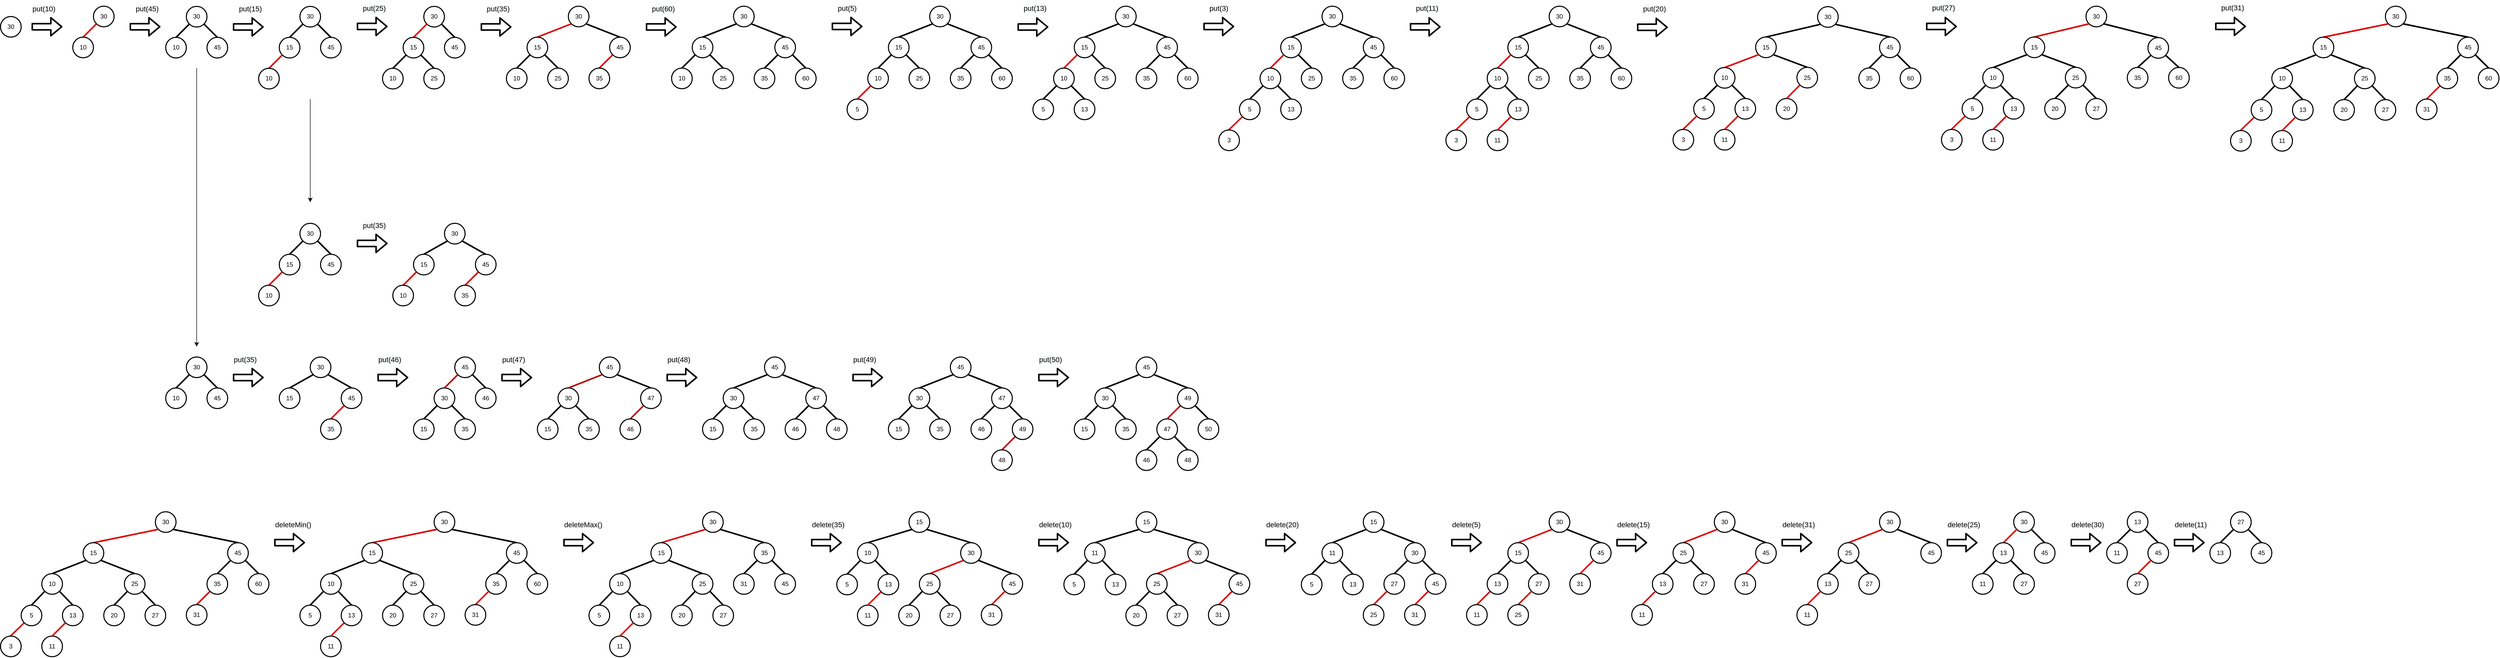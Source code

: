 <mxfile version="13.9.9" type="device"><diagram id="bsQMUrDXSN89u2eMuQvf" name="Page-1"><mxGraphModel dx="544" dy="345" grid="1" gridSize="10" guides="0" tooltips="1" connect="1" arrows="1" fold="1" page="1" pageScale="1" pageWidth="850" pageHeight="1100" math="0" shadow="0"><root><mxCell id="0"/><mxCell id="1" parent="0"/><mxCell id="Py0vGbKLmFotTB_f6QZf-6" value="30" style="ellipse;whiteSpace=wrap;html=1;aspect=fixed;strokeWidth=2;fillColor=#FFFFFF;" parent="1" vertex="1"><mxGeometry x="220" y="60" width="40" height="40" as="geometry"/></mxCell><mxCell id="Py0vGbKLmFotTB_f6QZf-7" value="" style="endArrow=none;html=1;exitX=0;exitY=1;exitDx=0;exitDy=0;entryX=0.5;entryY=0;entryDx=0;entryDy=0;endSize=6;startSize=6;jumpSize=6;strokeWidth=3;fillColor=#ffcccc;strokeColor=#DD0000;" parent="1" source="Py0vGbKLmFotTB_f6QZf-6" target="Py0vGbKLmFotTB_f6QZf-8" edge="1"><mxGeometry width="50" height="50" relative="1" as="geometry"><mxPoint x="189.142" y="100.002" as="sourcePoint"/><mxPoint x="215" y="125.86" as="targetPoint"/></mxGeometry></mxCell><mxCell id="Py0vGbKLmFotTB_f6QZf-8" value="10" style="ellipse;whiteSpace=wrap;html=1;aspect=fixed;strokeWidth=2;fillColor=#FFFFFF;" parent="1" vertex="1"><mxGeometry x="180" y="120" width="40" height="40" as="geometry"/></mxCell><mxCell id="bPNF3fMHdwWxDOFs5Jxe-37" value="30" style="ellipse;whiteSpace=wrap;html=1;aspect=fixed;strokeWidth=2;fillColor=#FFFFFF;" parent="1" vertex="1"><mxGeometry x="40" y="80" width="40" height="40" as="geometry"/></mxCell><mxCell id="bPNF3fMHdwWxDOFs5Jxe-38" value="" style="shape=flexArrow;endArrow=classic;html=1;strokeColor=#000000;strokeWidth=3;" parent="1" edge="1"><mxGeometry width="50" height="50" relative="1" as="geometry"><mxPoint x="100" y="99.83" as="sourcePoint"/><mxPoint x="160" y="99.83" as="targetPoint"/></mxGeometry></mxCell><mxCell id="bPNF3fMHdwWxDOFs5Jxe-39" value="&lt;span style=&quot;color: rgb(0 , 0 , 0) ; font-family: &amp;#34;helvetica&amp;#34; ; font-size: 14px ; font-style: normal ; font-weight: 400 ; letter-spacing: normal ; text-align: center ; text-indent: 0px ; text-transform: none ; word-spacing: 0px ; background-color: rgb(248 , 249 , 250) ; display: inline ; float: none&quot;&gt;put(10)&lt;/span&gt;" style="text;whiteSpace=wrap;html=1;" parent="1" vertex="1"><mxGeometry x="100" y="50" width="50" height="30" as="geometry"/></mxCell><mxCell id="GPW4cN_cHNODjpul0TQc-1" value="" style="shape=flexArrow;endArrow=classic;html=1;strokeColor=#000000;strokeWidth=3;" parent="1" edge="1"><mxGeometry width="50" height="50" relative="1" as="geometry"><mxPoint x="290" y="99.83" as="sourcePoint"/><mxPoint x="350" y="99.83" as="targetPoint"/></mxGeometry></mxCell><mxCell id="GPW4cN_cHNODjpul0TQc-2" value="&lt;span style=&quot;color: rgb(0 , 0 , 0) ; font-family: &amp;#34;helvetica&amp;#34; ; font-size: 14px ; font-style: normal ; font-weight: 400 ; letter-spacing: normal ; text-align: center ; text-indent: 0px ; text-transform: none ; word-spacing: 0px ; background-color: rgb(248 , 249 , 250) ; display: inline ; float: none&quot;&gt;put(45)&lt;/span&gt;" style="text;whiteSpace=wrap;html=1;" parent="1" vertex="1"><mxGeometry x="300" y="50" width="50" height="30" as="geometry"/></mxCell><mxCell id="GPW4cN_cHNODjpul0TQc-11" value="30" style="ellipse;whiteSpace=wrap;html=1;aspect=fixed;strokeWidth=2;fillColor=#FFFFFF;" parent="1" vertex="1"><mxGeometry x="400" y="60.4" width="40" height="40" as="geometry"/></mxCell><mxCell id="GPW4cN_cHNODjpul0TQc-12" value="" style="endArrow=none;html=1;exitX=0;exitY=1;exitDx=0;exitDy=0;entryX=0.5;entryY=0;entryDx=0;entryDy=0;endSize=6;startSize=6;jumpSize=6;strokeWidth=3;fillColor=#ffcccc;" parent="1" source="GPW4cN_cHNODjpul0TQc-11" target="GPW4cN_cHNODjpul0TQc-13" edge="1"><mxGeometry width="50" height="50" relative="1" as="geometry"><mxPoint x="369.142" y="100.402" as="sourcePoint"/><mxPoint x="395" y="126.26" as="targetPoint"/></mxGeometry></mxCell><mxCell id="GPW4cN_cHNODjpul0TQc-13" value="10" style="ellipse;whiteSpace=wrap;html=1;aspect=fixed;strokeWidth=2;fillColor=#FFFFFF;" parent="1" vertex="1"><mxGeometry x="360" y="120.4" width="40" height="40" as="geometry"/></mxCell><mxCell id="GPW4cN_cHNODjpul0TQc-14" value="45" style="ellipse;whiteSpace=wrap;html=1;aspect=fixed;strokeWidth=2;fillColor=#FFFFFF;" parent="1" vertex="1"><mxGeometry x="440" y="120.4" width="40" height="40" as="geometry"/></mxCell><mxCell id="GPW4cN_cHNODjpul0TQc-15" value="" style="endArrow=none;html=1;exitX=1;exitY=1;exitDx=0;exitDy=0;entryX=0.5;entryY=0;entryDx=0;entryDy=0;endSize=6;startSize=6;jumpSize=6;strokeWidth=3;fillColor=#ffcccc;" parent="1" source="GPW4cN_cHNODjpul0TQc-11" target="GPW4cN_cHNODjpul0TQc-14" edge="1"><mxGeometry width="50" height="50" relative="1" as="geometry"><mxPoint x="440.002" y="94.542" as="sourcePoint"/><mxPoint x="756.86" y="130.4" as="targetPoint"/></mxGeometry></mxCell><mxCell id="GPW4cN_cHNODjpul0TQc-16" value="" style="shape=flexArrow;endArrow=classic;html=1;strokeColor=#000000;strokeWidth=3;" parent="1" edge="1"><mxGeometry width="50" height="50" relative="1" as="geometry"><mxPoint x="490" y="100.23" as="sourcePoint"/><mxPoint x="550" y="100.23" as="targetPoint"/></mxGeometry></mxCell><mxCell id="GPW4cN_cHNODjpul0TQc-17" value="&lt;span style=&quot;color: rgb(0 , 0 , 0) ; font-family: &amp;#34;helvetica&amp;#34; ; font-size: 14px ; font-style: normal ; font-weight: 400 ; letter-spacing: normal ; text-align: center ; text-indent: 0px ; text-transform: none ; word-spacing: 0px ; background-color: rgb(248 , 249 , 250) ; display: inline ; float: none&quot;&gt;put(15)&lt;/span&gt;" style="text;whiteSpace=wrap;html=1;" parent="1" vertex="1"><mxGeometry x="500" y="50.4" width="50" height="30" as="geometry"/></mxCell><mxCell id="GPW4cN_cHNODjpul0TQc-28" value="30" style="ellipse;whiteSpace=wrap;html=1;aspect=fixed;strokeWidth=2;fillColor=#FFFFFF;" parent="1" vertex="1"><mxGeometry x="620" y="60.4" width="40" height="40" as="geometry"/></mxCell><mxCell id="GPW4cN_cHNODjpul0TQc-29" value="" style="endArrow=none;html=1;exitX=0;exitY=1;exitDx=0;exitDy=0;entryX=0.5;entryY=0;entryDx=0;entryDy=0;endSize=6;startSize=6;jumpSize=6;strokeWidth=3;fillColor=#ffcccc;" parent="1" source="GPW4cN_cHNODjpul0TQc-28" target="GPW4cN_cHNODjpul0TQc-30" edge="1"><mxGeometry width="50" height="50" relative="1" as="geometry"><mxPoint x="589.142" y="100.402" as="sourcePoint"/><mxPoint x="615" y="126.26" as="targetPoint"/></mxGeometry></mxCell><mxCell id="GPW4cN_cHNODjpul0TQc-30" value="15" style="ellipse;whiteSpace=wrap;html=1;aspect=fixed;strokeWidth=2;fillColor=#FFFFFF;" parent="1" vertex="1"><mxGeometry x="580" y="120.4" width="40" height="40" as="geometry"/></mxCell><mxCell id="GPW4cN_cHNODjpul0TQc-31" value="45" style="ellipse;whiteSpace=wrap;html=1;aspect=fixed;strokeWidth=2;fillColor=#FFFFFF;" parent="1" vertex="1"><mxGeometry x="660" y="120.4" width="40" height="40" as="geometry"/></mxCell><mxCell id="GPW4cN_cHNODjpul0TQc-32" value="" style="endArrow=none;html=1;exitX=1;exitY=1;exitDx=0;exitDy=0;entryX=0.5;entryY=0;entryDx=0;entryDy=0;endSize=6;startSize=6;jumpSize=6;strokeWidth=3;fillColor=#ffcccc;" parent="1" source="GPW4cN_cHNODjpul0TQc-28" target="GPW4cN_cHNODjpul0TQc-31" edge="1"><mxGeometry width="50" height="50" relative="1" as="geometry"><mxPoint x="660.002" y="94.542" as="sourcePoint"/><mxPoint x="976.86" y="130.4" as="targetPoint"/></mxGeometry></mxCell><mxCell id="GPW4cN_cHNODjpul0TQc-33" value="" style="endArrow=none;html=1;exitX=0;exitY=1;exitDx=0;exitDy=0;entryX=0.5;entryY=0;entryDx=0;entryDy=0;endSize=6;startSize=6;jumpSize=6;strokeWidth=3;fillColor=#ffcccc;strokeColor=#DD0000;" parent="1" source="GPW4cN_cHNODjpul0TQc-30" target="GPW4cN_cHNODjpul0TQc-34" edge="1"><mxGeometry width="50" height="50" relative="1" as="geometry"><mxPoint x="618.002" y="160.402" as="sourcePoint"/><mxPoint x="664.72" y="197.98" as="targetPoint"/></mxGeometry></mxCell><mxCell id="GPW4cN_cHNODjpul0TQc-34" value="10" style="ellipse;whiteSpace=wrap;html=1;aspect=fixed;strokeWidth=2;fillColor=#FFFFFF;" parent="1" vertex="1"><mxGeometry x="540" y="180.4" width="40" height="40" as="geometry"/></mxCell><mxCell id="GPW4cN_cHNODjpul0TQc-38" value="" style="shape=flexArrow;endArrow=classic;html=1;strokeColor=#000000;strokeWidth=3;" parent="1" edge="1"><mxGeometry width="50" height="50" relative="1" as="geometry"><mxPoint x="730" y="99.31" as="sourcePoint"/><mxPoint x="790" y="99.31" as="targetPoint"/></mxGeometry></mxCell><mxCell id="GPW4cN_cHNODjpul0TQc-39" value="&lt;span style=&quot;color: rgb(0 , 0 , 0) ; font-family: &amp;#34;helvetica&amp;#34; ; font-size: 14px ; font-style: normal ; font-weight: 400 ; letter-spacing: normal ; text-align: center ; text-indent: 0px ; text-transform: none ; word-spacing: 0px ; background-color: rgb(248 , 249 , 250) ; display: inline ; float: none&quot;&gt;put(25)&lt;/span&gt;" style="text;whiteSpace=wrap;html=1;" parent="1" vertex="1"><mxGeometry x="740" y="49.48" width="50" height="30" as="geometry"/></mxCell><mxCell id="GPW4cN_cHNODjpul0TQc-51" value="30" style="ellipse;whiteSpace=wrap;html=1;aspect=fixed;strokeWidth=2;fillColor=#FFFFFF;" parent="1" vertex="1"><mxGeometry x="860" y="60.4" width="40" height="40" as="geometry"/></mxCell><mxCell id="GPW4cN_cHNODjpul0TQc-52" value="" style="endArrow=none;html=1;exitX=0;exitY=1;exitDx=0;exitDy=0;entryX=0.5;entryY=0;entryDx=0;entryDy=0;endSize=6;startSize=6;jumpSize=6;strokeWidth=3;fillColor=#ffcccc;strokeColor=#DD0000;" parent="1" source="GPW4cN_cHNODjpul0TQc-51" target="GPW4cN_cHNODjpul0TQc-53" edge="1"><mxGeometry width="50" height="50" relative="1" as="geometry"><mxPoint x="829.142" y="100.402" as="sourcePoint"/><mxPoint x="855" y="126.26" as="targetPoint"/></mxGeometry></mxCell><mxCell id="GPW4cN_cHNODjpul0TQc-53" value="15" style="ellipse;whiteSpace=wrap;html=1;aspect=fixed;strokeWidth=2;fillColor=#FFFFFF;" parent="1" vertex="1"><mxGeometry x="820" y="120.4" width="40" height="40" as="geometry"/></mxCell><mxCell id="GPW4cN_cHNODjpul0TQc-54" value="45" style="ellipse;whiteSpace=wrap;html=1;aspect=fixed;strokeWidth=2;fillColor=#FFFFFF;" parent="1" vertex="1"><mxGeometry x="900" y="120.4" width="40" height="40" as="geometry"/></mxCell><mxCell id="GPW4cN_cHNODjpul0TQc-55" value="" style="endArrow=none;html=1;exitX=1;exitY=1;exitDx=0;exitDy=0;entryX=0.5;entryY=0;entryDx=0;entryDy=0;endSize=6;startSize=6;jumpSize=6;strokeWidth=3;fillColor=#ffcccc;" parent="1" source="GPW4cN_cHNODjpul0TQc-51" target="GPW4cN_cHNODjpul0TQc-54" edge="1"><mxGeometry width="50" height="50" relative="1" as="geometry"><mxPoint x="900.002" y="94.542" as="sourcePoint"/><mxPoint x="1216.86" y="130.4" as="targetPoint"/></mxGeometry></mxCell><mxCell id="GPW4cN_cHNODjpul0TQc-56" value="" style="endArrow=none;html=1;exitX=0;exitY=1;exitDx=0;exitDy=0;entryX=0.5;entryY=0;entryDx=0;entryDy=0;endSize=6;startSize=6;jumpSize=6;strokeWidth=3;fillColor=#ffcccc;" parent="1" source="GPW4cN_cHNODjpul0TQc-53" target="GPW4cN_cHNODjpul0TQc-57" edge="1"><mxGeometry width="50" height="50" relative="1" as="geometry"><mxPoint x="858.002" y="160.402" as="sourcePoint"/><mxPoint x="904.72" y="197.98" as="targetPoint"/></mxGeometry></mxCell><mxCell id="GPW4cN_cHNODjpul0TQc-57" value="10" style="ellipse;whiteSpace=wrap;html=1;aspect=fixed;strokeWidth=2;fillColor=#FFFFFF;" parent="1" vertex="1"><mxGeometry x="780" y="180.4" width="40" height="40" as="geometry"/></mxCell><mxCell id="GPW4cN_cHNODjpul0TQc-58" value="" style="endArrow=none;html=1;exitX=1;exitY=1;exitDx=0;exitDy=0;entryX=0.5;entryY=0;entryDx=0;entryDy=0;endSize=6;startSize=6;jumpSize=6;strokeWidth=3;fillColor=#ffcccc;" parent="1" source="GPW4cN_cHNODjpul0TQc-53" target="GPW4cN_cHNODjpul0TQc-59" edge="1"><mxGeometry width="50" height="50" relative="1" as="geometry"><mxPoint x="835.858" y="164.542" as="sourcePoint"/><mxPoint x="810" y="190.4" as="targetPoint"/></mxGeometry></mxCell><mxCell id="GPW4cN_cHNODjpul0TQc-59" value="25" style="ellipse;whiteSpace=wrap;html=1;aspect=fixed;strokeWidth=2;fillColor=#FFFFFF;" parent="1" vertex="1"><mxGeometry x="860" y="180.4" width="40" height="40" as="geometry"/></mxCell><mxCell id="GPW4cN_cHNODjpul0TQc-61" value="" style="shape=flexArrow;endArrow=classic;html=1;strokeColor=#000000;strokeWidth=3;" parent="1" edge="1"><mxGeometry width="50" height="50" relative="1" as="geometry"><mxPoint x="970" y="100.23" as="sourcePoint"/><mxPoint x="1030" y="100.23" as="targetPoint"/></mxGeometry></mxCell><mxCell id="GPW4cN_cHNODjpul0TQc-62" value="&lt;span style=&quot;color: rgb(0 , 0 , 0) ; font-family: &amp;#34;helvetica&amp;#34; ; font-size: 14px ; font-style: normal ; font-weight: 400 ; letter-spacing: normal ; text-align: center ; text-indent: 0px ; text-transform: none ; word-spacing: 0px ; background-color: rgb(248 , 249 , 250) ; display: inline ; float: none&quot;&gt;put(35)&lt;/span&gt;" style="text;whiteSpace=wrap;html=1;" parent="1" vertex="1"><mxGeometry x="980" y="50.4" width="50" height="30" as="geometry"/></mxCell><mxCell id="GPW4cN_cHNODjpul0TQc-63" value="" style="shape=flexArrow;endArrow=classic;html=1;strokeColor=#000000;strokeWidth=3;" parent="1" edge="1"><mxGeometry width="50" height="50" relative="1" as="geometry"><mxPoint x="1290" y="100.23" as="sourcePoint"/><mxPoint x="1350" y="100.23" as="targetPoint"/></mxGeometry></mxCell><mxCell id="GPW4cN_cHNODjpul0TQc-64" value="&lt;span style=&quot;color: rgb(0 , 0 , 0) ; font-family: &amp;#34;helvetica&amp;#34; ; font-size: 14px ; font-style: normal ; font-weight: 400 ; letter-spacing: normal ; text-align: center ; text-indent: 0px ; text-transform: none ; word-spacing: 0px ; background-color: rgb(248 , 249 , 250) ; display: inline ; float: none&quot;&gt;put(60)&lt;/span&gt;" style="text;whiteSpace=wrap;html=1;" parent="1" vertex="1"><mxGeometry x="1300" y="50.4" width="50" height="30" as="geometry"/></mxCell><mxCell id="GPW4cN_cHNODjpul0TQc-65" value="30" style="ellipse;whiteSpace=wrap;html=1;aspect=fixed;strokeWidth=2;fillColor=#FFFFFF;" parent="1" vertex="1"><mxGeometry x="1140" y="60.0" width="40" height="40" as="geometry"/></mxCell><mxCell id="GPW4cN_cHNODjpul0TQc-66" value="" style="endArrow=none;html=1;exitX=0;exitY=1;exitDx=0;exitDy=0;entryX=0.5;entryY=0;entryDx=0;entryDy=0;endSize=6;startSize=6;jumpSize=6;strokeWidth=3;fillColor=#ffcccc;strokeColor=#DD0000;" parent="1" source="GPW4cN_cHNODjpul0TQc-65" target="GPW4cN_cHNODjpul0TQc-67" edge="1"><mxGeometry width="50" height="50" relative="1" as="geometry"><mxPoint x="1109.142" y="100.002" as="sourcePoint"/><mxPoint x="1135" y="125.86" as="targetPoint"/></mxGeometry></mxCell><mxCell id="GPW4cN_cHNODjpul0TQc-67" value="15" style="ellipse;whiteSpace=wrap;html=1;aspect=fixed;strokeWidth=2;fillColor=#FFFFFF;" parent="1" vertex="1"><mxGeometry x="1060" y="120" width="40" height="40" as="geometry"/></mxCell><mxCell id="GPW4cN_cHNODjpul0TQc-68" value="45" style="ellipse;whiteSpace=wrap;html=1;aspect=fixed;strokeWidth=2;fillColor=#FFFFFF;" parent="1" vertex="1"><mxGeometry x="1220" y="120" width="40" height="40" as="geometry"/></mxCell><mxCell id="GPW4cN_cHNODjpul0TQc-69" value="" style="endArrow=none;html=1;exitX=1;exitY=1;exitDx=0;exitDy=0;entryX=0.5;entryY=0;entryDx=0;entryDy=0;endSize=6;startSize=6;jumpSize=6;strokeWidth=3;fillColor=#ffcccc;" parent="1" source="GPW4cN_cHNODjpul0TQc-65" target="GPW4cN_cHNODjpul0TQc-68" edge="1"><mxGeometry width="50" height="50" relative="1" as="geometry"><mxPoint x="1180.002" y="94.142" as="sourcePoint"/><mxPoint x="1496.86" y="130.0" as="targetPoint"/></mxGeometry></mxCell><mxCell id="GPW4cN_cHNODjpul0TQc-70" value="" style="endArrow=none;html=1;exitX=0;exitY=1;exitDx=0;exitDy=0;entryX=0.5;entryY=0;entryDx=0;entryDy=0;endSize=6;startSize=6;jumpSize=6;strokeWidth=3;fillColor=#ffcccc;" parent="1" source="GPW4cN_cHNODjpul0TQc-67" target="GPW4cN_cHNODjpul0TQc-71" edge="1"><mxGeometry width="50" height="50" relative="1" as="geometry"><mxPoint x="1098.002" y="160.002" as="sourcePoint"/><mxPoint x="1144.72" y="197.58" as="targetPoint"/></mxGeometry></mxCell><mxCell id="GPW4cN_cHNODjpul0TQc-71" value="10" style="ellipse;whiteSpace=wrap;html=1;aspect=fixed;strokeWidth=2;fillColor=#FFFFFF;" parent="1" vertex="1"><mxGeometry x="1020" y="180" width="40" height="40" as="geometry"/></mxCell><mxCell id="GPW4cN_cHNODjpul0TQc-72" value="" style="endArrow=none;html=1;exitX=1;exitY=1;exitDx=0;exitDy=0;entryX=0.5;entryY=0;entryDx=0;entryDy=0;endSize=6;startSize=6;jumpSize=6;strokeWidth=3;fillColor=#ffcccc;" parent="1" source="GPW4cN_cHNODjpul0TQc-67" target="GPW4cN_cHNODjpul0TQc-73" edge="1"><mxGeometry width="50" height="50" relative="1" as="geometry"><mxPoint x="1075.858" y="164.142" as="sourcePoint"/><mxPoint x="1050" y="190.0" as="targetPoint"/></mxGeometry></mxCell><mxCell id="GPW4cN_cHNODjpul0TQc-73" value="25" style="ellipse;whiteSpace=wrap;html=1;aspect=fixed;strokeWidth=2;fillColor=#FFFFFF;" parent="1" vertex="1"><mxGeometry x="1100" y="180" width="40" height="40" as="geometry"/></mxCell><mxCell id="GPW4cN_cHNODjpul0TQc-74" value="" style="endArrow=none;html=1;exitX=0;exitY=1;exitDx=0;exitDy=0;entryX=0.5;entryY=0;entryDx=0;entryDy=0;endSize=6;startSize=6;jumpSize=6;strokeWidth=3;fillColor=#ffcccc;strokeColor=#DD0000;" parent="1" source="GPW4cN_cHNODjpul0TQc-68" target="GPW4cN_cHNODjpul0TQc-75" edge="1"><mxGeometry width="50" height="50" relative="1" as="geometry"><mxPoint x="1239.998" y="167.072" as="sourcePoint"/><mxPoint x="1318.86" y="210.51" as="targetPoint"/></mxGeometry></mxCell><mxCell id="GPW4cN_cHNODjpul0TQc-75" value="35" style="ellipse;whiteSpace=wrap;html=1;aspect=fixed;strokeWidth=2;fillColor=#FFFFFF;" parent="1" vertex="1"><mxGeometry x="1180" y="180" width="40" height="40" as="geometry"/></mxCell><mxCell id="GPW4cN_cHNODjpul0TQc-76" value="30" style="ellipse;whiteSpace=wrap;html=1;aspect=fixed;strokeWidth=2;fillColor=#FFFFFF;" parent="1" vertex="1"><mxGeometry x="1460" y="60" width="40" height="40" as="geometry"/></mxCell><mxCell id="GPW4cN_cHNODjpul0TQc-77" value="" style="endArrow=none;html=1;exitX=0;exitY=1;exitDx=0;exitDy=0;entryX=0.5;entryY=0;entryDx=0;entryDy=0;endSize=6;startSize=6;jumpSize=6;strokeWidth=3;fillColor=#ffcccc;" parent="1" source="GPW4cN_cHNODjpul0TQc-76" target="GPW4cN_cHNODjpul0TQc-78" edge="1"><mxGeometry width="50" height="50" relative="1" as="geometry"><mxPoint x="1429.142" y="100.002" as="sourcePoint"/><mxPoint x="1455" y="125.86" as="targetPoint"/></mxGeometry></mxCell><mxCell id="GPW4cN_cHNODjpul0TQc-78" value="15" style="ellipse;whiteSpace=wrap;html=1;aspect=fixed;strokeWidth=2;fillColor=#FFFFFF;" parent="1" vertex="1"><mxGeometry x="1380" y="120" width="40" height="40" as="geometry"/></mxCell><mxCell id="GPW4cN_cHNODjpul0TQc-79" value="45" style="ellipse;whiteSpace=wrap;html=1;aspect=fixed;strokeWidth=2;fillColor=#FFFFFF;" parent="1" vertex="1"><mxGeometry x="1540" y="120" width="40" height="40" as="geometry"/></mxCell><mxCell id="GPW4cN_cHNODjpul0TQc-80" value="" style="endArrow=none;html=1;exitX=1;exitY=1;exitDx=0;exitDy=0;entryX=0.5;entryY=0;entryDx=0;entryDy=0;endSize=6;startSize=6;jumpSize=6;strokeWidth=3;fillColor=#ffcccc;" parent="1" source="GPW4cN_cHNODjpul0TQc-76" target="GPW4cN_cHNODjpul0TQc-79" edge="1"><mxGeometry width="50" height="50" relative="1" as="geometry"><mxPoint x="1500.002" y="94.142" as="sourcePoint"/><mxPoint x="1816.86" y="130.0" as="targetPoint"/></mxGeometry></mxCell><mxCell id="GPW4cN_cHNODjpul0TQc-81" value="" style="endArrow=none;html=1;exitX=0;exitY=1;exitDx=0;exitDy=0;entryX=0.5;entryY=0;entryDx=0;entryDy=0;endSize=6;startSize=6;jumpSize=6;strokeWidth=3;fillColor=#ffcccc;" parent="1" source="GPW4cN_cHNODjpul0TQc-78" target="GPW4cN_cHNODjpul0TQc-82" edge="1"><mxGeometry width="50" height="50" relative="1" as="geometry"><mxPoint x="1418.002" y="160.002" as="sourcePoint"/><mxPoint x="1464.72" y="197.58" as="targetPoint"/></mxGeometry></mxCell><mxCell id="GPW4cN_cHNODjpul0TQc-82" value="10" style="ellipse;whiteSpace=wrap;html=1;aspect=fixed;strokeWidth=2;fillColor=#FFFFFF;" parent="1" vertex="1"><mxGeometry x="1340" y="180" width="40" height="40" as="geometry"/></mxCell><mxCell id="GPW4cN_cHNODjpul0TQc-83" value="" style="endArrow=none;html=1;exitX=1;exitY=1;exitDx=0;exitDy=0;entryX=0.5;entryY=0;entryDx=0;entryDy=0;endSize=6;startSize=6;jumpSize=6;strokeWidth=3;fillColor=#ffcccc;" parent="1" source="GPW4cN_cHNODjpul0TQc-78" target="GPW4cN_cHNODjpul0TQc-84" edge="1"><mxGeometry width="50" height="50" relative="1" as="geometry"><mxPoint x="1395.858" y="164.142" as="sourcePoint"/><mxPoint x="1370" y="190.0" as="targetPoint"/></mxGeometry></mxCell><mxCell id="GPW4cN_cHNODjpul0TQc-84" value="25" style="ellipse;whiteSpace=wrap;html=1;aspect=fixed;strokeWidth=2;fillColor=#FFFFFF;" parent="1" vertex="1"><mxGeometry x="1420" y="180" width="40" height="40" as="geometry"/></mxCell><mxCell id="GPW4cN_cHNODjpul0TQc-85" value="" style="endArrow=none;html=1;exitX=0;exitY=1;exitDx=0;exitDy=0;entryX=0.5;entryY=0;entryDx=0;entryDy=0;endSize=6;startSize=6;jumpSize=6;strokeWidth=3;fillColor=#ffcccc;" parent="1" source="GPW4cN_cHNODjpul0TQc-79" target="GPW4cN_cHNODjpul0TQc-86" edge="1"><mxGeometry width="50" height="50" relative="1" as="geometry"><mxPoint x="1559.998" y="167.072" as="sourcePoint"/><mxPoint x="1638.86" y="210.51" as="targetPoint"/></mxGeometry></mxCell><mxCell id="GPW4cN_cHNODjpul0TQc-86" value="35" style="ellipse;whiteSpace=wrap;html=1;aspect=fixed;strokeWidth=2;fillColor=#FFFFFF;" parent="1" vertex="1"><mxGeometry x="1500" y="180" width="40" height="40" as="geometry"/></mxCell><mxCell id="GPW4cN_cHNODjpul0TQc-87" value="" style="endArrow=none;html=1;exitX=1;exitY=1;exitDx=0;exitDy=0;endSize=6;startSize=6;jumpSize=6;strokeWidth=3;fillColor=#ffcccc;entryX=0.5;entryY=0;entryDx=0;entryDy=0;" parent="1" source="GPW4cN_cHNODjpul0TQc-79" target="GPW4cN_cHNODjpul0TQc-88" edge="1"><mxGeometry width="50" height="50" relative="1" as="geometry"><mxPoint x="1555.858" y="164.142" as="sourcePoint"/><mxPoint x="1590" y="170" as="targetPoint"/></mxGeometry></mxCell><mxCell id="GPW4cN_cHNODjpul0TQc-88" value="60" style="ellipse;whiteSpace=wrap;html=1;aspect=fixed;strokeWidth=2;fillColor=#FFFFFF;" parent="1" vertex="1"><mxGeometry x="1580" y="180" width="40" height="40" as="geometry"/></mxCell><mxCell id="GPW4cN_cHNODjpul0TQc-89" value="" style="shape=flexArrow;endArrow=classic;html=1;strokeColor=#000000;strokeWidth=3;" parent="1" edge="1"><mxGeometry width="50" height="50" relative="1" as="geometry"><mxPoint x="1650" y="99.31" as="sourcePoint"/><mxPoint x="1710" y="99.31" as="targetPoint"/></mxGeometry></mxCell><mxCell id="GPW4cN_cHNODjpul0TQc-90" value="&lt;span style=&quot;color: rgb(0 , 0 , 0) ; font-family: &amp;#34;helvetica&amp;#34; ; font-size: 14px ; font-style: normal ; font-weight: 400 ; letter-spacing: normal ; text-align: center ; text-indent: 0px ; text-transform: none ; word-spacing: 0px ; background-color: rgb(248 , 249 , 250) ; display: inline ; float: none&quot;&gt;put(5)&lt;/span&gt;" style="text;whiteSpace=wrap;html=1;" parent="1" vertex="1"><mxGeometry x="1660" y="49.48" width="50" height="30" as="geometry"/></mxCell><mxCell id="GPW4cN_cHNODjpul0TQc-91" value="30" style="ellipse;whiteSpace=wrap;html=1;aspect=fixed;strokeWidth=2;fillColor=#FFFFFF;" parent="1" vertex="1"><mxGeometry x="1840" y="60" width="40" height="40" as="geometry"/></mxCell><mxCell id="GPW4cN_cHNODjpul0TQc-92" value="" style="endArrow=none;html=1;exitX=0;exitY=1;exitDx=0;exitDy=0;entryX=0.5;entryY=0;entryDx=0;entryDy=0;endSize=6;startSize=6;jumpSize=6;strokeWidth=3;fillColor=#ffcccc;" parent="1" source="GPW4cN_cHNODjpul0TQc-91" target="GPW4cN_cHNODjpul0TQc-93" edge="1"><mxGeometry width="50" height="50" relative="1" as="geometry"><mxPoint x="1809.142" y="100.002" as="sourcePoint"/><mxPoint x="1835" y="125.86" as="targetPoint"/></mxGeometry></mxCell><mxCell id="GPW4cN_cHNODjpul0TQc-93" value="15" style="ellipse;whiteSpace=wrap;html=1;aspect=fixed;strokeWidth=2;fillColor=#FFFFFF;" parent="1" vertex="1"><mxGeometry x="1760" y="120" width="40" height="40" as="geometry"/></mxCell><mxCell id="GPW4cN_cHNODjpul0TQc-94" value="45" style="ellipse;whiteSpace=wrap;html=1;aspect=fixed;strokeWidth=2;fillColor=#FFFFFF;" parent="1" vertex="1"><mxGeometry x="1920" y="120" width="40" height="40" as="geometry"/></mxCell><mxCell id="GPW4cN_cHNODjpul0TQc-95" value="" style="endArrow=none;html=1;exitX=1;exitY=1;exitDx=0;exitDy=0;entryX=0.5;entryY=0;entryDx=0;entryDy=0;endSize=6;startSize=6;jumpSize=6;strokeWidth=3;fillColor=#ffcccc;" parent="1" source="GPW4cN_cHNODjpul0TQc-91" target="GPW4cN_cHNODjpul0TQc-94" edge="1"><mxGeometry width="50" height="50" relative="1" as="geometry"><mxPoint x="1880.002" y="94.142" as="sourcePoint"/><mxPoint x="2196.86" y="130.0" as="targetPoint"/></mxGeometry></mxCell><mxCell id="GPW4cN_cHNODjpul0TQc-96" value="" style="endArrow=none;html=1;exitX=0;exitY=1;exitDx=0;exitDy=0;entryX=0.5;entryY=0;entryDx=0;entryDy=0;endSize=6;startSize=6;jumpSize=6;strokeWidth=3;fillColor=#ffcccc;" parent="1" source="GPW4cN_cHNODjpul0TQc-93" target="GPW4cN_cHNODjpul0TQc-97" edge="1"><mxGeometry width="50" height="50" relative="1" as="geometry"><mxPoint x="1798.002" y="160.002" as="sourcePoint"/><mxPoint x="1844.72" y="197.58" as="targetPoint"/></mxGeometry></mxCell><mxCell id="GPW4cN_cHNODjpul0TQc-97" value="10" style="ellipse;whiteSpace=wrap;html=1;aspect=fixed;strokeWidth=2;fillColor=#FFFFFF;" parent="1" vertex="1"><mxGeometry x="1720" y="180" width="40" height="40" as="geometry"/></mxCell><mxCell id="GPW4cN_cHNODjpul0TQc-98" value="" style="endArrow=none;html=1;exitX=1;exitY=1;exitDx=0;exitDy=0;entryX=0.5;entryY=0;entryDx=0;entryDy=0;endSize=6;startSize=6;jumpSize=6;strokeWidth=3;fillColor=#ffcccc;" parent="1" source="GPW4cN_cHNODjpul0TQc-93" target="GPW4cN_cHNODjpul0TQc-99" edge="1"><mxGeometry width="50" height="50" relative="1" as="geometry"><mxPoint x="1775.858" y="164.142" as="sourcePoint"/><mxPoint x="1750" y="190.0" as="targetPoint"/></mxGeometry></mxCell><mxCell id="GPW4cN_cHNODjpul0TQc-99" value="25" style="ellipse;whiteSpace=wrap;html=1;aspect=fixed;strokeWidth=2;fillColor=#FFFFFF;" parent="1" vertex="1"><mxGeometry x="1800" y="180" width="40" height="40" as="geometry"/></mxCell><mxCell id="GPW4cN_cHNODjpul0TQc-100" value="" style="endArrow=none;html=1;exitX=0;exitY=1;exitDx=0;exitDy=0;entryX=0.5;entryY=0;entryDx=0;entryDy=0;endSize=6;startSize=6;jumpSize=6;strokeWidth=3;fillColor=#ffcccc;" parent="1" source="GPW4cN_cHNODjpul0TQc-94" target="GPW4cN_cHNODjpul0TQc-101" edge="1"><mxGeometry width="50" height="50" relative="1" as="geometry"><mxPoint x="1939.998" y="167.072" as="sourcePoint"/><mxPoint x="2018.86" y="210.51" as="targetPoint"/></mxGeometry></mxCell><mxCell id="GPW4cN_cHNODjpul0TQc-101" value="35" style="ellipse;whiteSpace=wrap;html=1;aspect=fixed;strokeWidth=2;fillColor=#FFFFFF;" parent="1" vertex="1"><mxGeometry x="1880" y="180" width="40" height="40" as="geometry"/></mxCell><mxCell id="GPW4cN_cHNODjpul0TQc-102" value="" style="endArrow=none;html=1;exitX=1;exitY=1;exitDx=0;exitDy=0;endSize=6;startSize=6;jumpSize=6;strokeWidth=3;fillColor=#ffcccc;entryX=0.5;entryY=0;entryDx=0;entryDy=0;" parent="1" source="GPW4cN_cHNODjpul0TQc-94" target="GPW4cN_cHNODjpul0TQc-103" edge="1"><mxGeometry width="50" height="50" relative="1" as="geometry"><mxPoint x="1935.858" y="164.142" as="sourcePoint"/><mxPoint x="1970" y="170" as="targetPoint"/></mxGeometry></mxCell><mxCell id="GPW4cN_cHNODjpul0TQc-103" value="60" style="ellipse;whiteSpace=wrap;html=1;aspect=fixed;strokeWidth=2;fillColor=#FFFFFF;" parent="1" vertex="1"><mxGeometry x="1960" y="180" width="40" height="40" as="geometry"/></mxCell><mxCell id="GPW4cN_cHNODjpul0TQc-104" value="" style="endArrow=none;html=1;entryX=0.5;entryY=0;entryDx=0;entryDy=0;endSize=6;startSize=6;jumpSize=6;strokeWidth=3;fillColor=#ffcccc;strokeColor=#DD0000;exitX=0;exitY=1;exitDx=0;exitDy=0;" parent="1" source="GPW4cN_cHNODjpul0TQc-97" target="GPW4cN_cHNODjpul0TQc-105" edge="1"><mxGeometry width="50" height="50" relative="1" as="geometry"><mxPoint x="1726" y="236" as="sourcePoint"/><mxPoint x="1818.86" y="266.37" as="targetPoint"/></mxGeometry></mxCell><mxCell id="GPW4cN_cHNODjpul0TQc-105" value="5" style="ellipse;whiteSpace=wrap;html=1;aspect=fixed;strokeWidth=2;fillColor=#FFFFFF;" parent="1" vertex="1"><mxGeometry x="1680" y="240" width="40" height="40" as="geometry"/></mxCell><mxCell id="GPW4cN_cHNODjpul0TQc-106" value="" style="shape=flexArrow;endArrow=classic;html=1;strokeColor=#000000;strokeWidth=3;" parent="1" edge="1"><mxGeometry width="50" height="50" relative="1" as="geometry"><mxPoint x="2010" y="100.4" as="sourcePoint"/><mxPoint x="2070" y="100.4" as="targetPoint"/></mxGeometry></mxCell><mxCell id="GPW4cN_cHNODjpul0TQc-107" value="&lt;span style=&quot;color: rgb(0 , 0 , 0) ; font-family: &amp;#34;helvetica&amp;#34; ; font-size: 14px ; font-style: normal ; font-weight: 400 ; letter-spacing: normal ; text-align: center ; text-indent: 0px ; text-transform: none ; word-spacing: 0px ; background-color: rgb(248 , 249 , 250) ; display: inline ; float: none&quot;&gt;put(13)&lt;/span&gt;" style="text;whiteSpace=wrap;html=1;" parent="1" vertex="1"><mxGeometry x="2020" y="49.48" width="50" height="30" as="geometry"/></mxCell><mxCell id="GPW4cN_cHNODjpul0TQc-108" value="30" style="ellipse;whiteSpace=wrap;html=1;aspect=fixed;strokeWidth=2;fillColor=#FFFFFF;" parent="1" vertex="1"><mxGeometry x="2200" y="60" width="40" height="40" as="geometry"/></mxCell><mxCell id="GPW4cN_cHNODjpul0TQc-109" value="" style="endArrow=none;html=1;exitX=0;exitY=1;exitDx=0;exitDy=0;entryX=0.5;entryY=0;entryDx=0;entryDy=0;endSize=6;startSize=6;jumpSize=6;strokeWidth=3;fillColor=#ffcccc;" parent="1" source="GPW4cN_cHNODjpul0TQc-108" target="GPW4cN_cHNODjpul0TQc-110" edge="1"><mxGeometry width="50" height="50" relative="1" as="geometry"><mxPoint x="2169.142" y="100.002" as="sourcePoint"/><mxPoint x="2195" y="125.86" as="targetPoint"/></mxGeometry></mxCell><mxCell id="GPW4cN_cHNODjpul0TQc-110" value="15" style="ellipse;whiteSpace=wrap;html=1;aspect=fixed;strokeWidth=2;fillColor=#FFFFFF;" parent="1" vertex="1"><mxGeometry x="2120" y="120.0" width="40" height="40" as="geometry"/></mxCell><mxCell id="GPW4cN_cHNODjpul0TQc-111" value="45" style="ellipse;whiteSpace=wrap;html=1;aspect=fixed;strokeWidth=2;fillColor=#FFFFFF;" parent="1" vertex="1"><mxGeometry x="2280" y="120.0" width="40" height="40" as="geometry"/></mxCell><mxCell id="GPW4cN_cHNODjpul0TQc-112" value="" style="endArrow=none;html=1;exitX=1;exitY=1;exitDx=0;exitDy=0;entryX=0.5;entryY=0;entryDx=0;entryDy=0;endSize=6;startSize=6;jumpSize=6;strokeWidth=3;fillColor=#ffcccc;" parent="1" source="GPW4cN_cHNODjpul0TQc-108" target="GPW4cN_cHNODjpul0TQc-111" edge="1"><mxGeometry width="50" height="50" relative="1" as="geometry"><mxPoint x="2240.002" y="94.142" as="sourcePoint"/><mxPoint x="2556.86" y="130.0" as="targetPoint"/></mxGeometry></mxCell><mxCell id="GPW4cN_cHNODjpul0TQc-113" value="" style="endArrow=none;html=1;exitX=0;exitY=1;exitDx=0;exitDy=0;entryX=0.5;entryY=0;entryDx=0;entryDy=0;endSize=6;startSize=6;jumpSize=6;strokeWidth=3;fillColor=#ffcccc;strokeColor=#DD0000;" parent="1" source="GPW4cN_cHNODjpul0TQc-110" target="GPW4cN_cHNODjpul0TQc-114" edge="1"><mxGeometry width="50" height="50" relative="1" as="geometry"><mxPoint x="2158.002" y="160.002" as="sourcePoint"/><mxPoint x="2204.72" y="197.58" as="targetPoint"/></mxGeometry></mxCell><mxCell id="GPW4cN_cHNODjpul0TQc-114" value="10" style="ellipse;whiteSpace=wrap;html=1;aspect=fixed;strokeWidth=2;fillColor=#FFFFFF;" parent="1" vertex="1"><mxGeometry x="2080" y="180" width="40" height="40" as="geometry"/></mxCell><mxCell id="GPW4cN_cHNODjpul0TQc-115" value="" style="endArrow=none;html=1;exitX=1;exitY=1;exitDx=0;exitDy=0;entryX=0.5;entryY=0;entryDx=0;entryDy=0;endSize=6;startSize=6;jumpSize=6;strokeWidth=3;fillColor=#ffcccc;" parent="1" source="GPW4cN_cHNODjpul0TQc-110" target="GPW4cN_cHNODjpul0TQc-116" edge="1"><mxGeometry width="50" height="50" relative="1" as="geometry"><mxPoint x="2135.858" y="164.142" as="sourcePoint"/><mxPoint x="2110" y="190.0" as="targetPoint"/></mxGeometry></mxCell><mxCell id="GPW4cN_cHNODjpul0TQc-116" value="25" style="ellipse;whiteSpace=wrap;html=1;aspect=fixed;strokeWidth=2;fillColor=#FFFFFF;" parent="1" vertex="1"><mxGeometry x="2160" y="180" width="40" height="40" as="geometry"/></mxCell><mxCell id="GPW4cN_cHNODjpul0TQc-117" value="" style="endArrow=none;html=1;exitX=0;exitY=1;exitDx=0;exitDy=0;entryX=0.5;entryY=0;entryDx=0;entryDy=0;endSize=6;startSize=6;jumpSize=6;strokeWidth=3;fillColor=#ffcccc;" parent="1" source="GPW4cN_cHNODjpul0TQc-111" target="GPW4cN_cHNODjpul0TQc-118" edge="1"><mxGeometry width="50" height="50" relative="1" as="geometry"><mxPoint x="2299.998" y="167.072" as="sourcePoint"/><mxPoint x="2378.86" y="210.51" as="targetPoint"/></mxGeometry></mxCell><mxCell id="GPW4cN_cHNODjpul0TQc-118" value="35" style="ellipse;whiteSpace=wrap;html=1;aspect=fixed;strokeWidth=2;fillColor=#FFFFFF;" parent="1" vertex="1"><mxGeometry x="2240" y="180" width="40" height="40" as="geometry"/></mxCell><mxCell id="GPW4cN_cHNODjpul0TQc-119" value="" style="endArrow=none;html=1;exitX=1;exitY=1;exitDx=0;exitDy=0;endSize=6;startSize=6;jumpSize=6;strokeWidth=3;fillColor=#ffcccc;entryX=0.5;entryY=0;entryDx=0;entryDy=0;" parent="1" source="GPW4cN_cHNODjpul0TQc-111" target="GPW4cN_cHNODjpul0TQc-120" edge="1"><mxGeometry width="50" height="50" relative="1" as="geometry"><mxPoint x="2295.858" y="164.142" as="sourcePoint"/><mxPoint x="2330" y="170" as="targetPoint"/></mxGeometry></mxCell><mxCell id="GPW4cN_cHNODjpul0TQc-120" value="60" style="ellipse;whiteSpace=wrap;html=1;aspect=fixed;strokeWidth=2;fillColor=#FFFFFF;" parent="1" vertex="1"><mxGeometry x="2320" y="180" width="40" height="40" as="geometry"/></mxCell><mxCell id="GPW4cN_cHNODjpul0TQc-121" value="" style="endArrow=none;html=1;entryX=0.5;entryY=0;entryDx=0;entryDy=0;endSize=6;startSize=6;jumpSize=6;strokeWidth=3;fillColor=#ffcccc;exitX=0;exitY=1;exitDx=0;exitDy=0;" parent="1" source="GPW4cN_cHNODjpul0TQc-114" target="GPW4cN_cHNODjpul0TQc-122" edge="1"><mxGeometry width="50" height="50" relative="1" as="geometry"><mxPoint x="2086" y="236" as="sourcePoint"/><mxPoint x="2178.86" y="266.37" as="targetPoint"/></mxGeometry></mxCell><mxCell id="GPW4cN_cHNODjpul0TQc-122" value="5" style="ellipse;whiteSpace=wrap;html=1;aspect=fixed;strokeWidth=2;fillColor=#FFFFFF;" parent="1" vertex="1"><mxGeometry x="2040" y="240" width="40" height="40" as="geometry"/></mxCell><mxCell id="GPW4cN_cHNODjpul0TQc-123" value="" style="endArrow=none;html=1;entryX=0.5;entryY=0;entryDx=0;entryDy=0;endSize=6;startSize=6;jumpSize=6;strokeWidth=3;fillColor=#ffcccc;exitX=1;exitY=1;exitDx=0;exitDy=0;" parent="1" source="GPW4cN_cHNODjpul0TQc-114" target="GPW4cN_cHNODjpul0TQc-124" edge="1"><mxGeometry width="50" height="50" relative="1" as="geometry"><mxPoint x="2165.858" y="214.142" as="sourcePoint"/><mxPoint x="2258.86" y="266.37" as="targetPoint"/></mxGeometry></mxCell><mxCell id="GPW4cN_cHNODjpul0TQc-124" value="13" style="ellipse;whiteSpace=wrap;html=1;aspect=fixed;strokeWidth=2;fillColor=#FFFFFF;" parent="1" vertex="1"><mxGeometry x="2120" y="240" width="40" height="40" as="geometry"/></mxCell><mxCell id="GPW4cN_cHNODjpul0TQc-125" value="" style="shape=flexArrow;endArrow=classic;html=1;strokeColor=#000000;strokeWidth=3;" parent="1" edge="1"><mxGeometry width="50" height="50" relative="1" as="geometry"><mxPoint x="2370" y="99.43" as="sourcePoint"/><mxPoint x="2430" y="99.43" as="targetPoint"/></mxGeometry></mxCell><mxCell id="GPW4cN_cHNODjpul0TQc-126" value="&lt;span style=&quot;color: rgb(0 , 0 , 0) ; font-family: &amp;#34;helvetica&amp;#34; ; font-size: 14px ; font-style: normal ; font-weight: 400 ; letter-spacing: normal ; text-align: center ; text-indent: 0px ; text-transform: none ; word-spacing: 0px ; background-color: rgb(248 , 249 , 250) ; display: inline ; float: none&quot;&gt;put(3)&lt;/span&gt;" style="text;whiteSpace=wrap;html=1;" parent="1" vertex="1"><mxGeometry x="2380" y="48.51" width="50" height="30" as="geometry"/></mxCell><mxCell id="GPW4cN_cHNODjpul0TQc-127" value="30" style="ellipse;whiteSpace=wrap;html=1;aspect=fixed;strokeWidth=2;fillColor=#FFFFFF;" parent="1" vertex="1"><mxGeometry x="2600" y="60.0" width="40" height="40" as="geometry"/></mxCell><mxCell id="GPW4cN_cHNODjpul0TQc-128" value="" style="endArrow=none;html=1;exitX=0;exitY=1;exitDx=0;exitDy=0;entryX=0.5;entryY=0;entryDx=0;entryDy=0;endSize=6;startSize=6;jumpSize=6;strokeWidth=3;fillColor=#ffcccc;" parent="1" source="GPW4cN_cHNODjpul0TQc-127" target="GPW4cN_cHNODjpul0TQc-129" edge="1"><mxGeometry width="50" height="50" relative="1" as="geometry"><mxPoint x="2569.142" y="100.002" as="sourcePoint"/><mxPoint x="2595" y="125.86" as="targetPoint"/></mxGeometry></mxCell><mxCell id="GPW4cN_cHNODjpul0TQc-129" value="15" style="ellipse;whiteSpace=wrap;html=1;aspect=fixed;strokeWidth=2;fillColor=#FFFFFF;" parent="1" vertex="1"><mxGeometry x="2520" y="120.0" width="40" height="40" as="geometry"/></mxCell><mxCell id="GPW4cN_cHNODjpul0TQc-130" value="45" style="ellipse;whiteSpace=wrap;html=1;aspect=fixed;strokeWidth=2;fillColor=#FFFFFF;" parent="1" vertex="1"><mxGeometry x="2680" y="120.0" width="40" height="40" as="geometry"/></mxCell><mxCell id="GPW4cN_cHNODjpul0TQc-131" value="" style="endArrow=none;html=1;exitX=1;exitY=1;exitDx=0;exitDy=0;entryX=0.5;entryY=0;entryDx=0;entryDy=0;endSize=6;startSize=6;jumpSize=6;strokeWidth=3;fillColor=#ffcccc;" parent="1" source="GPW4cN_cHNODjpul0TQc-127" target="GPW4cN_cHNODjpul0TQc-130" edge="1"><mxGeometry width="50" height="50" relative="1" as="geometry"><mxPoint x="2640.002" y="94.142" as="sourcePoint"/><mxPoint x="2956.86" y="130.0" as="targetPoint"/></mxGeometry></mxCell><mxCell id="GPW4cN_cHNODjpul0TQc-132" value="" style="endArrow=none;html=1;exitX=0;exitY=1;exitDx=0;exitDy=0;entryX=0.5;entryY=0;entryDx=0;entryDy=0;endSize=6;startSize=6;jumpSize=6;strokeWidth=3;fillColor=#ffcccc;strokeColor=#DD0000;" parent="1" source="GPW4cN_cHNODjpul0TQc-129" target="GPW4cN_cHNODjpul0TQc-133" edge="1"><mxGeometry width="50" height="50" relative="1" as="geometry"><mxPoint x="2558.002" y="160.002" as="sourcePoint"/><mxPoint x="2604.72" y="197.58" as="targetPoint"/></mxGeometry></mxCell><mxCell id="GPW4cN_cHNODjpul0TQc-133" value="10" style="ellipse;whiteSpace=wrap;html=1;aspect=fixed;strokeWidth=2;fillColor=#FFFFFF;" parent="1" vertex="1"><mxGeometry x="2480" y="180.0" width="40" height="40" as="geometry"/></mxCell><mxCell id="GPW4cN_cHNODjpul0TQc-134" value="" style="endArrow=none;html=1;exitX=1;exitY=1;exitDx=0;exitDy=0;entryX=0.5;entryY=0;entryDx=0;entryDy=0;endSize=6;startSize=6;jumpSize=6;strokeWidth=3;fillColor=#ffcccc;" parent="1" source="GPW4cN_cHNODjpul0TQc-129" target="GPW4cN_cHNODjpul0TQc-135" edge="1"><mxGeometry width="50" height="50" relative="1" as="geometry"><mxPoint x="2535.858" y="164.142" as="sourcePoint"/><mxPoint x="2510" y="190.0" as="targetPoint"/></mxGeometry></mxCell><mxCell id="GPW4cN_cHNODjpul0TQc-135" value="25" style="ellipse;whiteSpace=wrap;html=1;aspect=fixed;strokeWidth=2;fillColor=#FFFFFF;" parent="1" vertex="1"><mxGeometry x="2560" y="180.0" width="40" height="40" as="geometry"/></mxCell><mxCell id="GPW4cN_cHNODjpul0TQc-136" value="" style="endArrow=none;html=1;exitX=0;exitY=1;exitDx=0;exitDy=0;entryX=0.5;entryY=0;entryDx=0;entryDy=0;endSize=6;startSize=6;jumpSize=6;strokeWidth=3;fillColor=#ffcccc;" parent="1" source="GPW4cN_cHNODjpul0TQc-130" target="GPW4cN_cHNODjpul0TQc-137" edge="1"><mxGeometry width="50" height="50" relative="1" as="geometry"><mxPoint x="2699.998" y="167.072" as="sourcePoint"/><mxPoint x="2778.86" y="210.51" as="targetPoint"/></mxGeometry></mxCell><mxCell id="GPW4cN_cHNODjpul0TQc-137" value="35" style="ellipse;whiteSpace=wrap;html=1;aspect=fixed;strokeWidth=2;fillColor=#FFFFFF;" parent="1" vertex="1"><mxGeometry x="2640" y="180.0" width="40" height="40" as="geometry"/></mxCell><mxCell id="GPW4cN_cHNODjpul0TQc-138" value="" style="endArrow=none;html=1;exitX=1;exitY=1;exitDx=0;exitDy=0;endSize=6;startSize=6;jumpSize=6;strokeWidth=3;fillColor=#ffcccc;entryX=0.5;entryY=0;entryDx=0;entryDy=0;" parent="1" source="GPW4cN_cHNODjpul0TQc-130" target="GPW4cN_cHNODjpul0TQc-139" edge="1"><mxGeometry width="50" height="50" relative="1" as="geometry"><mxPoint x="2695.858" y="164.142" as="sourcePoint"/><mxPoint x="2730" y="170.0" as="targetPoint"/></mxGeometry></mxCell><mxCell id="GPW4cN_cHNODjpul0TQc-139" value="60" style="ellipse;whiteSpace=wrap;html=1;aspect=fixed;strokeWidth=2;fillColor=#FFFFFF;" parent="1" vertex="1"><mxGeometry x="2720" y="180.0" width="40" height="40" as="geometry"/></mxCell><mxCell id="GPW4cN_cHNODjpul0TQc-140" value="" style="endArrow=none;html=1;entryX=0.5;entryY=0;entryDx=0;entryDy=0;endSize=6;startSize=6;jumpSize=6;strokeWidth=3;fillColor=#ffcccc;exitX=0;exitY=1;exitDx=0;exitDy=0;" parent="1" source="GPW4cN_cHNODjpul0TQc-133" target="GPW4cN_cHNODjpul0TQc-141" edge="1"><mxGeometry width="50" height="50" relative="1" as="geometry"><mxPoint x="2486" y="236.0" as="sourcePoint"/><mxPoint x="2578.86" y="266.37" as="targetPoint"/></mxGeometry></mxCell><mxCell id="GPW4cN_cHNODjpul0TQc-141" value="5" style="ellipse;whiteSpace=wrap;html=1;aspect=fixed;strokeWidth=2;fillColor=#FFFFFF;" parent="1" vertex="1"><mxGeometry x="2440" y="240.0" width="40" height="40" as="geometry"/></mxCell><mxCell id="GPW4cN_cHNODjpul0TQc-142" value="" style="endArrow=none;html=1;entryX=0.5;entryY=0;entryDx=0;entryDy=0;endSize=6;startSize=6;jumpSize=6;strokeWidth=3;fillColor=#ffcccc;exitX=1;exitY=1;exitDx=0;exitDy=0;" parent="1" source="GPW4cN_cHNODjpul0TQc-133" target="GPW4cN_cHNODjpul0TQc-143" edge="1"><mxGeometry width="50" height="50" relative="1" as="geometry"><mxPoint x="2565.858" y="214.142" as="sourcePoint"/><mxPoint x="2658.86" y="266.37" as="targetPoint"/></mxGeometry></mxCell><mxCell id="GPW4cN_cHNODjpul0TQc-143" value="13" style="ellipse;whiteSpace=wrap;html=1;aspect=fixed;strokeWidth=2;fillColor=#FFFFFF;" parent="1" vertex="1"><mxGeometry x="2520" y="240.0" width="40" height="40" as="geometry"/></mxCell><mxCell id="GPW4cN_cHNODjpul0TQc-144" value="" style="endArrow=none;html=1;exitX=0;exitY=1;exitDx=0;exitDy=0;entryX=0.463;entryY=0.017;entryDx=0;entryDy=0;endSize=6;startSize=6;jumpSize=6;strokeWidth=3;fillColor=#ffcccc;strokeColor=#DD0000;entryPerimeter=0;" parent="1" source="GPW4cN_cHNODjpul0TQc-141" target="GPW4cN_cHNODjpul0TQc-145" edge="1"><mxGeometry width="50" height="50" relative="1" as="geometry"><mxPoint x="2439.998" y="280.002" as="sourcePoint"/><mxPoint x="2414.14" y="305.86" as="targetPoint"/></mxGeometry></mxCell><mxCell id="GPW4cN_cHNODjpul0TQc-145" value="3" style="ellipse;whiteSpace=wrap;html=1;aspect=fixed;strokeWidth=2;fillColor=#FFFFFF;" parent="1" vertex="1"><mxGeometry x="2400" y="300" width="40" height="40" as="geometry"/></mxCell><mxCell id="GPW4cN_cHNODjpul0TQc-146" value="" style="shape=flexArrow;endArrow=classic;html=1;strokeColor=#000000;strokeWidth=3;" parent="1" edge="1"><mxGeometry width="50" height="50" relative="1" as="geometry"><mxPoint x="2770" y="100.0" as="sourcePoint"/><mxPoint x="2830" y="100.0" as="targetPoint"/></mxGeometry></mxCell><mxCell id="GPW4cN_cHNODjpul0TQc-147" value="&lt;span style=&quot;color: rgb(0 , 0 , 0) ; font-family: &amp;#34;helvetica&amp;#34; ; font-size: 14px ; font-style: normal ; font-weight: 400 ; letter-spacing: normal ; text-align: center ; text-indent: 0px ; text-transform: none ; word-spacing: 0px ; background-color: rgb(248 , 249 , 250) ; display: inline ; float: none&quot;&gt;put(11)&lt;/span&gt;" style="text;whiteSpace=wrap;html=1;" parent="1" vertex="1"><mxGeometry x="2780" y="49.08" width="50" height="30" as="geometry"/></mxCell><mxCell id="GPW4cN_cHNODjpul0TQc-186" value="30" style="ellipse;whiteSpace=wrap;html=1;aspect=fixed;strokeWidth=2;fillColor=#FFFFFF;" parent="1" vertex="1"><mxGeometry x="3040" y="60" width="40" height="40" as="geometry"/></mxCell><mxCell id="GPW4cN_cHNODjpul0TQc-187" value="" style="endArrow=none;html=1;exitX=0;exitY=1;exitDx=0;exitDy=0;entryX=0.5;entryY=0;entryDx=0;entryDy=0;endSize=6;startSize=6;jumpSize=6;strokeWidth=3;fillColor=#ffcccc;" parent="1" source="GPW4cN_cHNODjpul0TQc-186" target="GPW4cN_cHNODjpul0TQc-188" edge="1"><mxGeometry width="50" height="50" relative="1" as="geometry"><mxPoint x="3009.142" y="100.002" as="sourcePoint"/><mxPoint x="3035" y="125.86" as="targetPoint"/></mxGeometry></mxCell><mxCell id="GPW4cN_cHNODjpul0TQc-188" value="15" style="ellipse;whiteSpace=wrap;html=1;aspect=fixed;strokeWidth=2;fillColor=#FFFFFF;" parent="1" vertex="1"><mxGeometry x="2960" y="120" width="40" height="40" as="geometry"/></mxCell><mxCell id="GPW4cN_cHNODjpul0TQc-189" value="45" style="ellipse;whiteSpace=wrap;html=1;aspect=fixed;strokeWidth=2;fillColor=#FFFFFF;" parent="1" vertex="1"><mxGeometry x="3120" y="120" width="40" height="40" as="geometry"/></mxCell><mxCell id="GPW4cN_cHNODjpul0TQc-190" value="" style="endArrow=none;html=1;exitX=1;exitY=1;exitDx=0;exitDy=0;entryX=0.5;entryY=0;entryDx=0;entryDy=0;endSize=6;startSize=6;jumpSize=6;strokeWidth=3;fillColor=#ffcccc;" parent="1" source="GPW4cN_cHNODjpul0TQc-186" target="GPW4cN_cHNODjpul0TQc-189" edge="1"><mxGeometry width="50" height="50" relative="1" as="geometry"><mxPoint x="3080.002" y="94.142" as="sourcePoint"/><mxPoint x="3396.86" y="130.0" as="targetPoint"/></mxGeometry></mxCell><mxCell id="GPW4cN_cHNODjpul0TQc-191" value="" style="endArrow=none;html=1;exitX=0;exitY=1;exitDx=0;exitDy=0;entryX=0.5;entryY=0;entryDx=0;entryDy=0;endSize=6;startSize=6;jumpSize=6;strokeWidth=3;fillColor=#ffcccc;strokeColor=#DD0000;" parent="1" source="GPW4cN_cHNODjpul0TQc-188" target="GPW4cN_cHNODjpul0TQc-192" edge="1"><mxGeometry width="50" height="50" relative="1" as="geometry"><mxPoint x="2998.002" y="160.002" as="sourcePoint"/><mxPoint x="3044.72" y="197.58" as="targetPoint"/></mxGeometry></mxCell><mxCell id="GPW4cN_cHNODjpul0TQc-192" value="10" style="ellipse;whiteSpace=wrap;html=1;aspect=fixed;strokeWidth=2;fillColor=#FFFFFF;" parent="1" vertex="1"><mxGeometry x="2920" y="180.0" width="40" height="40" as="geometry"/></mxCell><mxCell id="GPW4cN_cHNODjpul0TQc-193" value="" style="endArrow=none;html=1;exitX=1;exitY=1;exitDx=0;exitDy=0;entryX=0.5;entryY=0;entryDx=0;entryDy=0;endSize=6;startSize=6;jumpSize=6;strokeWidth=3;fillColor=#ffcccc;" parent="1" source="GPW4cN_cHNODjpul0TQc-188" target="GPW4cN_cHNODjpul0TQc-194" edge="1"><mxGeometry width="50" height="50" relative="1" as="geometry"><mxPoint x="2975.858" y="164.142" as="sourcePoint"/><mxPoint x="2950" y="190.0" as="targetPoint"/></mxGeometry></mxCell><mxCell id="GPW4cN_cHNODjpul0TQc-194" value="25" style="ellipse;whiteSpace=wrap;html=1;aspect=fixed;strokeWidth=2;fillColor=#FFFFFF;" parent="1" vertex="1"><mxGeometry x="3000" y="180.0" width="40" height="40" as="geometry"/></mxCell><mxCell id="GPW4cN_cHNODjpul0TQc-195" value="" style="endArrow=none;html=1;exitX=0;exitY=1;exitDx=0;exitDy=0;entryX=0.5;entryY=0;entryDx=0;entryDy=0;endSize=6;startSize=6;jumpSize=6;strokeWidth=3;fillColor=#ffcccc;" parent="1" source="GPW4cN_cHNODjpul0TQc-189" target="GPW4cN_cHNODjpul0TQc-196" edge="1"><mxGeometry width="50" height="50" relative="1" as="geometry"><mxPoint x="3139.998" y="167.072" as="sourcePoint"/><mxPoint x="3218.86" y="210.51" as="targetPoint"/></mxGeometry></mxCell><mxCell id="GPW4cN_cHNODjpul0TQc-196" value="35" style="ellipse;whiteSpace=wrap;html=1;aspect=fixed;strokeWidth=2;fillColor=#FFFFFF;" parent="1" vertex="1"><mxGeometry x="3080" y="180.0" width="40" height="40" as="geometry"/></mxCell><mxCell id="GPW4cN_cHNODjpul0TQc-197" value="" style="endArrow=none;html=1;exitX=1;exitY=1;exitDx=0;exitDy=0;endSize=6;startSize=6;jumpSize=6;strokeWidth=3;fillColor=#ffcccc;entryX=0.5;entryY=0;entryDx=0;entryDy=0;" parent="1" source="GPW4cN_cHNODjpul0TQc-189" target="GPW4cN_cHNODjpul0TQc-198" edge="1"><mxGeometry width="50" height="50" relative="1" as="geometry"><mxPoint x="3135.858" y="164.142" as="sourcePoint"/><mxPoint x="3170" y="170.0" as="targetPoint"/></mxGeometry></mxCell><mxCell id="GPW4cN_cHNODjpul0TQc-198" value="60" style="ellipse;whiteSpace=wrap;html=1;aspect=fixed;strokeWidth=2;fillColor=#FFFFFF;" parent="1" vertex="1"><mxGeometry x="3160" y="180.0" width="40" height="40" as="geometry"/></mxCell><mxCell id="GPW4cN_cHNODjpul0TQc-199" value="" style="endArrow=none;html=1;entryX=0.5;entryY=0;entryDx=0;entryDy=0;endSize=6;startSize=6;jumpSize=6;strokeWidth=3;fillColor=#ffcccc;exitX=0;exitY=1;exitDx=0;exitDy=0;" parent="1" source="GPW4cN_cHNODjpul0TQc-192" target="GPW4cN_cHNODjpul0TQc-200" edge="1"><mxGeometry width="50" height="50" relative="1" as="geometry"><mxPoint x="2926" y="236" as="sourcePoint"/><mxPoint x="3018.86" y="266.37" as="targetPoint"/></mxGeometry></mxCell><mxCell id="GPW4cN_cHNODjpul0TQc-200" value="5" style="ellipse;whiteSpace=wrap;html=1;aspect=fixed;strokeWidth=2;fillColor=#FFFFFF;" parent="1" vertex="1"><mxGeometry x="2880" y="240" width="40" height="40" as="geometry"/></mxCell><mxCell id="GPW4cN_cHNODjpul0TQc-201" value="" style="endArrow=none;html=1;entryX=0.5;entryY=0;entryDx=0;entryDy=0;endSize=6;startSize=6;jumpSize=6;strokeWidth=3;fillColor=#ffcccc;exitX=1;exitY=1;exitDx=0;exitDy=0;" parent="1" source="GPW4cN_cHNODjpul0TQc-192" target="GPW4cN_cHNODjpul0TQc-202" edge="1"><mxGeometry width="50" height="50" relative="1" as="geometry"><mxPoint x="3005.858" y="214.142" as="sourcePoint"/><mxPoint x="3098.86" y="266.37" as="targetPoint"/></mxGeometry></mxCell><mxCell id="GPW4cN_cHNODjpul0TQc-202" value="13" style="ellipse;whiteSpace=wrap;html=1;aspect=fixed;strokeWidth=2;fillColor=#FFFFFF;" parent="1" vertex="1"><mxGeometry x="2960" y="240" width="40" height="40" as="geometry"/></mxCell><mxCell id="GPW4cN_cHNODjpul0TQc-203" value="" style="endArrow=none;html=1;exitX=0;exitY=1;exitDx=0;exitDy=0;entryX=0.463;entryY=0.017;entryDx=0;entryDy=0;endSize=6;startSize=6;jumpSize=6;strokeWidth=3;fillColor=#ffcccc;strokeColor=#DD0000;entryPerimeter=0;" parent="1" source="GPW4cN_cHNODjpul0TQc-200" target="GPW4cN_cHNODjpul0TQc-204" edge="1"><mxGeometry width="50" height="50" relative="1" as="geometry"><mxPoint x="2879.998" y="280.002" as="sourcePoint"/><mxPoint x="2854.14" y="305.86" as="targetPoint"/></mxGeometry></mxCell><mxCell id="GPW4cN_cHNODjpul0TQc-204" value="3" style="ellipse;whiteSpace=wrap;html=1;aspect=fixed;strokeWidth=2;fillColor=#FFFFFF;" parent="1" vertex="1"><mxGeometry x="2840" y="300" width="40" height="40" as="geometry"/></mxCell><mxCell id="GPW4cN_cHNODjpul0TQc-205" value="11" style="ellipse;whiteSpace=wrap;html=1;aspect=fixed;strokeWidth=2;fillColor=#FFFFFF;" parent="1" vertex="1"><mxGeometry x="2920" y="300" width="40" height="40" as="geometry"/></mxCell><mxCell id="GPW4cN_cHNODjpul0TQc-206" value="" style="endArrow=none;html=1;exitX=0;exitY=1;exitDx=0;exitDy=0;entryX=0.5;entryY=0;entryDx=0;entryDy=0;endSize=6;startSize=6;jumpSize=6;strokeWidth=3;fillColor=#ffcccc;strokeColor=#DD0000;" parent="1" source="GPW4cN_cHNODjpul0TQc-202" target="GPW4cN_cHNODjpul0TQc-205" edge="1"><mxGeometry width="50" height="50" relative="1" as="geometry"><mxPoint x="2895.858" y="284.142" as="sourcePoint"/><mxPoint x="2868.52" y="310.68" as="targetPoint"/></mxGeometry></mxCell><mxCell id="GPW4cN_cHNODjpul0TQc-207" value="" style="shape=flexArrow;endArrow=classic;html=1;strokeColor=#000000;strokeWidth=3;" parent="1" edge="1"><mxGeometry width="50" height="50" relative="1" as="geometry"><mxPoint x="3210" y="100.92" as="sourcePoint"/><mxPoint x="3270" y="100.92" as="targetPoint"/></mxGeometry></mxCell><mxCell id="GPW4cN_cHNODjpul0TQc-208" value="&lt;span style=&quot;color: rgb(0 , 0 , 0) ; font-family: &amp;#34;helvetica&amp;#34; ; font-size: 14px ; font-style: normal ; font-weight: 400 ; letter-spacing: normal ; text-align: center ; text-indent: 0px ; text-transform: none ; word-spacing: 0px ; background-color: rgb(248 , 249 , 250) ; display: inline ; float: none&quot;&gt;put(20)&lt;/span&gt;" style="text;whiteSpace=wrap;html=1;" parent="1" vertex="1"><mxGeometry x="3220" y="50" width="50" height="30" as="geometry"/></mxCell><mxCell id="GPW4cN_cHNODjpul0TQc-209" value="30" style="ellipse;whiteSpace=wrap;html=1;aspect=fixed;strokeWidth=2;fillColor=#FFFFFF;" parent="1" vertex="1"><mxGeometry x="3560" y="60.92" width="40" height="40" as="geometry"/></mxCell><mxCell id="GPW4cN_cHNODjpul0TQc-210" value="" style="endArrow=none;html=1;exitX=0;exitY=1;exitDx=0;exitDy=0;entryX=0.5;entryY=0;entryDx=0;entryDy=0;endSize=6;startSize=6;jumpSize=6;strokeWidth=3;fillColor=#ffcccc;" parent="1" source="GPW4cN_cHNODjpul0TQc-209" target="GPW4cN_cHNODjpul0TQc-211" edge="1"><mxGeometry width="50" height="50" relative="1" as="geometry"><mxPoint x="3529.142" y="100.922" as="sourcePoint"/><mxPoint x="3555" y="126.78" as="targetPoint"/></mxGeometry></mxCell><mxCell id="GPW4cN_cHNODjpul0TQc-211" value="15" style="ellipse;whiteSpace=wrap;html=1;aspect=fixed;strokeWidth=2;fillColor=#FFFFFF;" parent="1" vertex="1"><mxGeometry x="3440" y="119.72" width="40" height="40" as="geometry"/></mxCell><mxCell id="GPW4cN_cHNODjpul0TQc-212" value="45" style="ellipse;whiteSpace=wrap;html=1;aspect=fixed;strokeWidth=2;fillColor=#FFFFFF;" parent="1" vertex="1"><mxGeometry x="3680" y="119.72" width="40" height="40" as="geometry"/></mxCell><mxCell id="GPW4cN_cHNODjpul0TQc-213" value="" style="endArrow=none;html=1;exitX=1;exitY=1;exitDx=0;exitDy=0;entryX=0.5;entryY=0;entryDx=0;entryDy=0;endSize=6;startSize=6;jumpSize=6;strokeWidth=3;fillColor=#ffcccc;" parent="1" source="GPW4cN_cHNODjpul0TQc-209" target="GPW4cN_cHNODjpul0TQc-212" edge="1"><mxGeometry width="50" height="50" relative="1" as="geometry"><mxPoint x="3600.002" y="95.062" as="sourcePoint"/><mxPoint x="3916.86" y="130.92" as="targetPoint"/></mxGeometry></mxCell><mxCell id="GPW4cN_cHNODjpul0TQc-214" value="" style="endArrow=none;html=1;exitX=0;exitY=1;exitDx=0;exitDy=0;entryX=0.5;entryY=0;entryDx=0;entryDy=0;endSize=6;startSize=6;jumpSize=6;strokeWidth=3;fillColor=#ffcccc;strokeColor=#DD0000;" parent="1" source="GPW4cN_cHNODjpul0TQc-211" target="GPW4cN_cHNODjpul0TQc-215" edge="1"><mxGeometry width="50" height="50" relative="1" as="geometry"><mxPoint x="3478.002" y="159.722" as="sourcePoint"/><mxPoint x="3524.72" y="197.3" as="targetPoint"/></mxGeometry></mxCell><mxCell id="GPW4cN_cHNODjpul0TQc-215" value="10" style="ellipse;whiteSpace=wrap;html=1;aspect=fixed;strokeWidth=2;fillColor=#FFFFFF;" parent="1" vertex="1"><mxGeometry x="3360" y="178.92" width="40" height="40" as="geometry"/></mxCell><mxCell id="GPW4cN_cHNODjpul0TQc-216" value="" style="endArrow=none;html=1;exitX=1;exitY=1;exitDx=0;exitDy=0;entryX=0.5;entryY=0;entryDx=0;entryDy=0;endSize=6;startSize=6;jumpSize=6;strokeWidth=3;fillColor=#ffcccc;" parent="1" source="GPW4cN_cHNODjpul0TQc-211" target="GPW4cN_cHNODjpul0TQc-217" edge="1"><mxGeometry width="50" height="50" relative="1" as="geometry"><mxPoint x="3455.858" y="163.862" as="sourcePoint"/><mxPoint x="3430" y="189.72" as="targetPoint"/></mxGeometry></mxCell><mxCell id="GPW4cN_cHNODjpul0TQc-217" value="25" style="ellipse;whiteSpace=wrap;html=1;aspect=fixed;strokeWidth=2;fillColor=#FFFFFF;" parent="1" vertex="1"><mxGeometry x="3520" y="178.52" width="40" height="40" as="geometry"/></mxCell><mxCell id="GPW4cN_cHNODjpul0TQc-218" value="" style="endArrow=none;html=1;exitX=0;exitY=1;exitDx=0;exitDy=0;entryX=0.5;entryY=0;entryDx=0;entryDy=0;endSize=6;startSize=6;jumpSize=6;strokeWidth=3;fillColor=#ffcccc;" parent="1" source="GPW4cN_cHNODjpul0TQc-212" target="GPW4cN_cHNODjpul0TQc-219" edge="1"><mxGeometry width="50" height="50" relative="1" as="geometry"><mxPoint x="3699.998" y="166.792" as="sourcePoint"/><mxPoint x="3778.86" y="210.23" as="targetPoint"/></mxGeometry></mxCell><mxCell id="GPW4cN_cHNODjpul0TQc-219" value="35" style="ellipse;whiteSpace=wrap;html=1;aspect=fixed;strokeWidth=2;fillColor=#FFFFFF;" parent="1" vertex="1"><mxGeometry x="3640" y="179.72" width="40" height="40" as="geometry"/></mxCell><mxCell id="GPW4cN_cHNODjpul0TQc-220" value="" style="endArrow=none;html=1;exitX=1;exitY=1;exitDx=0;exitDy=0;endSize=6;startSize=6;jumpSize=6;strokeWidth=3;fillColor=#ffcccc;entryX=0.5;entryY=0;entryDx=0;entryDy=0;" parent="1" source="GPW4cN_cHNODjpul0TQc-212" target="GPW4cN_cHNODjpul0TQc-221" edge="1"><mxGeometry width="50" height="50" relative="1" as="geometry"><mxPoint x="3695.858" y="163.862" as="sourcePoint"/><mxPoint x="3730" y="169.72" as="targetPoint"/></mxGeometry></mxCell><mxCell id="GPW4cN_cHNODjpul0TQc-221" value="60" style="ellipse;whiteSpace=wrap;html=1;aspect=fixed;strokeWidth=2;fillColor=#FFFFFF;" parent="1" vertex="1"><mxGeometry x="3720" y="179.72" width="40" height="40" as="geometry"/></mxCell><mxCell id="GPW4cN_cHNODjpul0TQc-222" value="" style="endArrow=none;html=1;entryX=0.5;entryY=0;entryDx=0;entryDy=0;endSize=6;startSize=6;jumpSize=6;strokeWidth=3;fillColor=#ffcccc;exitX=0;exitY=1;exitDx=0;exitDy=0;" parent="1" source="GPW4cN_cHNODjpul0TQc-215" target="GPW4cN_cHNODjpul0TQc-223" edge="1"><mxGeometry width="50" height="50" relative="1" as="geometry"><mxPoint x="3366" y="234.92" as="sourcePoint"/><mxPoint x="3458.86" y="265.29" as="targetPoint"/></mxGeometry></mxCell><mxCell id="GPW4cN_cHNODjpul0TQc-223" value="5" style="ellipse;whiteSpace=wrap;html=1;aspect=fixed;strokeWidth=2;fillColor=#FFFFFF;" parent="1" vertex="1"><mxGeometry x="3320" y="238.92" width="40" height="40" as="geometry"/></mxCell><mxCell id="GPW4cN_cHNODjpul0TQc-224" value="" style="endArrow=none;html=1;entryX=0.5;entryY=0;entryDx=0;entryDy=0;endSize=6;startSize=6;jumpSize=6;strokeWidth=3;fillColor=#ffcccc;exitX=1;exitY=1;exitDx=0;exitDy=0;" parent="1" source="GPW4cN_cHNODjpul0TQc-215" target="GPW4cN_cHNODjpul0TQc-225" edge="1"><mxGeometry width="50" height="50" relative="1" as="geometry"><mxPoint x="3445.858" y="213.062" as="sourcePoint"/><mxPoint x="3538.86" y="265.29" as="targetPoint"/></mxGeometry></mxCell><mxCell id="GPW4cN_cHNODjpul0TQc-225" value="13" style="ellipse;whiteSpace=wrap;html=1;aspect=fixed;strokeWidth=2;fillColor=#FFFFFF;" parent="1" vertex="1"><mxGeometry x="3400" y="238.92" width="40" height="40" as="geometry"/></mxCell><mxCell id="GPW4cN_cHNODjpul0TQc-226" value="" style="endArrow=none;html=1;exitX=0;exitY=1;exitDx=0;exitDy=0;entryX=0.463;entryY=0.017;entryDx=0;entryDy=0;endSize=6;startSize=6;jumpSize=6;strokeWidth=3;fillColor=#ffcccc;strokeColor=#DD0000;entryPerimeter=0;" parent="1" source="GPW4cN_cHNODjpul0TQc-223" target="GPW4cN_cHNODjpul0TQc-227" edge="1"><mxGeometry width="50" height="50" relative="1" as="geometry"><mxPoint x="3319.998" y="278.922" as="sourcePoint"/><mxPoint x="3294.14" y="304.78" as="targetPoint"/></mxGeometry></mxCell><mxCell id="GPW4cN_cHNODjpul0TQc-227" value="3" style="ellipse;whiteSpace=wrap;html=1;aspect=fixed;strokeWidth=2;fillColor=#FFFFFF;" parent="1" vertex="1"><mxGeometry x="3280" y="298.92" width="40" height="40" as="geometry"/></mxCell><mxCell id="GPW4cN_cHNODjpul0TQc-228" value="11" style="ellipse;whiteSpace=wrap;html=1;aspect=fixed;strokeWidth=2;fillColor=#FFFFFF;" parent="1" vertex="1"><mxGeometry x="3360" y="298.92" width="40" height="40" as="geometry"/></mxCell><mxCell id="GPW4cN_cHNODjpul0TQc-229" value="" style="endArrow=none;html=1;exitX=0;exitY=1;exitDx=0;exitDy=0;entryX=0.5;entryY=0;entryDx=0;entryDy=0;endSize=6;startSize=6;jumpSize=6;strokeWidth=3;fillColor=#ffcccc;strokeColor=#DD0000;" parent="1" source="GPW4cN_cHNODjpul0TQc-225" target="GPW4cN_cHNODjpul0TQc-228" edge="1"><mxGeometry width="50" height="50" relative="1" as="geometry"><mxPoint x="3335.858" y="283.062" as="sourcePoint"/><mxPoint x="3308.52" y="309.6" as="targetPoint"/></mxGeometry></mxCell><mxCell id="GPW4cN_cHNODjpul0TQc-230" value="20" style="ellipse;whiteSpace=wrap;html=1;aspect=fixed;strokeWidth=2;fillColor=#FFFFFF;" parent="1" vertex="1"><mxGeometry x="3480" y="238.92" width="40" height="40" as="geometry"/></mxCell><mxCell id="GPW4cN_cHNODjpul0TQc-231" value="" style="endArrow=none;html=1;exitX=0;exitY=1;exitDx=0;exitDy=0;entryX=0.5;entryY=0;entryDx=0;entryDy=0;endSize=6;startSize=6;jumpSize=6;strokeWidth=3;fillColor=#ffcccc;strokeColor=#DD0000;" parent="1" source="GPW4cN_cHNODjpul0TQc-217" target="GPW4cN_cHNODjpul0TQc-230" edge="1"><mxGeometry width="50" height="50" relative="1" as="geometry"><mxPoint x="3495.858" y="162.662" as="sourcePoint"/><mxPoint x="3430" y="188.92" as="targetPoint"/></mxGeometry></mxCell><mxCell id="GPW4cN_cHNODjpul0TQc-232" value="" style="shape=flexArrow;endArrow=classic;html=1;strokeColor=#000000;strokeWidth=3;" parent="1" edge="1"><mxGeometry width="50" height="50" relative="1" as="geometry"><mxPoint x="3770" y="99.31" as="sourcePoint"/><mxPoint x="3830" y="99.31" as="targetPoint"/></mxGeometry></mxCell><mxCell id="GPW4cN_cHNODjpul0TQc-233" value="&lt;span style=&quot;color: rgb(0 , 0 , 0) ; font-family: &amp;#34;helvetica&amp;#34; ; font-size: 14px ; font-style: normal ; font-weight: 400 ; letter-spacing: normal ; text-align: center ; text-indent: 0px ; text-transform: none ; word-spacing: 0px ; background-color: rgb(248 , 249 , 250) ; display: inline ; float: none&quot;&gt;put(27)&lt;/span&gt;" style="text;whiteSpace=wrap;html=1;" parent="1" vertex="1"><mxGeometry x="3780" y="48.39" width="50" height="30" as="geometry"/></mxCell><mxCell id="GPW4cN_cHNODjpul0TQc-259" value="30" style="ellipse;whiteSpace=wrap;html=1;aspect=fixed;strokeWidth=2;fillColor=#FFFFFF;" parent="1" vertex="1"><mxGeometry x="4080" y="60.0" width="40" height="40" as="geometry"/></mxCell><mxCell id="GPW4cN_cHNODjpul0TQc-260" value="" style="endArrow=none;html=1;exitX=0;exitY=1;exitDx=0;exitDy=0;entryX=0.5;entryY=0;entryDx=0;entryDy=0;endSize=6;startSize=6;jumpSize=6;strokeWidth=3;fillColor=#ffcccc;strokeColor=#DD0000;" parent="1" source="GPW4cN_cHNODjpul0TQc-259" target="GPW4cN_cHNODjpul0TQc-261" edge="1"><mxGeometry width="50" height="50" relative="1" as="geometry"><mxPoint x="4049.142" y="100.002" as="sourcePoint"/><mxPoint x="4075" y="125.86" as="targetPoint"/></mxGeometry></mxCell><mxCell id="GPW4cN_cHNODjpul0TQc-261" value="15" style="ellipse;whiteSpace=wrap;html=1;aspect=fixed;strokeWidth=2;fillColor=#FFFFFF;" parent="1" vertex="1"><mxGeometry x="3960" y="119.72" width="40" height="40" as="geometry"/></mxCell><mxCell id="GPW4cN_cHNODjpul0TQc-262" value="45" style="ellipse;whiteSpace=wrap;html=1;aspect=fixed;strokeWidth=2;fillColor=#FFFFFF;" parent="1" vertex="1"><mxGeometry x="4200" y="120.92" width="40" height="40" as="geometry"/></mxCell><mxCell id="GPW4cN_cHNODjpul0TQc-263" value="" style="endArrow=none;html=1;exitX=1;exitY=1;exitDx=0;exitDy=0;entryX=0.5;entryY=0;entryDx=0;entryDy=0;endSize=6;startSize=6;jumpSize=6;strokeWidth=3;fillColor=#ffcccc;" parent="1" source="GPW4cN_cHNODjpul0TQc-259" target="GPW4cN_cHNODjpul0TQc-262" edge="1"><mxGeometry width="50" height="50" relative="1" as="geometry"><mxPoint x="4120.002" y="94.142" as="sourcePoint"/><mxPoint x="4436.86" y="130.0" as="targetPoint"/></mxGeometry></mxCell><mxCell id="GPW4cN_cHNODjpul0TQc-264" value="" style="endArrow=none;html=1;exitX=0;exitY=1;exitDx=0;exitDy=0;entryX=0.5;entryY=0;entryDx=0;entryDy=0;endSize=6;startSize=6;jumpSize=6;strokeWidth=3;fillColor=#ffcccc;" parent="1" source="GPW4cN_cHNODjpul0TQc-261" target="GPW4cN_cHNODjpul0TQc-265" edge="1"><mxGeometry width="50" height="50" relative="1" as="geometry"><mxPoint x="3998.002" y="159.722" as="sourcePoint"/><mxPoint x="4044.72" y="197.3" as="targetPoint"/></mxGeometry></mxCell><mxCell id="GPW4cN_cHNODjpul0TQc-265" value="10" style="ellipse;whiteSpace=wrap;html=1;aspect=fixed;strokeWidth=2;fillColor=#FFFFFF;" parent="1" vertex="1"><mxGeometry x="3880" y="178.92" width="40" height="40" as="geometry"/></mxCell><mxCell id="GPW4cN_cHNODjpul0TQc-266" value="" style="endArrow=none;html=1;exitX=1;exitY=1;exitDx=0;exitDy=0;entryX=0.5;entryY=0;entryDx=0;entryDy=0;endSize=6;startSize=6;jumpSize=6;strokeWidth=3;fillColor=#ffcccc;" parent="1" source="GPW4cN_cHNODjpul0TQc-261" target="GPW4cN_cHNODjpul0TQc-267" edge="1"><mxGeometry width="50" height="50" relative="1" as="geometry"><mxPoint x="3975.858" y="163.862" as="sourcePoint"/><mxPoint x="3950" y="189.72" as="targetPoint"/></mxGeometry></mxCell><mxCell id="GPW4cN_cHNODjpul0TQc-267" value="25" style="ellipse;whiteSpace=wrap;html=1;aspect=fixed;strokeWidth=2;fillColor=#FFFFFF;" parent="1" vertex="1"><mxGeometry x="4040" y="178.52" width="40" height="40" as="geometry"/></mxCell><mxCell id="GPW4cN_cHNODjpul0TQc-268" value="" style="endArrow=none;html=1;exitX=0;exitY=1;exitDx=0;exitDy=0;entryX=0.5;entryY=0;entryDx=0;entryDy=0;endSize=6;startSize=6;jumpSize=6;strokeWidth=3;fillColor=#ffcccc;" parent="1" source="GPW4cN_cHNODjpul0TQc-262" target="GPW4cN_cHNODjpul0TQc-269" edge="1"><mxGeometry width="50" height="50" relative="1" as="geometry"><mxPoint x="4219.998" y="165.872" as="sourcePoint"/><mxPoint x="4298.86" y="209.31" as="targetPoint"/></mxGeometry></mxCell><mxCell id="GPW4cN_cHNODjpul0TQc-269" value="35" style="ellipse;whiteSpace=wrap;html=1;aspect=fixed;strokeWidth=2;fillColor=#FFFFFF;" parent="1" vertex="1"><mxGeometry x="4160" y="178.8" width="40" height="40" as="geometry"/></mxCell><mxCell id="GPW4cN_cHNODjpul0TQc-270" value="" style="endArrow=none;html=1;exitX=1;exitY=1;exitDx=0;exitDy=0;endSize=6;startSize=6;jumpSize=6;strokeWidth=3;fillColor=#ffcccc;entryX=0.5;entryY=0;entryDx=0;entryDy=0;" parent="1" source="GPW4cN_cHNODjpul0TQc-262" target="GPW4cN_cHNODjpul0TQc-271" edge="1"><mxGeometry width="50" height="50" relative="1" as="geometry"><mxPoint x="4215.858" y="162.942" as="sourcePoint"/><mxPoint x="4250" y="168.8" as="targetPoint"/></mxGeometry></mxCell><mxCell id="GPW4cN_cHNODjpul0TQc-271" value="60" style="ellipse;whiteSpace=wrap;html=1;aspect=fixed;strokeWidth=2;fillColor=#FFFFFF;" parent="1" vertex="1"><mxGeometry x="4240" y="178.8" width="40" height="40" as="geometry"/></mxCell><mxCell id="GPW4cN_cHNODjpul0TQc-272" value="" style="endArrow=none;html=1;entryX=0.5;entryY=0;entryDx=0;entryDy=0;endSize=6;startSize=6;jumpSize=6;strokeWidth=3;fillColor=#ffcccc;exitX=0;exitY=1;exitDx=0;exitDy=0;" parent="1" source="GPW4cN_cHNODjpul0TQc-265" target="GPW4cN_cHNODjpul0TQc-273" edge="1"><mxGeometry width="50" height="50" relative="1" as="geometry"><mxPoint x="3886" y="234.92" as="sourcePoint"/><mxPoint x="3978.86" y="265.29" as="targetPoint"/></mxGeometry></mxCell><mxCell id="GPW4cN_cHNODjpul0TQc-273" value="5" style="ellipse;whiteSpace=wrap;html=1;aspect=fixed;strokeWidth=2;fillColor=#FFFFFF;" parent="1" vertex="1"><mxGeometry x="3840" y="238.92" width="40" height="40" as="geometry"/></mxCell><mxCell id="GPW4cN_cHNODjpul0TQc-274" value="" style="endArrow=none;html=1;entryX=0.5;entryY=0;entryDx=0;entryDy=0;endSize=6;startSize=6;jumpSize=6;strokeWidth=3;fillColor=#ffcccc;exitX=1;exitY=1;exitDx=0;exitDy=0;" parent="1" source="GPW4cN_cHNODjpul0TQc-265" target="GPW4cN_cHNODjpul0TQc-275" edge="1"><mxGeometry width="50" height="50" relative="1" as="geometry"><mxPoint x="3965.858" y="213.062" as="sourcePoint"/><mxPoint x="4058.86" y="265.29" as="targetPoint"/></mxGeometry></mxCell><mxCell id="GPW4cN_cHNODjpul0TQc-275" value="13" style="ellipse;whiteSpace=wrap;html=1;aspect=fixed;strokeWidth=2;fillColor=#FFFFFF;" parent="1" vertex="1"><mxGeometry x="3920" y="238.92" width="40" height="40" as="geometry"/></mxCell><mxCell id="GPW4cN_cHNODjpul0TQc-276" value="" style="endArrow=none;html=1;exitX=0;exitY=1;exitDx=0;exitDy=0;entryX=0.463;entryY=0.017;entryDx=0;entryDy=0;endSize=6;startSize=6;jumpSize=6;strokeWidth=3;fillColor=#ffcccc;strokeColor=#DD0000;entryPerimeter=0;" parent="1" source="GPW4cN_cHNODjpul0TQc-273" target="GPW4cN_cHNODjpul0TQc-277" edge="1"><mxGeometry width="50" height="50" relative="1" as="geometry"><mxPoint x="3839.998" y="278.922" as="sourcePoint"/><mxPoint x="3814.14" y="304.78" as="targetPoint"/></mxGeometry></mxCell><mxCell id="GPW4cN_cHNODjpul0TQc-277" value="3" style="ellipse;whiteSpace=wrap;html=1;aspect=fixed;strokeWidth=2;fillColor=#FFFFFF;" parent="1" vertex="1"><mxGeometry x="3800" y="298.92" width="40" height="40" as="geometry"/></mxCell><mxCell id="GPW4cN_cHNODjpul0TQc-278" value="11" style="ellipse;whiteSpace=wrap;html=1;aspect=fixed;strokeWidth=2;fillColor=#FFFFFF;" parent="1" vertex="1"><mxGeometry x="3880" y="298.92" width="40" height="40" as="geometry"/></mxCell><mxCell id="GPW4cN_cHNODjpul0TQc-279" value="" style="endArrow=none;html=1;exitX=0;exitY=1;exitDx=0;exitDy=0;entryX=0.5;entryY=0;entryDx=0;entryDy=0;endSize=6;startSize=6;jumpSize=6;strokeWidth=3;fillColor=#ffcccc;strokeColor=#DD0000;" parent="1" source="GPW4cN_cHNODjpul0TQc-275" target="GPW4cN_cHNODjpul0TQc-278" edge="1"><mxGeometry width="50" height="50" relative="1" as="geometry"><mxPoint x="3855.858" y="283.062" as="sourcePoint"/><mxPoint x="3828.52" y="309.6" as="targetPoint"/></mxGeometry></mxCell><mxCell id="GPW4cN_cHNODjpul0TQc-280" value="20" style="ellipse;whiteSpace=wrap;html=1;aspect=fixed;strokeWidth=2;fillColor=#FFFFFF;" parent="1" vertex="1"><mxGeometry x="4000" y="238.92" width="40" height="40" as="geometry"/></mxCell><mxCell id="GPW4cN_cHNODjpul0TQc-281" value="" style="endArrow=none;html=1;exitX=0;exitY=1;exitDx=0;exitDy=0;entryX=0.5;entryY=0;entryDx=0;entryDy=0;endSize=6;startSize=6;jumpSize=6;strokeWidth=3;fillColor=#ffcccc;" parent="1" source="GPW4cN_cHNODjpul0TQc-267" target="GPW4cN_cHNODjpul0TQc-280" edge="1"><mxGeometry width="50" height="50" relative="1" as="geometry"><mxPoint x="4015.858" y="162.662" as="sourcePoint"/><mxPoint x="3950" y="188.92" as="targetPoint"/></mxGeometry></mxCell><mxCell id="GPW4cN_cHNODjpul0TQc-282" value="" style="endArrow=none;html=1;exitX=1;exitY=1;exitDx=0;exitDy=0;entryX=0.5;entryY=0;entryDx=0;entryDy=0;endSize=6;startSize=6;jumpSize=6;strokeWidth=3;fillColor=#ffcccc;" parent="1" source="GPW4cN_cHNODjpul0TQc-267" target="GPW4cN_cHNODjpul0TQc-283" edge="1"><mxGeometry width="50" height="50" relative="1" as="geometry"><mxPoint x="4055.858" y="222.662" as="sourcePoint"/><mxPoint x="4030" y="248.92" as="targetPoint"/></mxGeometry></mxCell><mxCell id="GPW4cN_cHNODjpul0TQc-283" value="27" style="ellipse;whiteSpace=wrap;html=1;aspect=fixed;strokeWidth=2;fillColor=#FFFFFF;" parent="1" vertex="1"><mxGeometry x="4080" y="238.92" width="40" height="40" as="geometry"/></mxCell><mxCell id="fu7A4OqD1L4wxojFXNI0-1" value="30" style="ellipse;whiteSpace=wrap;html=1;aspect=fixed;strokeWidth=2;fillColor=#FFFFFF;" parent="1" vertex="1"><mxGeometry x="620" y="480.92" width="40" height="40" as="geometry"/></mxCell><mxCell id="fu7A4OqD1L4wxojFXNI0-2" value="" style="endArrow=none;html=1;exitX=0;exitY=1;exitDx=0;exitDy=0;entryX=0.5;entryY=0;entryDx=0;entryDy=0;endSize=6;startSize=6;jumpSize=6;strokeWidth=3;fillColor=#ffcccc;" parent="1" source="fu7A4OqD1L4wxojFXNI0-1" target="fu7A4OqD1L4wxojFXNI0-3" edge="1"><mxGeometry width="50" height="50" relative="1" as="geometry"><mxPoint x="589.142" y="520.922" as="sourcePoint"/><mxPoint x="615" y="546.78" as="targetPoint"/></mxGeometry></mxCell><mxCell id="fu7A4OqD1L4wxojFXNI0-3" value="15" style="ellipse;whiteSpace=wrap;html=1;aspect=fixed;strokeWidth=2;fillColor=#FFFFFF;" parent="1" vertex="1"><mxGeometry x="580" y="540.92" width="40" height="40" as="geometry"/></mxCell><mxCell id="fu7A4OqD1L4wxojFXNI0-4" value="45" style="ellipse;whiteSpace=wrap;html=1;aspect=fixed;strokeWidth=2;fillColor=#FFFFFF;" parent="1" vertex="1"><mxGeometry x="660" y="540.92" width="40" height="40" as="geometry"/></mxCell><mxCell id="fu7A4OqD1L4wxojFXNI0-5" value="" style="endArrow=none;html=1;exitX=1;exitY=1;exitDx=0;exitDy=0;entryX=0.5;entryY=0;entryDx=0;entryDy=0;endSize=6;startSize=6;jumpSize=6;strokeWidth=3;fillColor=#ffcccc;" parent="1" source="fu7A4OqD1L4wxojFXNI0-1" target="fu7A4OqD1L4wxojFXNI0-4" edge="1"><mxGeometry width="50" height="50" relative="1" as="geometry"><mxPoint x="660.002" y="515.062" as="sourcePoint"/><mxPoint x="976.86" y="550.92" as="targetPoint"/></mxGeometry></mxCell><mxCell id="fu7A4OqD1L4wxojFXNI0-6" value="" style="endArrow=none;html=1;exitX=0;exitY=1;exitDx=0;exitDy=0;entryX=0.5;entryY=0;entryDx=0;entryDy=0;endSize=6;startSize=6;jumpSize=6;strokeWidth=3;fillColor=#ffcccc;strokeColor=#DD0000;" parent="1" source="fu7A4OqD1L4wxojFXNI0-3" target="fu7A4OqD1L4wxojFXNI0-7" edge="1"><mxGeometry width="50" height="50" relative="1" as="geometry"><mxPoint x="618.002" y="580.922" as="sourcePoint"/><mxPoint x="664.72" y="618.5" as="targetPoint"/></mxGeometry></mxCell><mxCell id="fu7A4OqD1L4wxojFXNI0-7" value="10" style="ellipse;whiteSpace=wrap;html=1;aspect=fixed;strokeWidth=2;fillColor=#FFFFFF;" parent="1" vertex="1"><mxGeometry x="540" y="600.92" width="40" height="40" as="geometry"/></mxCell><mxCell id="fu7A4OqD1L4wxojFXNI0-8" value="" style="shape=flexArrow;endArrow=classic;html=1;strokeColor=#000000;strokeWidth=3;" parent="1" edge="1"><mxGeometry width="50" height="50" relative="1" as="geometry"><mxPoint x="730" y="519.83" as="sourcePoint"/><mxPoint x="790" y="519.83" as="targetPoint"/></mxGeometry></mxCell><mxCell id="fu7A4OqD1L4wxojFXNI0-9" value="&lt;span style=&quot;color: rgb(0 , 0 , 0) ; font-family: &amp;#34;helvetica&amp;#34; ; font-size: 14px ; font-style: normal ; font-weight: 400 ; letter-spacing: normal ; text-align: center ; text-indent: 0px ; text-transform: none ; word-spacing: 0px ; background-color: rgb(248 , 249 , 250) ; display: inline ; float: none&quot;&gt;put(35)&lt;/span&gt;" style="text;whiteSpace=wrap;html=1;" parent="1" vertex="1"><mxGeometry x="740" y="470" width="50" height="30" as="geometry"/></mxCell><mxCell id="fu7A4OqD1L4wxojFXNI0-10" value="" style="endArrow=classic;html=1;" parent="1" edge="1"><mxGeometry width="50" height="50" relative="1" as="geometry"><mxPoint x="640" y="240" as="sourcePoint"/><mxPoint x="640" y="440" as="targetPoint"/></mxGeometry></mxCell><mxCell id="fu7A4OqD1L4wxojFXNI0-11" value="30" style="ellipse;whiteSpace=wrap;html=1;aspect=fixed;strokeWidth=2;fillColor=#FFFFFF;" parent="1" vertex="1"><mxGeometry x="900" y="480.92" width="40" height="40" as="geometry"/></mxCell><mxCell id="fu7A4OqD1L4wxojFXNI0-12" value="" style="endArrow=none;html=1;exitX=0;exitY=1;exitDx=0;exitDy=0;entryX=0.5;entryY=0;entryDx=0;entryDy=0;endSize=6;startSize=6;jumpSize=6;strokeWidth=3;fillColor=#ffcccc;" parent="1" source="fu7A4OqD1L4wxojFXNI0-11" target="fu7A4OqD1L4wxojFXNI0-13" edge="1"><mxGeometry width="50" height="50" relative="1" as="geometry"><mxPoint x="869.142" y="520.922" as="sourcePoint"/><mxPoint x="895" y="546.78" as="targetPoint"/></mxGeometry></mxCell><mxCell id="fu7A4OqD1L4wxojFXNI0-13" value="15" style="ellipse;whiteSpace=wrap;html=1;aspect=fixed;strokeWidth=2;fillColor=#FFFFFF;" parent="1" vertex="1"><mxGeometry x="840" y="540.92" width="40" height="40" as="geometry"/></mxCell><mxCell id="fu7A4OqD1L4wxojFXNI0-14" value="45" style="ellipse;whiteSpace=wrap;html=1;aspect=fixed;strokeWidth=2;fillColor=#FFFFFF;" parent="1" vertex="1"><mxGeometry x="960" y="540.92" width="40" height="40" as="geometry"/></mxCell><mxCell id="fu7A4OqD1L4wxojFXNI0-15" value="" style="endArrow=none;html=1;exitX=1;exitY=1;exitDx=0;exitDy=0;entryX=0.5;entryY=0;entryDx=0;entryDy=0;endSize=6;startSize=6;jumpSize=6;strokeWidth=3;fillColor=#ffcccc;" parent="1" source="fu7A4OqD1L4wxojFXNI0-11" target="fu7A4OqD1L4wxojFXNI0-14" edge="1"><mxGeometry width="50" height="50" relative="1" as="geometry"><mxPoint x="940.002" y="515.062" as="sourcePoint"/><mxPoint x="1256.86" y="550.92" as="targetPoint"/></mxGeometry></mxCell><mxCell id="fu7A4OqD1L4wxojFXNI0-16" value="" style="endArrow=none;html=1;exitX=0;exitY=1;exitDx=0;exitDy=0;entryX=0.5;entryY=0;entryDx=0;entryDy=0;endSize=6;startSize=6;jumpSize=6;strokeWidth=3;fillColor=#ffcccc;strokeColor=#DD0000;" parent="1" source="fu7A4OqD1L4wxojFXNI0-13" target="fu7A4OqD1L4wxojFXNI0-17" edge="1"><mxGeometry width="50" height="50" relative="1" as="geometry"><mxPoint x="878.002" y="580.922" as="sourcePoint"/><mxPoint x="924.72" y="618.5" as="targetPoint"/></mxGeometry></mxCell><mxCell id="fu7A4OqD1L4wxojFXNI0-17" value="10" style="ellipse;whiteSpace=wrap;html=1;aspect=fixed;strokeWidth=2;fillColor=#FFFFFF;" parent="1" vertex="1"><mxGeometry x="800" y="600.92" width="40" height="40" as="geometry"/></mxCell><mxCell id="fu7A4OqD1L4wxojFXNI0-18" value="" style="endArrow=none;html=1;entryX=0.5;entryY=0;entryDx=0;entryDy=0;endSize=6;startSize=6;jumpSize=6;strokeWidth=3;fillColor=#ffcccc;strokeColor=#DD0000;exitX=0;exitY=1;exitDx=0;exitDy=0;" parent="1" source="fu7A4OqD1L4wxojFXNI0-14" target="fu7A4OqD1L4wxojFXNI0-19" edge="1"><mxGeometry width="50" height="50" relative="1" as="geometry"><mxPoint x="960" y="580" as="sourcePoint"/><mxPoint x="1044.72" y="618.5" as="targetPoint"/></mxGeometry></mxCell><mxCell id="fu7A4OqD1L4wxojFXNI0-19" value="35" style="ellipse;whiteSpace=wrap;html=1;aspect=fixed;strokeWidth=2;fillColor=#FFFFFF;" parent="1" vertex="1"><mxGeometry x="920" y="600.92" width="40" height="40" as="geometry"/></mxCell><mxCell id="fu7A4OqD1L4wxojFXNI0-20" value="" style="shape=flexArrow;endArrow=classic;html=1;strokeColor=#000000;strokeWidth=3;" parent="1" edge="1"><mxGeometry width="50" height="50" relative="1" as="geometry"><mxPoint x="4330" y="99.17" as="sourcePoint"/><mxPoint x="4390" y="99.17" as="targetPoint"/></mxGeometry></mxCell><mxCell id="fu7A4OqD1L4wxojFXNI0-21" value="&lt;span style=&quot;color: rgb(0 , 0 , 0) ; font-family: &amp;#34;helvetica&amp;#34; ; font-size: 14px ; font-style: normal ; font-weight: 400 ; letter-spacing: normal ; text-align: center ; text-indent: 0px ; text-transform: none ; word-spacing: 0px ; background-color: rgb(248 , 249 , 250) ; display: inline ; float: none&quot;&gt;put(31)&lt;/span&gt;" style="text;whiteSpace=wrap;html=1;" parent="1" vertex="1"><mxGeometry x="4340" y="48.25" width="50" height="30" as="geometry"/></mxCell><mxCell id="fu7A4OqD1L4wxojFXNI0-22" value="30" style="ellipse;whiteSpace=wrap;html=1;aspect=fixed;strokeWidth=2;fillColor=#FFFFFF;" parent="1" vertex="1"><mxGeometry x="4660" y="60" width="40" height="40" as="geometry"/></mxCell><mxCell id="fu7A4OqD1L4wxojFXNI0-23" value="" style="endArrow=none;html=1;exitX=0;exitY=1;exitDx=0;exitDy=0;endSize=6;startSize=6;jumpSize=6;strokeWidth=3;fillColor=#ffcccc;strokeColor=#DD0000;entryX=0.5;entryY=0;entryDx=0;entryDy=0;" parent="1" source="fu7A4OqD1L4wxojFXNI0-22" target="fu7A4OqD1L4wxojFXNI0-24" edge="1"><mxGeometry width="50" height="50" relative="1" as="geometry"><mxPoint x="4629.142" y="101.082" as="sourcePoint"/><mxPoint x="4535" y="81" as="targetPoint"/></mxGeometry></mxCell><mxCell id="fu7A4OqD1L4wxojFXNI0-24" value="15" style="ellipse;whiteSpace=wrap;html=1;aspect=fixed;strokeWidth=2;fillColor=#FFFFFF;" parent="1" vertex="1"><mxGeometry x="4520" y="120" width="40" height="40" as="geometry"/></mxCell><mxCell id="fu7A4OqD1L4wxojFXNI0-25" value="45" style="ellipse;whiteSpace=wrap;html=1;aspect=fixed;strokeWidth=2;fillColor=#FFFFFF;" parent="1" vertex="1"><mxGeometry x="4800" y="120" width="40" height="40" as="geometry"/></mxCell><mxCell id="fu7A4OqD1L4wxojFXNI0-26" value="" style="endArrow=none;html=1;exitX=1;exitY=1;exitDx=0;exitDy=0;entryX=0.5;entryY=0;entryDx=0;entryDy=0;endSize=6;startSize=6;jumpSize=6;strokeWidth=3;fillColor=#ffcccc;" parent="1" source="fu7A4OqD1L4wxojFXNI0-22" target="fu7A4OqD1L4wxojFXNI0-25" edge="1"><mxGeometry width="50" height="50" relative="1" as="geometry"><mxPoint x="4700.002" y="95.222" as="sourcePoint"/><mxPoint x="5016.86" y="131.08" as="targetPoint"/></mxGeometry></mxCell><mxCell id="fu7A4OqD1L4wxojFXNI0-27" value="" style="endArrow=none;html=1;exitX=0;exitY=1;exitDx=0;exitDy=0;entryX=0.5;entryY=0;entryDx=0;entryDy=0;endSize=6;startSize=6;jumpSize=6;strokeWidth=3;fillColor=#ffcccc;" parent="1" source="fu7A4OqD1L4wxojFXNI0-24" target="fu7A4OqD1L4wxojFXNI0-28" edge="1"><mxGeometry width="50" height="50" relative="1" as="geometry"><mxPoint x="4558.002" y="161.922" as="sourcePoint"/><mxPoint x="4604.72" y="199.5" as="targetPoint"/></mxGeometry></mxCell><mxCell id="fu7A4OqD1L4wxojFXNI0-28" value="10" style="ellipse;whiteSpace=wrap;html=1;aspect=fixed;strokeWidth=2;fillColor=#FFFFFF;" parent="1" vertex="1"><mxGeometry x="4440" y="180" width="40" height="40" as="geometry"/></mxCell><mxCell id="fu7A4OqD1L4wxojFXNI0-29" value="" style="endArrow=none;html=1;exitX=1;exitY=1;exitDx=0;exitDy=0;entryX=0.5;entryY=0;entryDx=0;entryDy=0;endSize=6;startSize=6;jumpSize=6;strokeWidth=3;fillColor=#ffcccc;" parent="1" source="fu7A4OqD1L4wxojFXNI0-24" target="fu7A4OqD1L4wxojFXNI0-30" edge="1"><mxGeometry width="50" height="50" relative="1" as="geometry"><mxPoint x="4535.858" y="166.062" as="sourcePoint"/><mxPoint x="4510" y="191.92" as="targetPoint"/></mxGeometry></mxCell><mxCell id="fu7A4OqD1L4wxojFXNI0-30" value="25" style="ellipse;whiteSpace=wrap;html=1;aspect=fixed;strokeWidth=2;fillColor=#FFFFFF;" parent="1" vertex="1"><mxGeometry x="4600" y="180" width="40" height="40" as="geometry"/></mxCell><mxCell id="fu7A4OqD1L4wxojFXNI0-31" value="" style="endArrow=none;html=1;exitX=0;exitY=1;exitDx=0;exitDy=0;entryX=0.5;entryY=0;entryDx=0;entryDy=0;endSize=6;startSize=6;jumpSize=6;strokeWidth=3;fillColor=#ffcccc;" parent="1" source="fu7A4OqD1L4wxojFXNI0-25" target="fu7A4OqD1L4wxojFXNI0-32" edge="1"><mxGeometry width="50" height="50" relative="1" as="geometry"><mxPoint x="4819.998" y="164.672" as="sourcePoint"/><mxPoint x="4898.86" y="208.11" as="targetPoint"/></mxGeometry></mxCell><mxCell id="fu7A4OqD1L4wxojFXNI0-32" value="35" style="ellipse;whiteSpace=wrap;html=1;aspect=fixed;strokeWidth=2;fillColor=#FFFFFF;" parent="1" vertex="1"><mxGeometry x="4760" y="180" width="40" height="40" as="geometry"/></mxCell><mxCell id="fu7A4OqD1L4wxojFXNI0-33" value="" style="endArrow=none;html=1;exitX=1;exitY=1;exitDx=0;exitDy=0;endSize=6;startSize=6;jumpSize=6;strokeWidth=3;fillColor=#ffcccc;entryX=0.5;entryY=0;entryDx=0;entryDy=0;" parent="1" source="fu7A4OqD1L4wxojFXNI0-25" target="fu7A4OqD1L4wxojFXNI0-34" edge="1"><mxGeometry width="50" height="50" relative="1" as="geometry"><mxPoint x="4815.858" y="161.742" as="sourcePoint"/><mxPoint x="4850" y="167.6" as="targetPoint"/></mxGeometry></mxCell><mxCell id="fu7A4OqD1L4wxojFXNI0-34" value="60" style="ellipse;whiteSpace=wrap;html=1;aspect=fixed;strokeWidth=2;fillColor=#FFFFFF;" parent="1" vertex="1"><mxGeometry x="4840" y="180" width="40" height="40" as="geometry"/></mxCell><mxCell id="fu7A4OqD1L4wxojFXNI0-35" value="" style="endArrow=none;html=1;entryX=0.5;entryY=0;entryDx=0;entryDy=0;endSize=6;startSize=6;jumpSize=6;strokeWidth=3;fillColor=#ffcccc;exitX=0;exitY=1;exitDx=0;exitDy=0;" parent="1" source="fu7A4OqD1L4wxojFXNI0-28" target="fu7A4OqD1L4wxojFXNI0-36" edge="1"><mxGeometry width="50" height="50" relative="1" as="geometry"><mxPoint x="4446" y="237.12" as="sourcePoint"/><mxPoint x="4538.86" y="267.49" as="targetPoint"/></mxGeometry></mxCell><mxCell id="fu7A4OqD1L4wxojFXNI0-36" value="5" style="ellipse;whiteSpace=wrap;html=1;aspect=fixed;strokeWidth=2;fillColor=#FFFFFF;" parent="1" vertex="1"><mxGeometry x="4400" y="241" width="40" height="40" as="geometry"/></mxCell><mxCell id="fu7A4OqD1L4wxojFXNI0-37" value="" style="endArrow=none;html=1;entryX=0.5;entryY=0;entryDx=0;entryDy=0;endSize=6;startSize=6;jumpSize=6;strokeWidth=3;fillColor=#ffcccc;exitX=1;exitY=1;exitDx=0;exitDy=0;" parent="1" source="fu7A4OqD1L4wxojFXNI0-28" target="fu7A4OqD1L4wxojFXNI0-38" edge="1"><mxGeometry width="50" height="50" relative="1" as="geometry"><mxPoint x="4525.858" y="215.262" as="sourcePoint"/><mxPoint x="4618.86" y="267.49" as="targetPoint"/></mxGeometry></mxCell><mxCell id="fu7A4OqD1L4wxojFXNI0-38" value="13" style="ellipse;whiteSpace=wrap;html=1;aspect=fixed;strokeWidth=2;fillColor=#FFFFFF;" parent="1" vertex="1"><mxGeometry x="4480" y="241" width="40" height="40" as="geometry"/></mxCell><mxCell id="fu7A4OqD1L4wxojFXNI0-39" value="" style="endArrow=none;html=1;exitX=0;exitY=1;exitDx=0;exitDy=0;entryX=0.463;entryY=0.017;entryDx=0;entryDy=0;endSize=6;startSize=6;jumpSize=6;strokeWidth=3;fillColor=#ffcccc;strokeColor=#DD0000;entryPerimeter=0;" parent="1" source="fu7A4OqD1L4wxojFXNI0-36" target="fu7A4OqD1L4wxojFXNI0-40" edge="1"><mxGeometry width="50" height="50" relative="1" as="geometry"><mxPoint x="4399.998" y="281.122" as="sourcePoint"/><mxPoint x="4374.14" y="306.98" as="targetPoint"/></mxGeometry></mxCell><mxCell id="fu7A4OqD1L4wxojFXNI0-40" value="3" style="ellipse;whiteSpace=wrap;html=1;aspect=fixed;strokeWidth=2;fillColor=#FFFFFF;" parent="1" vertex="1"><mxGeometry x="4360" y="301" width="40" height="40" as="geometry"/></mxCell><mxCell id="fu7A4OqD1L4wxojFXNI0-41" value="11" style="ellipse;whiteSpace=wrap;html=1;aspect=fixed;strokeWidth=2;fillColor=#FFFFFF;" parent="1" vertex="1"><mxGeometry x="4440" y="301" width="40" height="40" as="geometry"/></mxCell><mxCell id="fu7A4OqD1L4wxojFXNI0-42" value="" style="endArrow=none;html=1;exitX=0;exitY=1;exitDx=0;exitDy=0;entryX=0.5;entryY=0;entryDx=0;entryDy=0;endSize=6;startSize=6;jumpSize=6;strokeWidth=3;fillColor=#ffcccc;strokeColor=#DD0000;" parent="1" source="fu7A4OqD1L4wxojFXNI0-38" target="fu7A4OqD1L4wxojFXNI0-41" edge="1"><mxGeometry width="50" height="50" relative="1" as="geometry"><mxPoint x="4415.858" y="285.262" as="sourcePoint"/><mxPoint x="4388.52" y="311.8" as="targetPoint"/></mxGeometry></mxCell><mxCell id="fu7A4OqD1L4wxojFXNI0-43" value="20" style="ellipse;whiteSpace=wrap;html=1;aspect=fixed;strokeWidth=2;fillColor=#FFFFFF;" parent="1" vertex="1"><mxGeometry x="4560" y="241" width="40" height="40" as="geometry"/></mxCell><mxCell id="fu7A4OqD1L4wxojFXNI0-44" value="" style="endArrow=none;html=1;exitX=0;exitY=1;exitDx=0;exitDy=0;entryX=0.5;entryY=0;entryDx=0;entryDy=0;endSize=6;startSize=6;jumpSize=6;strokeWidth=3;fillColor=#ffcccc;" parent="1" source="fu7A4OqD1L4wxojFXNI0-30" target="fu7A4OqD1L4wxojFXNI0-43" edge="1"><mxGeometry width="50" height="50" relative="1" as="geometry"><mxPoint x="4575.858" y="164.862" as="sourcePoint"/><mxPoint x="4510" y="191.12" as="targetPoint"/></mxGeometry></mxCell><mxCell id="fu7A4OqD1L4wxojFXNI0-45" value="" style="endArrow=none;html=1;exitX=1;exitY=1;exitDx=0;exitDy=0;entryX=0.5;entryY=0;entryDx=0;entryDy=0;endSize=6;startSize=6;jumpSize=6;strokeWidth=3;fillColor=#ffcccc;" parent="1" source="fu7A4OqD1L4wxojFXNI0-30" target="fu7A4OqD1L4wxojFXNI0-46" edge="1"><mxGeometry width="50" height="50" relative="1" as="geometry"><mxPoint x="4615.858" y="224.862" as="sourcePoint"/><mxPoint x="4590" y="251.12" as="targetPoint"/></mxGeometry></mxCell><mxCell id="fu7A4OqD1L4wxojFXNI0-46" value="27" style="ellipse;whiteSpace=wrap;html=1;aspect=fixed;strokeWidth=2;fillColor=#FFFFFF;" parent="1" vertex="1"><mxGeometry x="4640" y="241" width="40" height="40" as="geometry"/></mxCell><mxCell id="fu7A4OqD1L4wxojFXNI0-47" value="" style="endArrow=none;html=1;endSize=6;startSize=6;jumpSize=6;strokeWidth=3;fillColor=#ffcccc;strokeColor=#DD0000;exitX=0;exitY=1;exitDx=0;exitDy=0;entryX=0.5;entryY=0;entryDx=0;entryDy=0;" parent="1" source="fu7A4OqD1L4wxojFXNI0-32" target="fu7A4OqD1L4wxojFXNI0-48" edge="1"><mxGeometry width="50" height="50" relative="1" as="geometry"><mxPoint x="4763" y="230" as="sourcePoint"/><mxPoint x="4739" y="230" as="targetPoint"/></mxGeometry></mxCell><mxCell id="fu7A4OqD1L4wxojFXNI0-48" value="31" style="ellipse;whiteSpace=wrap;html=1;aspect=fixed;strokeWidth=2;fillColor=#FFFFFF;" parent="1" vertex="1"><mxGeometry x="4720" y="240" width="40" height="40" as="geometry"/></mxCell><mxCell id="pN4gYsrJpez9HnFqsdcO-1" value="" style="endArrow=classic;html=1;" parent="1" edge="1"><mxGeometry width="50" height="50" relative="1" as="geometry"><mxPoint x="420" y="180" as="sourcePoint"/><mxPoint x="420" y="720" as="targetPoint"/></mxGeometry></mxCell><mxCell id="pN4gYsrJpez9HnFqsdcO-4" value="30" style="ellipse;whiteSpace=wrap;html=1;aspect=fixed;strokeWidth=2;fillColor=#FFFFFF;" parent="1" vertex="1"><mxGeometry x="400" y="740" width="40" height="40" as="geometry"/></mxCell><mxCell id="pN4gYsrJpez9HnFqsdcO-5" value="" style="endArrow=none;html=1;exitX=0;exitY=1;exitDx=0;exitDy=0;entryX=0.5;entryY=0;entryDx=0;entryDy=0;endSize=6;startSize=6;jumpSize=6;strokeWidth=3;fillColor=#ffcccc;" parent="1" source="pN4gYsrJpez9HnFqsdcO-4" target="pN4gYsrJpez9HnFqsdcO-6" edge="1"><mxGeometry width="50" height="50" relative="1" as="geometry"><mxPoint x="369.142" y="780.002" as="sourcePoint"/><mxPoint x="395" y="805.86" as="targetPoint"/></mxGeometry></mxCell><mxCell id="pN4gYsrJpez9HnFqsdcO-6" value="10" style="ellipse;whiteSpace=wrap;html=1;aspect=fixed;strokeWidth=2;fillColor=#FFFFFF;" parent="1" vertex="1"><mxGeometry x="360" y="800" width="40" height="40" as="geometry"/></mxCell><mxCell id="pN4gYsrJpez9HnFqsdcO-7" value="45" style="ellipse;whiteSpace=wrap;html=1;aspect=fixed;strokeWidth=2;fillColor=#FFFFFF;" parent="1" vertex="1"><mxGeometry x="440" y="800" width="40" height="40" as="geometry"/></mxCell><mxCell id="pN4gYsrJpez9HnFqsdcO-8" value="" style="endArrow=none;html=1;exitX=1;exitY=1;exitDx=0;exitDy=0;entryX=0.5;entryY=0;entryDx=0;entryDy=0;endSize=6;startSize=6;jumpSize=6;strokeWidth=3;fillColor=#ffcccc;" parent="1" source="pN4gYsrJpez9HnFqsdcO-4" target="pN4gYsrJpez9HnFqsdcO-7" edge="1"><mxGeometry width="50" height="50" relative="1" as="geometry"><mxPoint x="440.002" y="774.142" as="sourcePoint"/><mxPoint x="756.86" y="810" as="targetPoint"/></mxGeometry></mxCell><mxCell id="pN4gYsrJpez9HnFqsdcO-9" value="" style="shape=flexArrow;endArrow=classic;html=1;strokeColor=#000000;strokeWidth=3;" parent="1" edge="1"><mxGeometry width="50" height="50" relative="1" as="geometry"><mxPoint x="490" y="779.83" as="sourcePoint"/><mxPoint x="550" y="779.83" as="targetPoint"/></mxGeometry></mxCell><mxCell id="pN4gYsrJpez9HnFqsdcO-10" value="&lt;span style=&quot;color: rgb(0 , 0 , 0) ; font-family: &amp;#34;helvetica&amp;#34; ; font-size: 14px ; font-style: normal ; font-weight: 400 ; letter-spacing: normal ; text-align: center ; text-indent: 0px ; text-transform: none ; word-spacing: 0px ; background-color: rgb(248 , 249 , 250) ; display: inline ; float: none&quot;&gt;put(35)&lt;/span&gt;" style="text;whiteSpace=wrap;html=1;" parent="1" vertex="1"><mxGeometry x="490" y="730" width="50" height="30" as="geometry"/></mxCell><mxCell id="pN4gYsrJpez9HnFqsdcO-11" value="30" style="ellipse;whiteSpace=wrap;html=1;aspect=fixed;strokeWidth=2;fillColor=#FFFFFF;" parent="1" vertex="1"><mxGeometry x="640" y="740" width="40" height="40" as="geometry"/></mxCell><mxCell id="pN4gYsrJpez9HnFqsdcO-12" value="" style="endArrow=none;html=1;exitX=0;exitY=1;exitDx=0;exitDy=0;entryX=0.5;entryY=0;entryDx=0;entryDy=0;endSize=6;startSize=6;jumpSize=6;strokeWidth=3;fillColor=#ffcccc;" parent="1" source="pN4gYsrJpez9HnFqsdcO-11" target="pN4gYsrJpez9HnFqsdcO-13" edge="1"><mxGeometry width="50" height="50" relative="1" as="geometry"><mxPoint x="609.142" y="780.002" as="sourcePoint"/><mxPoint x="635" y="805.86" as="targetPoint"/></mxGeometry></mxCell><mxCell id="pN4gYsrJpez9HnFqsdcO-13" value="15" style="ellipse;whiteSpace=wrap;html=1;aspect=fixed;strokeWidth=2;fillColor=#FFFFFF;" parent="1" vertex="1"><mxGeometry x="580" y="800" width="40" height="40" as="geometry"/></mxCell><mxCell id="pN4gYsrJpez9HnFqsdcO-14" value="45" style="ellipse;whiteSpace=wrap;html=1;aspect=fixed;strokeWidth=2;fillColor=#FFFFFF;" parent="1" vertex="1"><mxGeometry x="700" y="800" width="40" height="40" as="geometry"/></mxCell><mxCell id="pN4gYsrJpez9HnFqsdcO-15" value="" style="endArrow=none;html=1;exitX=1;exitY=1;exitDx=0;exitDy=0;entryX=0.5;entryY=0;entryDx=0;entryDy=0;endSize=6;startSize=6;jumpSize=6;strokeWidth=3;fillColor=#ffcccc;" parent="1" source="pN4gYsrJpez9HnFqsdcO-11" target="pN4gYsrJpez9HnFqsdcO-14" edge="1"><mxGeometry width="50" height="50" relative="1" as="geometry"><mxPoint x="680.002" y="774.142" as="sourcePoint"/><mxPoint x="996.86" y="810" as="targetPoint"/></mxGeometry></mxCell><mxCell id="pN4gYsrJpez9HnFqsdcO-18" value="" style="endArrow=none;html=1;entryX=0.5;entryY=0;entryDx=0;entryDy=0;endSize=6;startSize=6;jumpSize=6;strokeWidth=3;fillColor=#ffcccc;strokeColor=#DD0000;exitX=0;exitY=1;exitDx=0;exitDy=0;" parent="1" source="pN4gYsrJpez9HnFqsdcO-14" target="pN4gYsrJpez9HnFqsdcO-19" edge="1"><mxGeometry width="50" height="50" relative="1" as="geometry"><mxPoint x="700" y="839.08" as="sourcePoint"/><mxPoint x="784.72" y="877.58" as="targetPoint"/></mxGeometry></mxCell><mxCell id="pN4gYsrJpez9HnFqsdcO-19" value="35" style="ellipse;whiteSpace=wrap;html=1;aspect=fixed;strokeWidth=2;fillColor=#FFFFFF;" parent="1" vertex="1"><mxGeometry x="660" y="860" width="40" height="40" as="geometry"/></mxCell><mxCell id="-l8ihplRQijIKA_dQI8s-176" value="30" style="ellipse;whiteSpace=wrap;html=1;aspect=fixed;strokeWidth=2;fillColor=#FFFFFF;" parent="1" vertex="1"><mxGeometry x="340" y="1040" width="40" height="40" as="geometry"/></mxCell><mxCell id="-l8ihplRQijIKA_dQI8s-177" value="" style="endArrow=none;html=1;exitX=0;exitY=1;exitDx=0;exitDy=0;endSize=6;startSize=6;jumpSize=6;strokeWidth=3;fillColor=#ffcccc;strokeColor=#DD0000;entryX=0.5;entryY=0;entryDx=0;entryDy=0;" parent="1" source="-l8ihplRQijIKA_dQI8s-176" target="-l8ihplRQijIKA_dQI8s-178" edge="1"><mxGeometry width="50" height="50" relative="1" as="geometry"><mxPoint x="309.142" y="1081.082" as="sourcePoint"/><mxPoint x="215" y="1061" as="targetPoint"/></mxGeometry></mxCell><mxCell id="-l8ihplRQijIKA_dQI8s-178" value="15" style="ellipse;whiteSpace=wrap;html=1;aspect=fixed;strokeWidth=2;fillColor=#FFFFFF;" parent="1" vertex="1"><mxGeometry x="200" y="1100" width="40" height="40" as="geometry"/></mxCell><mxCell id="-l8ihplRQijIKA_dQI8s-179" value="45" style="ellipse;whiteSpace=wrap;html=1;aspect=fixed;strokeWidth=2;fillColor=#FFFFFF;" parent="1" vertex="1"><mxGeometry x="480" y="1100" width="40" height="40" as="geometry"/></mxCell><mxCell id="-l8ihplRQijIKA_dQI8s-180" value="" style="endArrow=none;html=1;exitX=1;exitY=1;exitDx=0;exitDy=0;entryX=0.5;entryY=0;entryDx=0;entryDy=0;endSize=6;startSize=6;jumpSize=6;strokeWidth=3;fillColor=#ffcccc;" parent="1" source="-l8ihplRQijIKA_dQI8s-176" target="-l8ihplRQijIKA_dQI8s-179" edge="1"><mxGeometry width="50" height="50" relative="1" as="geometry"><mxPoint x="380.002" y="1075.222" as="sourcePoint"/><mxPoint x="696.86" y="1111.08" as="targetPoint"/></mxGeometry></mxCell><mxCell id="-l8ihplRQijIKA_dQI8s-181" value="" style="endArrow=none;html=1;exitX=0;exitY=1;exitDx=0;exitDy=0;entryX=0.5;entryY=0;entryDx=0;entryDy=0;endSize=6;startSize=6;jumpSize=6;strokeWidth=3;fillColor=#ffcccc;" parent="1" source="-l8ihplRQijIKA_dQI8s-178" target="-l8ihplRQijIKA_dQI8s-182" edge="1"><mxGeometry width="50" height="50" relative="1" as="geometry"><mxPoint x="238.002" y="1141.922" as="sourcePoint"/><mxPoint x="284.72" y="1179.5" as="targetPoint"/></mxGeometry></mxCell><mxCell id="-l8ihplRQijIKA_dQI8s-182" value="10" style="ellipse;whiteSpace=wrap;html=1;aspect=fixed;strokeWidth=2;fillColor=#FFFFFF;" parent="1" vertex="1"><mxGeometry x="120" y="1160" width="40" height="40" as="geometry"/></mxCell><mxCell id="-l8ihplRQijIKA_dQI8s-183" value="" style="endArrow=none;html=1;exitX=1;exitY=1;exitDx=0;exitDy=0;entryX=0.5;entryY=0;entryDx=0;entryDy=0;endSize=6;startSize=6;jumpSize=6;strokeWidth=3;fillColor=#ffcccc;" parent="1" source="-l8ihplRQijIKA_dQI8s-178" target="-l8ihplRQijIKA_dQI8s-184" edge="1"><mxGeometry width="50" height="50" relative="1" as="geometry"><mxPoint x="215.858" y="1146.062" as="sourcePoint"/><mxPoint x="190" y="1171.92" as="targetPoint"/></mxGeometry></mxCell><mxCell id="-l8ihplRQijIKA_dQI8s-184" value="25" style="ellipse;whiteSpace=wrap;html=1;aspect=fixed;strokeWidth=2;fillColor=#FFFFFF;" parent="1" vertex="1"><mxGeometry x="280" y="1160" width="40" height="40" as="geometry"/></mxCell><mxCell id="-l8ihplRQijIKA_dQI8s-185" value="" style="endArrow=none;html=1;exitX=0;exitY=1;exitDx=0;exitDy=0;entryX=0.5;entryY=0;entryDx=0;entryDy=0;endSize=6;startSize=6;jumpSize=6;strokeWidth=3;fillColor=#ffcccc;" parent="1" source="-l8ihplRQijIKA_dQI8s-179" target="-l8ihplRQijIKA_dQI8s-186" edge="1"><mxGeometry width="50" height="50" relative="1" as="geometry"><mxPoint x="499.998" y="1144.672" as="sourcePoint"/><mxPoint x="578.86" y="1188.11" as="targetPoint"/></mxGeometry></mxCell><mxCell id="-l8ihplRQijIKA_dQI8s-186" value="35" style="ellipse;whiteSpace=wrap;html=1;aspect=fixed;strokeWidth=2;fillColor=#FFFFFF;" parent="1" vertex="1"><mxGeometry x="440" y="1160" width="40" height="40" as="geometry"/></mxCell><mxCell id="-l8ihplRQijIKA_dQI8s-187" value="" style="endArrow=none;html=1;exitX=1;exitY=1;exitDx=0;exitDy=0;endSize=6;startSize=6;jumpSize=6;strokeWidth=3;fillColor=#ffcccc;entryX=0.5;entryY=0;entryDx=0;entryDy=0;" parent="1" source="-l8ihplRQijIKA_dQI8s-179" target="-l8ihplRQijIKA_dQI8s-188" edge="1"><mxGeometry width="50" height="50" relative="1" as="geometry"><mxPoint x="495.858" y="1141.742" as="sourcePoint"/><mxPoint x="530" y="1147.6" as="targetPoint"/></mxGeometry></mxCell><mxCell id="-l8ihplRQijIKA_dQI8s-188" value="60" style="ellipse;whiteSpace=wrap;html=1;aspect=fixed;strokeWidth=2;fillColor=#FFFFFF;" parent="1" vertex="1"><mxGeometry x="520" y="1160" width="40" height="40" as="geometry"/></mxCell><mxCell id="-l8ihplRQijIKA_dQI8s-189" value="" style="endArrow=none;html=1;entryX=0.5;entryY=0;entryDx=0;entryDy=0;endSize=6;startSize=6;jumpSize=6;strokeWidth=3;fillColor=#ffcccc;exitX=0;exitY=1;exitDx=0;exitDy=0;" parent="1" source="-l8ihplRQijIKA_dQI8s-182" target="-l8ihplRQijIKA_dQI8s-190" edge="1"><mxGeometry width="50" height="50" relative="1" as="geometry"><mxPoint x="126" y="1217.12" as="sourcePoint"/><mxPoint x="218.86" y="1247.49" as="targetPoint"/></mxGeometry></mxCell><mxCell id="-l8ihplRQijIKA_dQI8s-190" value="5" style="ellipse;whiteSpace=wrap;html=1;aspect=fixed;strokeWidth=2;fillColor=#FFFFFF;" parent="1" vertex="1"><mxGeometry x="80" y="1221" width="40" height="40" as="geometry"/></mxCell><mxCell id="-l8ihplRQijIKA_dQI8s-191" value="" style="endArrow=none;html=1;entryX=0.5;entryY=0;entryDx=0;entryDy=0;endSize=6;startSize=6;jumpSize=6;strokeWidth=3;fillColor=#ffcccc;exitX=1;exitY=1;exitDx=0;exitDy=0;" parent="1" source="-l8ihplRQijIKA_dQI8s-182" target="-l8ihplRQijIKA_dQI8s-192" edge="1"><mxGeometry width="50" height="50" relative="1" as="geometry"><mxPoint x="205.858" y="1195.262" as="sourcePoint"/><mxPoint x="298.86" y="1247.49" as="targetPoint"/></mxGeometry></mxCell><mxCell id="-l8ihplRQijIKA_dQI8s-192" value="13" style="ellipse;whiteSpace=wrap;html=1;aspect=fixed;strokeWidth=2;fillColor=#FFFFFF;" parent="1" vertex="1"><mxGeometry x="160" y="1221" width="40" height="40" as="geometry"/></mxCell><mxCell id="-l8ihplRQijIKA_dQI8s-193" value="" style="endArrow=none;html=1;exitX=0;exitY=1;exitDx=0;exitDy=0;entryX=0.463;entryY=0.017;entryDx=0;entryDy=0;endSize=6;startSize=6;jumpSize=6;strokeWidth=3;fillColor=#ffcccc;strokeColor=#DD0000;entryPerimeter=0;" parent="1" source="-l8ihplRQijIKA_dQI8s-190" target="-l8ihplRQijIKA_dQI8s-194" edge="1"><mxGeometry width="50" height="50" relative="1" as="geometry"><mxPoint x="79.998" y="1261.122" as="sourcePoint"/><mxPoint x="54.14" y="1286.98" as="targetPoint"/></mxGeometry></mxCell><mxCell id="-l8ihplRQijIKA_dQI8s-194" value="3" style="ellipse;whiteSpace=wrap;html=1;aspect=fixed;strokeWidth=2;fillColor=#FFFFFF;" parent="1" vertex="1"><mxGeometry x="40" y="1281" width="40" height="40" as="geometry"/></mxCell><mxCell id="-l8ihplRQijIKA_dQI8s-195" value="11" style="ellipse;whiteSpace=wrap;html=1;aspect=fixed;strokeWidth=2;fillColor=#FFFFFF;" parent="1" vertex="1"><mxGeometry x="120" y="1281" width="40" height="40" as="geometry"/></mxCell><mxCell id="-l8ihplRQijIKA_dQI8s-196" value="" style="endArrow=none;html=1;exitX=0;exitY=1;exitDx=0;exitDy=0;entryX=0.5;entryY=0;entryDx=0;entryDy=0;endSize=6;startSize=6;jumpSize=6;strokeWidth=3;fillColor=#ffcccc;strokeColor=#DD0000;" parent="1" source="-l8ihplRQijIKA_dQI8s-192" target="-l8ihplRQijIKA_dQI8s-195" edge="1"><mxGeometry width="50" height="50" relative="1" as="geometry"><mxPoint x="95.858" y="1265.262" as="sourcePoint"/><mxPoint x="68.52" y="1291.8" as="targetPoint"/></mxGeometry></mxCell><mxCell id="-l8ihplRQijIKA_dQI8s-197" value="20" style="ellipse;whiteSpace=wrap;html=1;aspect=fixed;strokeWidth=2;fillColor=#FFFFFF;" parent="1" vertex="1"><mxGeometry x="240" y="1221" width="40" height="40" as="geometry"/></mxCell><mxCell id="-l8ihplRQijIKA_dQI8s-198" value="" style="endArrow=none;html=1;exitX=0;exitY=1;exitDx=0;exitDy=0;entryX=0.5;entryY=0;entryDx=0;entryDy=0;endSize=6;startSize=6;jumpSize=6;strokeWidth=3;fillColor=#ffcccc;" parent="1" source="-l8ihplRQijIKA_dQI8s-184" target="-l8ihplRQijIKA_dQI8s-197" edge="1"><mxGeometry width="50" height="50" relative="1" as="geometry"><mxPoint x="255.858" y="1144.862" as="sourcePoint"/><mxPoint x="190" y="1171.12" as="targetPoint"/></mxGeometry></mxCell><mxCell id="-l8ihplRQijIKA_dQI8s-199" value="" style="endArrow=none;html=1;exitX=1;exitY=1;exitDx=0;exitDy=0;entryX=0.5;entryY=0;entryDx=0;entryDy=0;endSize=6;startSize=6;jumpSize=6;strokeWidth=3;fillColor=#ffcccc;" parent="1" source="-l8ihplRQijIKA_dQI8s-184" target="-l8ihplRQijIKA_dQI8s-200" edge="1"><mxGeometry width="50" height="50" relative="1" as="geometry"><mxPoint x="295.858" y="1204.862" as="sourcePoint"/><mxPoint x="270" y="1231.12" as="targetPoint"/></mxGeometry></mxCell><mxCell id="-l8ihplRQijIKA_dQI8s-200" value="27" style="ellipse;whiteSpace=wrap;html=1;aspect=fixed;strokeWidth=2;fillColor=#FFFFFF;" parent="1" vertex="1"><mxGeometry x="320" y="1221" width="40" height="40" as="geometry"/></mxCell><mxCell id="-l8ihplRQijIKA_dQI8s-201" value="" style="endArrow=none;html=1;endSize=6;startSize=6;jumpSize=6;strokeWidth=3;fillColor=#ffcccc;strokeColor=#DD0000;exitX=0;exitY=1;exitDx=0;exitDy=0;entryX=0.5;entryY=0;entryDx=0;entryDy=0;" parent="1" source="-l8ihplRQijIKA_dQI8s-186" target="-l8ihplRQijIKA_dQI8s-202" edge="1"><mxGeometry width="50" height="50" relative="1" as="geometry"><mxPoint x="443" y="1210" as="sourcePoint"/><mxPoint x="419" y="1210" as="targetPoint"/></mxGeometry></mxCell><mxCell id="-l8ihplRQijIKA_dQI8s-202" value="31" style="ellipse;whiteSpace=wrap;html=1;aspect=fixed;strokeWidth=2;fillColor=#FFFFFF;" parent="1" vertex="1"><mxGeometry x="400" y="1220" width="40" height="40" as="geometry"/></mxCell><mxCell id="-l8ihplRQijIKA_dQI8s-203" value="" style="shape=flexArrow;endArrow=classic;html=1;strokeColor=#000000;strokeWidth=3;" parent="1" edge="1"><mxGeometry width="50" height="50" relative="1" as="geometry"><mxPoint x="570" y="1099.83" as="sourcePoint"/><mxPoint x="630" y="1099.83" as="targetPoint"/></mxGeometry></mxCell><mxCell id="-l8ihplRQijIKA_dQI8s-204" value="&lt;span style=&quot;color: rgb(0 , 0 , 0) ; font-family: &amp;#34;helvetica&amp;#34; ; font-size: 14px ; font-style: normal ; font-weight: 400 ; letter-spacing: normal ; text-align: center ; text-indent: 0px ; text-transform: none ; word-spacing: 0px ; background-color: rgb(248 , 249 , 250) ; display: inline ; float: none&quot;&gt;deleteMin()&lt;/span&gt;" style="text;whiteSpace=wrap;html=1;" parent="1" vertex="1"><mxGeometry x="570" y="1050" width="50" height="30" as="geometry"/></mxCell><mxCell id="-l8ihplRQijIKA_dQI8s-232" value="30" style="ellipse;whiteSpace=wrap;html=1;aspect=fixed;strokeWidth=2;fillColor=#FFFFFF;" parent="1" vertex="1"><mxGeometry x="880" y="1040" width="40" height="40" as="geometry"/></mxCell><mxCell id="-l8ihplRQijIKA_dQI8s-233" value="" style="endArrow=none;html=1;exitX=0;exitY=1;exitDx=0;exitDy=0;endSize=6;startSize=6;jumpSize=6;strokeWidth=3;fillColor=#ffcccc;strokeColor=#DD0000;entryX=0.5;entryY=0;entryDx=0;entryDy=0;" parent="1" source="-l8ihplRQijIKA_dQI8s-232" target="-l8ihplRQijIKA_dQI8s-234" edge="1"><mxGeometry width="50" height="50" relative="1" as="geometry"><mxPoint x="849.142" y="1081.082" as="sourcePoint"/><mxPoint x="755" y="1061" as="targetPoint"/></mxGeometry></mxCell><mxCell id="-l8ihplRQijIKA_dQI8s-234" value="15" style="ellipse;whiteSpace=wrap;html=1;aspect=fixed;strokeWidth=2;fillColor=#FFFFFF;" parent="1" vertex="1"><mxGeometry x="740" y="1100" width="40" height="40" as="geometry"/></mxCell><mxCell id="-l8ihplRQijIKA_dQI8s-235" value="45" style="ellipse;whiteSpace=wrap;html=1;aspect=fixed;strokeWidth=2;fillColor=#FFFFFF;" parent="1" vertex="1"><mxGeometry x="1020" y="1100" width="40" height="40" as="geometry"/></mxCell><mxCell id="-l8ihplRQijIKA_dQI8s-236" value="" style="endArrow=none;html=1;exitX=1;exitY=1;exitDx=0;exitDy=0;entryX=0.5;entryY=0;entryDx=0;entryDy=0;endSize=6;startSize=6;jumpSize=6;strokeWidth=3;fillColor=#ffcccc;" parent="1" source="-l8ihplRQijIKA_dQI8s-232" target="-l8ihplRQijIKA_dQI8s-235" edge="1"><mxGeometry width="50" height="50" relative="1" as="geometry"><mxPoint x="920.002" y="1075.222" as="sourcePoint"/><mxPoint x="1236.86" y="1111.08" as="targetPoint"/></mxGeometry></mxCell><mxCell id="-l8ihplRQijIKA_dQI8s-237" value="" style="endArrow=none;html=1;exitX=0;exitY=1;exitDx=0;exitDy=0;entryX=0.5;entryY=0;entryDx=0;entryDy=0;endSize=6;startSize=6;jumpSize=6;strokeWidth=3;fillColor=#ffcccc;" parent="1" source="-l8ihplRQijIKA_dQI8s-234" target="-l8ihplRQijIKA_dQI8s-238" edge="1"><mxGeometry width="50" height="50" relative="1" as="geometry"><mxPoint x="778.002" y="1141.922" as="sourcePoint"/><mxPoint x="824.72" y="1179.5" as="targetPoint"/></mxGeometry></mxCell><mxCell id="-l8ihplRQijIKA_dQI8s-238" value="10" style="ellipse;whiteSpace=wrap;html=1;aspect=fixed;strokeWidth=2;fillColor=#FFFFFF;" parent="1" vertex="1"><mxGeometry x="660" y="1160" width="40" height="40" as="geometry"/></mxCell><mxCell id="-l8ihplRQijIKA_dQI8s-239" value="" style="endArrow=none;html=1;exitX=1;exitY=1;exitDx=0;exitDy=0;entryX=0.5;entryY=0;entryDx=0;entryDy=0;endSize=6;startSize=6;jumpSize=6;strokeWidth=3;fillColor=#ffcccc;" parent="1" source="-l8ihplRQijIKA_dQI8s-234" target="-l8ihplRQijIKA_dQI8s-240" edge="1"><mxGeometry width="50" height="50" relative="1" as="geometry"><mxPoint x="755.858" y="1146.062" as="sourcePoint"/><mxPoint x="730" y="1171.92" as="targetPoint"/></mxGeometry></mxCell><mxCell id="-l8ihplRQijIKA_dQI8s-240" value="25" style="ellipse;whiteSpace=wrap;html=1;aspect=fixed;strokeWidth=2;fillColor=#FFFFFF;" parent="1" vertex="1"><mxGeometry x="820" y="1160" width="40" height="40" as="geometry"/></mxCell><mxCell id="-l8ihplRQijIKA_dQI8s-241" value="" style="endArrow=none;html=1;exitX=0;exitY=1;exitDx=0;exitDy=0;entryX=0.5;entryY=0;entryDx=0;entryDy=0;endSize=6;startSize=6;jumpSize=6;strokeWidth=3;fillColor=#ffcccc;" parent="1" source="-l8ihplRQijIKA_dQI8s-235" target="-l8ihplRQijIKA_dQI8s-242" edge="1"><mxGeometry width="50" height="50" relative="1" as="geometry"><mxPoint x="1039.998" y="1144.672" as="sourcePoint"/><mxPoint x="1118.86" y="1188.11" as="targetPoint"/></mxGeometry></mxCell><mxCell id="-l8ihplRQijIKA_dQI8s-242" value="35" style="ellipse;whiteSpace=wrap;html=1;aspect=fixed;strokeWidth=2;fillColor=#FFFFFF;" parent="1" vertex="1"><mxGeometry x="980" y="1160" width="40" height="40" as="geometry"/></mxCell><mxCell id="-l8ihplRQijIKA_dQI8s-243" value="" style="endArrow=none;html=1;exitX=1;exitY=1;exitDx=0;exitDy=0;endSize=6;startSize=6;jumpSize=6;strokeWidth=3;fillColor=#ffcccc;entryX=0.5;entryY=0;entryDx=0;entryDy=0;" parent="1" source="-l8ihplRQijIKA_dQI8s-235" target="-l8ihplRQijIKA_dQI8s-244" edge="1"><mxGeometry width="50" height="50" relative="1" as="geometry"><mxPoint x="1035.858" y="1141.742" as="sourcePoint"/><mxPoint x="1070" y="1147.6" as="targetPoint"/></mxGeometry></mxCell><mxCell id="-l8ihplRQijIKA_dQI8s-244" value="60" style="ellipse;whiteSpace=wrap;html=1;aspect=fixed;strokeWidth=2;fillColor=#FFFFFF;" parent="1" vertex="1"><mxGeometry x="1060" y="1160" width="40" height="40" as="geometry"/></mxCell><mxCell id="-l8ihplRQijIKA_dQI8s-245" value="" style="endArrow=none;html=1;entryX=0.5;entryY=0;entryDx=0;entryDy=0;endSize=6;startSize=6;jumpSize=6;strokeWidth=3;fillColor=#ffcccc;exitX=0;exitY=1;exitDx=0;exitDy=0;" parent="1" source="-l8ihplRQijIKA_dQI8s-238" target="-l8ihplRQijIKA_dQI8s-246" edge="1"><mxGeometry width="50" height="50" relative="1" as="geometry"><mxPoint x="666" y="1217.12" as="sourcePoint"/><mxPoint x="758.86" y="1247.49" as="targetPoint"/></mxGeometry></mxCell><mxCell id="-l8ihplRQijIKA_dQI8s-246" value="5" style="ellipse;whiteSpace=wrap;html=1;aspect=fixed;strokeWidth=2;fillColor=#FFFFFF;" parent="1" vertex="1"><mxGeometry x="620" y="1221" width="40" height="40" as="geometry"/></mxCell><mxCell id="-l8ihplRQijIKA_dQI8s-247" value="" style="endArrow=none;html=1;entryX=0.5;entryY=0;entryDx=0;entryDy=0;endSize=6;startSize=6;jumpSize=6;strokeWidth=3;fillColor=#ffcccc;exitX=1;exitY=1;exitDx=0;exitDy=0;" parent="1" source="-l8ihplRQijIKA_dQI8s-238" target="-l8ihplRQijIKA_dQI8s-248" edge="1"><mxGeometry width="50" height="50" relative="1" as="geometry"><mxPoint x="745.858" y="1195.262" as="sourcePoint"/><mxPoint x="838.86" y="1247.49" as="targetPoint"/></mxGeometry></mxCell><mxCell id="-l8ihplRQijIKA_dQI8s-248" value="13" style="ellipse;whiteSpace=wrap;html=1;aspect=fixed;strokeWidth=2;fillColor=#FFFFFF;" parent="1" vertex="1"><mxGeometry x="700" y="1221" width="40" height="40" as="geometry"/></mxCell><mxCell id="-l8ihplRQijIKA_dQI8s-251" value="11" style="ellipse;whiteSpace=wrap;html=1;aspect=fixed;strokeWidth=2;fillColor=#FFFFFF;" parent="1" vertex="1"><mxGeometry x="660" y="1281" width="40" height="40" as="geometry"/></mxCell><mxCell id="-l8ihplRQijIKA_dQI8s-252" value="" style="endArrow=none;html=1;exitX=0;exitY=1;exitDx=0;exitDy=0;entryX=0.5;entryY=0;entryDx=0;entryDy=0;endSize=6;startSize=6;jumpSize=6;strokeWidth=3;fillColor=#ffcccc;strokeColor=#DD0000;" parent="1" source="-l8ihplRQijIKA_dQI8s-248" target="-l8ihplRQijIKA_dQI8s-251" edge="1"><mxGeometry width="50" height="50" relative="1" as="geometry"><mxPoint x="635.858" y="1265.262" as="sourcePoint"/><mxPoint x="608.52" y="1291.8" as="targetPoint"/></mxGeometry></mxCell><mxCell id="-l8ihplRQijIKA_dQI8s-253" value="20" style="ellipse;whiteSpace=wrap;html=1;aspect=fixed;strokeWidth=2;fillColor=#FFFFFF;" parent="1" vertex="1"><mxGeometry x="780" y="1221" width="40" height="40" as="geometry"/></mxCell><mxCell id="-l8ihplRQijIKA_dQI8s-254" value="" style="endArrow=none;html=1;exitX=0;exitY=1;exitDx=0;exitDy=0;entryX=0.5;entryY=0;entryDx=0;entryDy=0;endSize=6;startSize=6;jumpSize=6;strokeWidth=3;fillColor=#ffcccc;" parent="1" source="-l8ihplRQijIKA_dQI8s-240" target="-l8ihplRQijIKA_dQI8s-253" edge="1"><mxGeometry width="50" height="50" relative="1" as="geometry"><mxPoint x="795.858" y="1144.862" as="sourcePoint"/><mxPoint x="730" y="1171.12" as="targetPoint"/></mxGeometry></mxCell><mxCell id="-l8ihplRQijIKA_dQI8s-255" value="" style="endArrow=none;html=1;exitX=1;exitY=1;exitDx=0;exitDy=0;entryX=0.5;entryY=0;entryDx=0;entryDy=0;endSize=6;startSize=6;jumpSize=6;strokeWidth=3;fillColor=#ffcccc;" parent="1" source="-l8ihplRQijIKA_dQI8s-240" target="-l8ihplRQijIKA_dQI8s-256" edge="1"><mxGeometry width="50" height="50" relative="1" as="geometry"><mxPoint x="835.858" y="1204.862" as="sourcePoint"/><mxPoint x="810" y="1231.12" as="targetPoint"/></mxGeometry></mxCell><mxCell id="-l8ihplRQijIKA_dQI8s-256" value="27" style="ellipse;whiteSpace=wrap;html=1;aspect=fixed;strokeWidth=2;fillColor=#FFFFFF;" parent="1" vertex="1"><mxGeometry x="860" y="1221" width="40" height="40" as="geometry"/></mxCell><mxCell id="-l8ihplRQijIKA_dQI8s-257" value="" style="endArrow=none;html=1;endSize=6;startSize=6;jumpSize=6;strokeWidth=3;fillColor=#ffcccc;strokeColor=#DD0000;exitX=0;exitY=1;exitDx=0;exitDy=0;entryX=0.5;entryY=0;entryDx=0;entryDy=0;" parent="1" source="-l8ihplRQijIKA_dQI8s-242" target="-l8ihplRQijIKA_dQI8s-258" edge="1"><mxGeometry width="50" height="50" relative="1" as="geometry"><mxPoint x="983" y="1210" as="sourcePoint"/><mxPoint x="959" y="1210" as="targetPoint"/></mxGeometry></mxCell><mxCell id="-l8ihplRQijIKA_dQI8s-258" value="31" style="ellipse;whiteSpace=wrap;html=1;aspect=fixed;strokeWidth=2;fillColor=#FFFFFF;" parent="1" vertex="1"><mxGeometry x="940" y="1220" width="40" height="40" as="geometry"/></mxCell><mxCell id="-l8ihplRQijIKA_dQI8s-259" value="" style="shape=flexArrow;endArrow=classic;html=1;strokeColor=#000000;strokeWidth=3;" parent="1" edge="1"><mxGeometry width="50" height="50" relative="1" as="geometry"><mxPoint x="1130" y="1099.83" as="sourcePoint"/><mxPoint x="1190" y="1099.83" as="targetPoint"/></mxGeometry></mxCell><mxCell id="-l8ihplRQijIKA_dQI8s-260" value="&lt;span style=&quot;color: rgb(0 , 0 , 0) ; font-family: &amp;#34;helvetica&amp;#34; ; font-size: 14px ; font-style: normal ; font-weight: 400 ; letter-spacing: normal ; text-align: center ; text-indent: 0px ; text-transform: none ; word-spacing: 0px ; background-color: rgb(248 , 249 , 250) ; display: inline ; float: none&quot;&gt;deleteMax()&lt;/span&gt;" style="text;whiteSpace=wrap;html=1;" parent="1" vertex="1"><mxGeometry x="1130" y="1050" width="50" height="30" as="geometry"/></mxCell><mxCell id="-l8ihplRQijIKA_dQI8s-311" value="30" style="ellipse;whiteSpace=wrap;html=1;aspect=fixed;strokeWidth=2;fillColor=#FFFFFF;" parent="1" vertex="1"><mxGeometry x="1400" y="1040" width="40" height="40" as="geometry"/></mxCell><mxCell id="-l8ihplRQijIKA_dQI8s-312" value="" style="endArrow=none;html=1;exitX=0;exitY=1;exitDx=0;exitDy=0;endSize=6;startSize=6;jumpSize=6;strokeWidth=3;fillColor=#ffcccc;entryX=0.5;entryY=0;entryDx=0;entryDy=0;strokeColor=#DD0000;" parent="1" source="-l8ihplRQijIKA_dQI8s-311" target="-l8ihplRQijIKA_dQI8s-313" edge="1"><mxGeometry width="50" height="50" relative="1" as="geometry"><mxPoint x="1379.142" y="1101.082" as="sourcePoint"/><mxPoint x="1285" y="1081" as="targetPoint"/></mxGeometry></mxCell><mxCell id="-l8ihplRQijIKA_dQI8s-313" value="15" style="ellipse;whiteSpace=wrap;html=1;aspect=fixed;strokeWidth=2;fillColor=#FFFFFF;" parent="1" vertex="1"><mxGeometry x="1300" y="1100" width="40" height="40" as="geometry"/></mxCell><mxCell id="-l8ihplRQijIKA_dQI8s-314" value="45" style="ellipse;whiteSpace=wrap;html=1;aspect=fixed;strokeWidth=2;fillColor=#FFFFFF;" parent="1" vertex="1"><mxGeometry x="1540" y="1160" width="40" height="40" as="geometry"/></mxCell><mxCell id="-l8ihplRQijIKA_dQI8s-315" value="" style="endArrow=none;html=1;exitX=1;exitY=1;exitDx=0;exitDy=0;entryX=0.5;entryY=0;entryDx=0;entryDy=0;endSize=6;startSize=6;jumpSize=6;strokeWidth=3;fillColor=#ffcccc;" parent="1" source="-l8ihplRQijIKA_dQI8s-311" target="-l8ihplRQijIKA_dQI8s-321" edge="1"><mxGeometry width="50" height="50" relative="1" as="geometry"><mxPoint x="1450.002" y="1095.222" as="sourcePoint"/><mxPoint x="1766.86" y="1131.08" as="targetPoint"/></mxGeometry></mxCell><mxCell id="-l8ihplRQijIKA_dQI8s-316" value="" style="endArrow=none;html=1;exitX=0;exitY=1;exitDx=0;exitDy=0;entryX=0.5;entryY=0;entryDx=0;entryDy=0;endSize=6;startSize=6;jumpSize=6;strokeWidth=3;fillColor=#ffcccc;" parent="1" source="-l8ihplRQijIKA_dQI8s-313" target="-l8ihplRQijIKA_dQI8s-317" edge="1"><mxGeometry width="50" height="50" relative="1" as="geometry"><mxPoint x="1338.002" y="1141.922" as="sourcePoint"/><mxPoint x="1384.72" y="1179.5" as="targetPoint"/></mxGeometry></mxCell><mxCell id="-l8ihplRQijIKA_dQI8s-317" value="10" style="ellipse;whiteSpace=wrap;html=1;aspect=fixed;strokeWidth=2;fillColor=#FFFFFF;" parent="1" vertex="1"><mxGeometry x="1220" y="1160" width="40" height="40" as="geometry"/></mxCell><mxCell id="-l8ihplRQijIKA_dQI8s-318" value="" style="endArrow=none;html=1;exitX=1;exitY=1;exitDx=0;exitDy=0;entryX=0.5;entryY=0;entryDx=0;entryDy=0;endSize=6;startSize=6;jumpSize=6;strokeWidth=3;fillColor=#ffcccc;" parent="1" source="-l8ihplRQijIKA_dQI8s-313" target="-l8ihplRQijIKA_dQI8s-319" edge="1"><mxGeometry width="50" height="50" relative="1" as="geometry"><mxPoint x="1315.858" y="1146.062" as="sourcePoint"/><mxPoint x="1290" y="1171.92" as="targetPoint"/></mxGeometry></mxCell><mxCell id="-l8ihplRQijIKA_dQI8s-319" value="25" style="ellipse;whiteSpace=wrap;html=1;aspect=fixed;strokeWidth=2;fillColor=#FFFFFF;" parent="1" vertex="1"><mxGeometry x="1380" y="1160" width="40" height="40" as="geometry"/></mxCell><mxCell id="-l8ihplRQijIKA_dQI8s-320" value="" style="endArrow=none;html=1;entryX=1;entryY=1;entryDx=0;entryDy=0;endSize=6;startSize=6;jumpSize=6;strokeWidth=3;fillColor=#ffcccc;" parent="1" target="-l8ihplRQijIKA_dQI8s-321" edge="1"><mxGeometry width="50" height="50" relative="1" as="geometry"><mxPoint x="1560" y="1160" as="sourcePoint"/><mxPoint x="1658.86" y="1138.11" as="targetPoint"/></mxGeometry></mxCell><mxCell id="-l8ihplRQijIKA_dQI8s-321" value="35" style="ellipse;whiteSpace=wrap;html=1;aspect=fixed;strokeWidth=2;fillColor=#FFFFFF;" parent="1" vertex="1"><mxGeometry x="1500" y="1100" width="40" height="40" as="geometry"/></mxCell><mxCell id="-l8ihplRQijIKA_dQI8s-322" value="" style="endArrow=none;html=1;entryX=0.5;entryY=0;entryDx=0;entryDy=0;endSize=6;startSize=6;jumpSize=6;strokeWidth=3;fillColor=#ffcccc;exitX=0;exitY=1;exitDx=0;exitDy=0;" parent="1" source="-l8ihplRQijIKA_dQI8s-317" target="-l8ihplRQijIKA_dQI8s-323" edge="1"><mxGeometry width="50" height="50" relative="1" as="geometry"><mxPoint x="1226" y="1217.12" as="sourcePoint"/><mxPoint x="1318.86" y="1247.49" as="targetPoint"/></mxGeometry></mxCell><mxCell id="-l8ihplRQijIKA_dQI8s-323" value="5" style="ellipse;whiteSpace=wrap;html=1;aspect=fixed;strokeWidth=2;fillColor=#FFFFFF;" parent="1" vertex="1"><mxGeometry x="1180" y="1221" width="40" height="40" as="geometry"/></mxCell><mxCell id="-l8ihplRQijIKA_dQI8s-324" value="" style="endArrow=none;html=1;entryX=0.5;entryY=0;entryDx=0;entryDy=0;endSize=6;startSize=6;jumpSize=6;strokeWidth=3;fillColor=#ffcccc;exitX=1;exitY=1;exitDx=0;exitDy=0;" parent="1" source="-l8ihplRQijIKA_dQI8s-317" target="-l8ihplRQijIKA_dQI8s-325" edge="1"><mxGeometry width="50" height="50" relative="1" as="geometry"><mxPoint x="1305.858" y="1195.262" as="sourcePoint"/><mxPoint x="1398.86" y="1247.49" as="targetPoint"/></mxGeometry></mxCell><mxCell id="-l8ihplRQijIKA_dQI8s-325" value="13" style="ellipse;whiteSpace=wrap;html=1;aspect=fixed;strokeWidth=2;fillColor=#FFFFFF;" parent="1" vertex="1"><mxGeometry x="1260" y="1221" width="40" height="40" as="geometry"/></mxCell><mxCell id="-l8ihplRQijIKA_dQI8s-326" value="11" style="ellipse;whiteSpace=wrap;html=1;aspect=fixed;strokeWidth=2;fillColor=#FFFFFF;" parent="1" vertex="1"><mxGeometry x="1220" y="1281" width="40" height="40" as="geometry"/></mxCell><mxCell id="-l8ihplRQijIKA_dQI8s-327" value="" style="endArrow=none;html=1;exitX=0;exitY=1;exitDx=0;exitDy=0;entryX=0.5;entryY=0;entryDx=0;entryDy=0;endSize=6;startSize=6;jumpSize=6;strokeWidth=3;fillColor=#ffcccc;strokeColor=#DD0000;" parent="1" source="-l8ihplRQijIKA_dQI8s-325" target="-l8ihplRQijIKA_dQI8s-326" edge="1"><mxGeometry width="50" height="50" relative="1" as="geometry"><mxPoint x="1195.858" y="1265.262" as="sourcePoint"/><mxPoint x="1168.52" y="1291.8" as="targetPoint"/></mxGeometry></mxCell><mxCell id="-l8ihplRQijIKA_dQI8s-328" value="20" style="ellipse;whiteSpace=wrap;html=1;aspect=fixed;strokeWidth=2;fillColor=#FFFFFF;" parent="1" vertex="1"><mxGeometry x="1340" y="1221" width="40" height="40" as="geometry"/></mxCell><mxCell id="-l8ihplRQijIKA_dQI8s-329" value="" style="endArrow=none;html=1;exitX=0;exitY=1;exitDx=0;exitDy=0;entryX=0.5;entryY=0;entryDx=0;entryDy=0;endSize=6;startSize=6;jumpSize=6;strokeWidth=3;fillColor=#ffcccc;" parent="1" source="-l8ihplRQijIKA_dQI8s-319" target="-l8ihplRQijIKA_dQI8s-328" edge="1"><mxGeometry width="50" height="50" relative="1" as="geometry"><mxPoint x="1355.858" y="1144.862" as="sourcePoint"/><mxPoint x="1290" y="1171.12" as="targetPoint"/></mxGeometry></mxCell><mxCell id="-l8ihplRQijIKA_dQI8s-330" value="" style="endArrow=none;html=1;exitX=1;exitY=1;exitDx=0;exitDy=0;entryX=0.5;entryY=0;entryDx=0;entryDy=0;endSize=6;startSize=6;jumpSize=6;strokeWidth=3;fillColor=#ffcccc;" parent="1" source="-l8ihplRQijIKA_dQI8s-319" target="-l8ihplRQijIKA_dQI8s-331" edge="1"><mxGeometry width="50" height="50" relative="1" as="geometry"><mxPoint x="1395.858" y="1204.862" as="sourcePoint"/><mxPoint x="1370" y="1231.12" as="targetPoint"/></mxGeometry></mxCell><mxCell id="-l8ihplRQijIKA_dQI8s-331" value="27" style="ellipse;whiteSpace=wrap;html=1;aspect=fixed;strokeWidth=2;fillColor=#FFFFFF;" parent="1" vertex="1"><mxGeometry x="1420" y="1221" width="40" height="40" as="geometry"/></mxCell><mxCell id="-l8ihplRQijIKA_dQI8s-332" value="" style="endArrow=none;html=1;endSize=6;startSize=6;jumpSize=6;strokeWidth=3;fillColor=#ffcccc;exitX=0;exitY=1;exitDx=0;exitDy=0;entryX=0.5;entryY=0;entryDx=0;entryDy=0;" parent="1" source="-l8ihplRQijIKA_dQI8s-321" target="-l8ihplRQijIKA_dQI8s-333" edge="1"><mxGeometry width="50" height="50" relative="1" as="geometry"><mxPoint x="1523" y="1160" as="sourcePoint"/><mxPoint x="1499" y="1160" as="targetPoint"/></mxGeometry></mxCell><mxCell id="-l8ihplRQijIKA_dQI8s-333" value="31" style="ellipse;whiteSpace=wrap;html=1;aspect=fixed;strokeWidth=2;fillColor=#FFFFFF;" parent="1" vertex="1"><mxGeometry x="1460" y="1160" width="40" height="40" as="geometry"/></mxCell><mxCell id="-l8ihplRQijIKA_dQI8s-334" value="" style="shape=flexArrow;endArrow=classic;html=1;strokeColor=#000000;strokeWidth=3;" parent="1" edge="1"><mxGeometry width="50" height="50" relative="1" as="geometry"><mxPoint x="1610" y="1099.83" as="sourcePoint"/><mxPoint x="1670" y="1099.83" as="targetPoint"/></mxGeometry></mxCell><mxCell id="-l8ihplRQijIKA_dQI8s-335" value="&lt;span style=&quot;color: rgb(0 , 0 , 0) ; font-family: &amp;#34;helvetica&amp;#34; ; font-size: 14px ; font-style: normal ; font-weight: 400 ; letter-spacing: normal ; text-align: center ; text-indent: 0px ; text-transform: none ; word-spacing: 0px ; background-color: rgb(248 , 249 , 250) ; display: inline ; float: none&quot;&gt;delete(35)&lt;/span&gt;" style="text;whiteSpace=wrap;html=1;" parent="1" vertex="1"><mxGeometry x="1610" y="1050" width="50" height="30" as="geometry"/></mxCell><mxCell id="-l8ihplRQijIKA_dQI8s-336" value="30" style="ellipse;whiteSpace=wrap;html=1;aspect=fixed;strokeWidth=2;fillColor=#FFFFFF;" parent="1" vertex="1"><mxGeometry x="1900" y="1100" width="40" height="40" as="geometry"/></mxCell><mxCell id="-l8ihplRQijIKA_dQI8s-337" value="" style="endArrow=none;html=1;endSize=6;startSize=6;jumpSize=6;strokeWidth=3;fillColor=#ffcccc;entryX=1;entryY=1;entryDx=0;entryDy=0;exitX=0.5;exitY=0;exitDx=0;exitDy=0;" parent="1" source="-l8ihplRQijIKA_dQI8s-336" target="-l8ihplRQijIKA_dQI8s-338" edge="1"><mxGeometry width="50" height="50" relative="1" as="geometry"><mxPoint x="1880" y="990" as="sourcePoint"/><mxPoint x="1874.142" y="1074.142" as="targetPoint"/></mxGeometry></mxCell><mxCell id="-l8ihplRQijIKA_dQI8s-338" value="15" style="ellipse;whiteSpace=wrap;html=1;aspect=fixed;strokeWidth=2;fillColor=#FFFFFF;" parent="1" vertex="1"><mxGeometry x="1800" y="1040" width="40" height="40" as="geometry"/></mxCell><mxCell id="-l8ihplRQijIKA_dQI8s-340" value="" style="endArrow=none;html=1;exitX=1;exitY=1;exitDx=0;exitDy=0;entryX=0.5;entryY=0;entryDx=0;entryDy=0;endSize=6;startSize=6;jumpSize=6;strokeWidth=3;fillColor=#ffcccc;" parent="1" source="-l8ihplRQijIKA_dQI8s-336" target="-l8ihplRQijIKA_dQI8s-346" edge="1"><mxGeometry width="50" height="50" relative="1" as="geometry"><mxPoint x="1930.002" y="1095.222" as="sourcePoint"/><mxPoint x="2246.86" y="1131.08" as="targetPoint"/></mxGeometry></mxCell><mxCell id="-l8ihplRQijIKA_dQI8s-341" value="" style="endArrow=none;html=1;exitX=0;exitY=1;exitDx=0;exitDy=0;entryX=0.5;entryY=0;entryDx=0;entryDy=0;endSize=6;startSize=6;jumpSize=6;strokeWidth=3;fillColor=#ffcccc;" parent="1" source="-l8ihplRQijIKA_dQI8s-338" target="-l8ihplRQijIKA_dQI8s-342" edge="1"><mxGeometry width="50" height="50" relative="1" as="geometry"><mxPoint x="1838.002" y="1081.922" as="sourcePoint"/><mxPoint x="1884.72" y="1119.5" as="targetPoint"/></mxGeometry></mxCell><mxCell id="-l8ihplRQijIKA_dQI8s-342" value="10" style="ellipse;whiteSpace=wrap;html=1;aspect=fixed;strokeWidth=2;fillColor=#FFFFFF;" parent="1" vertex="1"><mxGeometry x="1700" y="1100" width="40" height="40" as="geometry"/></mxCell><mxCell id="-l8ihplRQijIKA_dQI8s-343" value="" style="endArrow=none;html=1;exitX=0;exitY=1;exitDx=0;exitDy=0;entryX=0.5;entryY=0;entryDx=0;entryDy=0;endSize=6;startSize=6;jumpSize=6;strokeWidth=3;fillColor=#ffcccc;strokeColor=#DD0000;" parent="1" source="-l8ihplRQijIKA_dQI8s-336" target="-l8ihplRQijIKA_dQI8s-344" edge="1"><mxGeometry width="50" height="50" relative="1" as="geometry"><mxPoint x="1795.858" y="1146.062" as="sourcePoint"/><mxPoint x="1770" y="1171.92" as="targetPoint"/></mxGeometry></mxCell><mxCell id="-l8ihplRQijIKA_dQI8s-344" value="25" style="ellipse;whiteSpace=wrap;html=1;aspect=fixed;strokeWidth=2;fillColor=#FFFFFF;" parent="1" vertex="1"><mxGeometry x="1820" y="1160" width="40" height="40" as="geometry"/></mxCell><mxCell id="-l8ihplRQijIKA_dQI8s-346" value="45" style="ellipse;whiteSpace=wrap;html=1;aspect=fixed;strokeWidth=2;fillColor=#FFFFFF;" parent="1" vertex="1"><mxGeometry x="1980" y="1160" width="40" height="40" as="geometry"/></mxCell><mxCell id="-l8ihplRQijIKA_dQI8s-347" value="" style="endArrow=none;html=1;entryX=0.5;entryY=0;entryDx=0;entryDy=0;endSize=6;startSize=6;jumpSize=6;strokeWidth=3;fillColor=#ffcccc;exitX=0;exitY=1;exitDx=0;exitDy=0;" parent="1" source="-l8ihplRQijIKA_dQI8s-342" target="-l8ihplRQijIKA_dQI8s-348" edge="1"><mxGeometry width="50" height="50" relative="1" as="geometry"><mxPoint x="1706" y="1157.12" as="sourcePoint"/><mxPoint x="1798.86" y="1187.49" as="targetPoint"/></mxGeometry></mxCell><mxCell id="-l8ihplRQijIKA_dQI8s-348" value="5" style="ellipse;whiteSpace=wrap;html=1;aspect=fixed;strokeWidth=2;fillColor=#FFFFFF;" parent="1" vertex="1"><mxGeometry x="1660" y="1161" width="40" height="40" as="geometry"/></mxCell><mxCell id="-l8ihplRQijIKA_dQI8s-349" value="" style="endArrow=none;html=1;entryX=0.5;entryY=0;entryDx=0;entryDy=0;endSize=6;startSize=6;jumpSize=6;strokeWidth=3;fillColor=#ffcccc;exitX=1;exitY=1;exitDx=0;exitDy=0;" parent="1" source="-l8ihplRQijIKA_dQI8s-342" target="-l8ihplRQijIKA_dQI8s-350" edge="1"><mxGeometry width="50" height="50" relative="1" as="geometry"><mxPoint x="1785.858" y="1135.262" as="sourcePoint"/><mxPoint x="1878.86" y="1187.49" as="targetPoint"/></mxGeometry></mxCell><mxCell id="-l8ihplRQijIKA_dQI8s-350" value="13" style="ellipse;whiteSpace=wrap;html=1;aspect=fixed;strokeWidth=2;fillColor=#FFFFFF;" parent="1" vertex="1"><mxGeometry x="1740" y="1161" width="40" height="40" as="geometry"/></mxCell><mxCell id="-l8ihplRQijIKA_dQI8s-351" value="11" style="ellipse;whiteSpace=wrap;html=1;aspect=fixed;strokeWidth=2;fillColor=#FFFFFF;" parent="1" vertex="1"><mxGeometry x="1700" y="1221" width="40" height="40" as="geometry"/></mxCell><mxCell id="-l8ihplRQijIKA_dQI8s-352" value="" style="endArrow=none;html=1;exitX=0;exitY=1;exitDx=0;exitDy=0;entryX=0.5;entryY=0;entryDx=0;entryDy=0;endSize=6;startSize=6;jumpSize=6;strokeWidth=3;fillColor=#ffcccc;strokeColor=#DD0000;" parent="1" source="-l8ihplRQijIKA_dQI8s-350" target="-l8ihplRQijIKA_dQI8s-351" edge="1"><mxGeometry width="50" height="50" relative="1" as="geometry"><mxPoint x="1675.858" y="1205.262" as="sourcePoint"/><mxPoint x="1648.52" y="1231.8" as="targetPoint"/></mxGeometry></mxCell><mxCell id="-l8ihplRQijIKA_dQI8s-353" value="20" style="ellipse;whiteSpace=wrap;html=1;aspect=fixed;strokeWidth=2;fillColor=#FFFFFF;" parent="1" vertex="1"><mxGeometry x="1780" y="1221" width="40" height="40" as="geometry"/></mxCell><mxCell id="-l8ihplRQijIKA_dQI8s-354" value="" style="endArrow=none;html=1;exitX=0;exitY=1;exitDx=0;exitDy=0;entryX=0.5;entryY=0;entryDx=0;entryDy=0;endSize=6;startSize=6;jumpSize=6;strokeWidth=3;fillColor=#ffcccc;" parent="1" source="-l8ihplRQijIKA_dQI8s-344" target="-l8ihplRQijIKA_dQI8s-353" edge="1"><mxGeometry width="50" height="50" relative="1" as="geometry"><mxPoint x="1795.858" y="1144.862" as="sourcePoint"/><mxPoint x="1730" y="1171.12" as="targetPoint"/></mxGeometry></mxCell><mxCell id="-l8ihplRQijIKA_dQI8s-355" value="" style="endArrow=none;html=1;exitX=1;exitY=1;exitDx=0;exitDy=0;entryX=0.5;entryY=0;entryDx=0;entryDy=0;endSize=6;startSize=6;jumpSize=6;strokeWidth=3;fillColor=#ffcccc;" parent="1" source="-l8ihplRQijIKA_dQI8s-344" target="-l8ihplRQijIKA_dQI8s-356" edge="1"><mxGeometry width="50" height="50" relative="1" as="geometry"><mxPoint x="1835.858" y="1204.862" as="sourcePoint"/><mxPoint x="1810" y="1231.12" as="targetPoint"/></mxGeometry></mxCell><mxCell id="-l8ihplRQijIKA_dQI8s-356" value="27" style="ellipse;whiteSpace=wrap;html=1;aspect=fixed;strokeWidth=2;fillColor=#FFFFFF;" parent="1" vertex="1"><mxGeometry x="1860" y="1221" width="40" height="40" as="geometry"/></mxCell><mxCell id="-l8ihplRQijIKA_dQI8s-357" value="" style="endArrow=none;html=1;endSize=6;startSize=6;jumpSize=6;strokeWidth=3;fillColor=#ffcccc;exitX=0;exitY=1;exitDx=0;exitDy=0;entryX=0.5;entryY=0;entryDx=0;entryDy=0;strokeColor=#DD0000;" parent="1" source="-l8ihplRQijIKA_dQI8s-346" target="-l8ihplRQijIKA_dQI8s-358" edge="1"><mxGeometry width="50" height="50" relative="1" as="geometry"><mxPoint x="2003" y="1220" as="sourcePoint"/><mxPoint x="1979" y="1220" as="targetPoint"/></mxGeometry></mxCell><mxCell id="-l8ihplRQijIKA_dQI8s-358" value="31" style="ellipse;whiteSpace=wrap;html=1;aspect=fixed;strokeWidth=2;fillColor=#FFFFFF;" parent="1" vertex="1"><mxGeometry x="1940" y="1220" width="40" height="40" as="geometry"/></mxCell><mxCell id="-l8ihplRQijIKA_dQI8s-383" value="" style="shape=flexArrow;endArrow=classic;html=1;strokeColor=#000000;strokeWidth=3;" parent="1" edge="1"><mxGeometry width="50" height="50" relative="1" as="geometry"><mxPoint x="2050" y="1099.83" as="sourcePoint"/><mxPoint x="2110" y="1099.83" as="targetPoint"/></mxGeometry></mxCell><mxCell id="-l8ihplRQijIKA_dQI8s-384" value="&lt;span style=&quot;color: rgb(0 , 0 , 0) ; font-family: &amp;#34;helvetica&amp;#34; ; font-size: 14px ; font-style: normal ; font-weight: 400 ; letter-spacing: normal ; text-align: center ; text-indent: 0px ; text-transform: none ; word-spacing: 0px ; background-color: rgb(248 , 249 , 250) ; display: inline ; float: none&quot;&gt;delete(10)&lt;/span&gt;" style="text;whiteSpace=wrap;html=1;" parent="1" vertex="1"><mxGeometry x="2050" y="1050" width="80" height="30" as="geometry"/></mxCell><mxCell id="-l8ihplRQijIKA_dQI8s-385" value="30" style="ellipse;whiteSpace=wrap;html=1;aspect=fixed;strokeWidth=2;fillColor=#FFFFFF;" parent="1" vertex="1"><mxGeometry x="2340" y="1100" width="40" height="40" as="geometry"/></mxCell><mxCell id="-l8ihplRQijIKA_dQI8s-386" value="" style="endArrow=none;html=1;endSize=6;startSize=6;jumpSize=6;strokeWidth=3;fillColor=#ffcccc;entryX=1;entryY=1;entryDx=0;entryDy=0;exitX=0.5;exitY=0;exitDx=0;exitDy=0;" parent="1" source="-l8ihplRQijIKA_dQI8s-385" target="-l8ihplRQijIKA_dQI8s-387" edge="1"><mxGeometry width="50" height="50" relative="1" as="geometry"><mxPoint x="2320" y="990" as="sourcePoint"/><mxPoint x="2314.142" y="1074.142" as="targetPoint"/></mxGeometry></mxCell><mxCell id="-l8ihplRQijIKA_dQI8s-387" value="15" style="ellipse;whiteSpace=wrap;html=1;aspect=fixed;strokeWidth=2;fillColor=#FFFFFF;" parent="1" vertex="1"><mxGeometry x="2240" y="1040" width="40" height="40" as="geometry"/></mxCell><mxCell id="-l8ihplRQijIKA_dQI8s-388" value="" style="endArrow=none;html=1;exitX=1;exitY=1;exitDx=0;exitDy=0;entryX=0.5;entryY=0;entryDx=0;entryDy=0;endSize=6;startSize=6;jumpSize=6;strokeWidth=3;fillColor=#ffcccc;" parent="1" source="-l8ihplRQijIKA_dQI8s-385" target="-l8ihplRQijIKA_dQI8s-393" edge="1"><mxGeometry width="50" height="50" relative="1" as="geometry"><mxPoint x="2370.002" y="1095.222" as="sourcePoint"/><mxPoint x="2686.86" y="1131.08" as="targetPoint"/></mxGeometry></mxCell><mxCell id="-l8ihplRQijIKA_dQI8s-389" value="" style="endArrow=none;html=1;exitX=0;exitY=1;exitDx=0;exitDy=0;entryX=0.5;entryY=0;entryDx=0;entryDy=0;endSize=6;startSize=6;jumpSize=6;strokeWidth=3;fillColor=#ffcccc;" parent="1" source="-l8ihplRQijIKA_dQI8s-387" target="-l8ihplRQijIKA_dQI8s-390" edge="1"><mxGeometry width="50" height="50" relative="1" as="geometry"><mxPoint x="2278.002" y="1081.922" as="sourcePoint"/><mxPoint x="2324.72" y="1119.5" as="targetPoint"/></mxGeometry></mxCell><mxCell id="-l8ihplRQijIKA_dQI8s-390" value="11" style="ellipse;whiteSpace=wrap;html=1;aspect=fixed;strokeWidth=2;fillColor=#FFFFFF;" parent="1" vertex="1"><mxGeometry x="2140" y="1100" width="40" height="40" as="geometry"/></mxCell><mxCell id="-l8ihplRQijIKA_dQI8s-391" value="" style="endArrow=none;html=1;exitX=0;exitY=1;exitDx=0;exitDy=0;entryX=0.5;entryY=0;entryDx=0;entryDy=0;endSize=6;startSize=6;jumpSize=6;strokeWidth=3;fillColor=#ffcccc;strokeColor=#DD0000;" parent="1" source="-l8ihplRQijIKA_dQI8s-385" target="-l8ihplRQijIKA_dQI8s-392" edge="1"><mxGeometry width="50" height="50" relative="1" as="geometry"><mxPoint x="2235.858" y="1146.062" as="sourcePoint"/><mxPoint x="2210" y="1171.92" as="targetPoint"/></mxGeometry></mxCell><mxCell id="-l8ihplRQijIKA_dQI8s-392" value="25" style="ellipse;whiteSpace=wrap;html=1;aspect=fixed;strokeWidth=2;fillColor=#FFFFFF;" parent="1" vertex="1"><mxGeometry x="2260" y="1160" width="40" height="40" as="geometry"/></mxCell><mxCell id="-l8ihplRQijIKA_dQI8s-393" value="45" style="ellipse;whiteSpace=wrap;html=1;aspect=fixed;strokeWidth=2;fillColor=#FFFFFF;" parent="1" vertex="1"><mxGeometry x="2420" y="1160" width="40" height="40" as="geometry"/></mxCell><mxCell id="-l8ihplRQijIKA_dQI8s-394" value="" style="endArrow=none;html=1;entryX=0.5;entryY=0;entryDx=0;entryDy=0;endSize=6;startSize=6;jumpSize=6;strokeWidth=3;fillColor=#ffcccc;exitX=0;exitY=1;exitDx=0;exitDy=0;" parent="1" source="-l8ihplRQijIKA_dQI8s-390" target="-l8ihplRQijIKA_dQI8s-395" edge="1"><mxGeometry width="50" height="50" relative="1" as="geometry"><mxPoint x="2146" y="1157.12" as="sourcePoint"/><mxPoint x="2238.86" y="1187.49" as="targetPoint"/></mxGeometry></mxCell><mxCell id="-l8ihplRQijIKA_dQI8s-395" value="5" style="ellipse;whiteSpace=wrap;html=1;aspect=fixed;strokeWidth=2;fillColor=#FFFFFF;" parent="1" vertex="1"><mxGeometry x="2100" y="1161" width="40" height="40" as="geometry"/></mxCell><mxCell id="-l8ihplRQijIKA_dQI8s-396" value="" style="endArrow=none;html=1;entryX=0.5;entryY=0;entryDx=0;entryDy=0;endSize=6;startSize=6;jumpSize=6;strokeWidth=3;fillColor=#ffcccc;exitX=1;exitY=1;exitDx=0;exitDy=0;" parent="1" source="-l8ihplRQijIKA_dQI8s-390" target="-l8ihplRQijIKA_dQI8s-397" edge="1"><mxGeometry width="50" height="50" relative="1" as="geometry"><mxPoint x="2225.858" y="1135.262" as="sourcePoint"/><mxPoint x="2318.86" y="1187.49" as="targetPoint"/></mxGeometry></mxCell><mxCell id="-l8ihplRQijIKA_dQI8s-397" value="13" style="ellipse;whiteSpace=wrap;html=1;aspect=fixed;strokeWidth=2;fillColor=#FFFFFF;" parent="1" vertex="1"><mxGeometry x="2180" y="1161" width="40" height="40" as="geometry"/></mxCell><mxCell id="-l8ihplRQijIKA_dQI8s-400" value="20" style="ellipse;whiteSpace=wrap;html=1;aspect=fixed;strokeWidth=2;fillColor=#FFFFFF;" parent="1" vertex="1"><mxGeometry x="2220" y="1221" width="40" height="40" as="geometry"/></mxCell><mxCell id="-l8ihplRQijIKA_dQI8s-401" value="" style="endArrow=none;html=1;exitX=0;exitY=1;exitDx=0;exitDy=0;entryX=0.5;entryY=0;entryDx=0;entryDy=0;endSize=6;startSize=6;jumpSize=6;strokeWidth=3;fillColor=#ffcccc;" parent="1" source="-l8ihplRQijIKA_dQI8s-392" target="-l8ihplRQijIKA_dQI8s-400" edge="1"><mxGeometry width="50" height="50" relative="1" as="geometry"><mxPoint x="2235.858" y="1144.862" as="sourcePoint"/><mxPoint x="2170" y="1171.12" as="targetPoint"/></mxGeometry></mxCell><mxCell id="-l8ihplRQijIKA_dQI8s-402" value="" style="endArrow=none;html=1;exitX=1;exitY=1;exitDx=0;exitDy=0;entryX=0.5;entryY=0;entryDx=0;entryDy=0;endSize=6;startSize=6;jumpSize=6;strokeWidth=3;fillColor=#ffcccc;" parent="1" source="-l8ihplRQijIKA_dQI8s-392" target="-l8ihplRQijIKA_dQI8s-403" edge="1"><mxGeometry width="50" height="50" relative="1" as="geometry"><mxPoint x="2275.858" y="1204.862" as="sourcePoint"/><mxPoint x="2250" y="1231.12" as="targetPoint"/></mxGeometry></mxCell><mxCell id="-l8ihplRQijIKA_dQI8s-403" value="27" style="ellipse;whiteSpace=wrap;html=1;aspect=fixed;strokeWidth=2;fillColor=#FFFFFF;" parent="1" vertex="1"><mxGeometry x="2300" y="1221" width="40" height="40" as="geometry"/></mxCell><mxCell id="-l8ihplRQijIKA_dQI8s-404" value="" style="endArrow=none;html=1;endSize=6;startSize=6;jumpSize=6;strokeWidth=3;fillColor=#ffcccc;exitX=0;exitY=1;exitDx=0;exitDy=0;entryX=0.5;entryY=0;entryDx=0;entryDy=0;strokeColor=#DD0000;" parent="1" source="-l8ihplRQijIKA_dQI8s-393" target="-l8ihplRQijIKA_dQI8s-405" edge="1"><mxGeometry width="50" height="50" relative="1" as="geometry"><mxPoint x="2443" y="1220" as="sourcePoint"/><mxPoint x="2419" y="1220" as="targetPoint"/></mxGeometry></mxCell><mxCell id="-l8ihplRQijIKA_dQI8s-405" value="31" style="ellipse;whiteSpace=wrap;html=1;aspect=fixed;strokeWidth=2;fillColor=#FFFFFF;" parent="1" vertex="1"><mxGeometry x="2380" y="1220" width="40" height="40" as="geometry"/></mxCell><mxCell id="-l8ihplRQijIKA_dQI8s-408" value="" style="endArrow=none;html=1;entryX=0.5;entryY=0;entryDx=0;entryDy=0;endSize=6;startSize=6;jumpSize=6;strokeWidth=3;fillColor=#ffcccc;exitX=0;exitY=1;exitDx=0;exitDy=0;" parent="1" edge="1"><mxGeometry width="50" height="50" relative="1" as="geometry"><mxPoint x="2145.858" y="1134.142" as="sourcePoint"/><mxPoint x="2120" y="1161" as="targetPoint"/></mxGeometry></mxCell><mxCell id="-l8ihplRQijIKA_dQI8s-409" value="" style="shape=flexArrow;endArrow=classic;html=1;strokeColor=#000000;strokeWidth=3;" parent="1" edge="1"><mxGeometry width="50" height="50" relative="1" as="geometry"><mxPoint x="2490" y="1099.83" as="sourcePoint"/><mxPoint x="2550" y="1099.83" as="targetPoint"/></mxGeometry></mxCell><mxCell id="-l8ihplRQijIKA_dQI8s-410" value="&lt;span style=&quot;color: rgb(0 , 0 , 0) ; font-family: &amp;#34;helvetica&amp;#34; ; font-size: 14px ; font-style: normal ; font-weight: 400 ; letter-spacing: normal ; text-align: center ; text-indent: 0px ; text-transform: none ; word-spacing: 0px ; background-color: rgb(248 , 249 , 250) ; display: inline ; float: none&quot;&gt;delete(20)&lt;/span&gt;" style="text;whiteSpace=wrap;html=1;" parent="1" vertex="1"><mxGeometry x="2490" y="1050" width="80" height="30" as="geometry"/></mxCell><mxCell id="-l8ihplRQijIKA_dQI8s-411" value="30" style="ellipse;whiteSpace=wrap;html=1;aspect=fixed;strokeWidth=2;fillColor=#FFFFFF;" parent="1" vertex="1"><mxGeometry x="2760" y="1100" width="40" height="40" as="geometry"/></mxCell><mxCell id="-l8ihplRQijIKA_dQI8s-412" value="" style="endArrow=none;html=1;endSize=6;startSize=6;jumpSize=6;strokeWidth=3;fillColor=#ffcccc;entryX=1;entryY=1;entryDx=0;entryDy=0;exitX=0.5;exitY=0;exitDx=0;exitDy=0;" parent="1" source="-l8ihplRQijIKA_dQI8s-411" target="-l8ihplRQijIKA_dQI8s-413" edge="1"><mxGeometry width="50" height="50" relative="1" as="geometry"><mxPoint x="2760" y="990" as="sourcePoint"/><mxPoint x="2754.142" y="1074.142" as="targetPoint"/></mxGeometry></mxCell><mxCell id="-l8ihplRQijIKA_dQI8s-413" value="15" style="ellipse;whiteSpace=wrap;html=1;aspect=fixed;strokeWidth=2;fillColor=#FFFFFF;" parent="1" vertex="1"><mxGeometry x="2680" y="1040" width="40" height="40" as="geometry"/></mxCell><mxCell id="-l8ihplRQijIKA_dQI8s-414" value="" style="endArrow=none;html=1;exitX=1;exitY=1;exitDx=0;exitDy=0;entryX=0.5;entryY=0;entryDx=0;entryDy=0;endSize=6;startSize=6;jumpSize=6;strokeWidth=3;fillColor=#ffcccc;" parent="1" source="-l8ihplRQijIKA_dQI8s-411" target="-l8ihplRQijIKA_dQI8s-419" edge="1"><mxGeometry width="50" height="50" relative="1" as="geometry"><mxPoint x="2790.002" y="1095.222" as="sourcePoint"/><mxPoint x="3106.86" y="1131.08" as="targetPoint"/></mxGeometry></mxCell><mxCell id="-l8ihplRQijIKA_dQI8s-415" value="" style="endArrow=none;html=1;exitX=0;exitY=1;exitDx=0;exitDy=0;entryX=0.5;entryY=0;entryDx=0;entryDy=0;endSize=6;startSize=6;jumpSize=6;strokeWidth=3;fillColor=#ffcccc;" parent="1" source="-l8ihplRQijIKA_dQI8s-413" target="-l8ihplRQijIKA_dQI8s-416" edge="1"><mxGeometry width="50" height="50" relative="1" as="geometry"><mxPoint x="2718.002" y="1081.922" as="sourcePoint"/><mxPoint x="2764.72" y="1119.5" as="targetPoint"/></mxGeometry></mxCell><mxCell id="-l8ihplRQijIKA_dQI8s-416" value="11" style="ellipse;whiteSpace=wrap;html=1;aspect=fixed;strokeWidth=2;fillColor=#FFFFFF;" parent="1" vertex="1"><mxGeometry x="2600" y="1100" width="40" height="40" as="geometry"/></mxCell><mxCell id="-l8ihplRQijIKA_dQI8s-417" value="" style="endArrow=none;html=1;exitX=0;exitY=1;exitDx=0;exitDy=0;entryX=0.5;entryY=0;entryDx=0;entryDy=0;endSize=6;startSize=6;jumpSize=6;strokeWidth=3;fillColor=#ffcccc;" parent="1" source="-l8ihplRQijIKA_dQI8s-411" target="-l8ihplRQijIKA_dQI8s-418" edge="1"><mxGeometry width="50" height="50" relative="1" as="geometry"><mxPoint x="2655.858" y="1146.062" as="sourcePoint"/><mxPoint x="2630" y="1171.92" as="targetPoint"/></mxGeometry></mxCell><mxCell id="-l8ihplRQijIKA_dQI8s-418" value="27" style="ellipse;whiteSpace=wrap;html=1;aspect=fixed;strokeWidth=2;fillColor=#FFFFFF;" parent="1" vertex="1"><mxGeometry x="2720" y="1160" width="40" height="40" as="geometry"/></mxCell><mxCell id="-l8ihplRQijIKA_dQI8s-419" value="45" style="ellipse;whiteSpace=wrap;html=1;aspect=fixed;strokeWidth=2;fillColor=#FFFFFF;" parent="1" vertex="1"><mxGeometry x="2800" y="1160" width="40" height="40" as="geometry"/></mxCell><mxCell id="-l8ihplRQijIKA_dQI8s-420" value="" style="endArrow=none;html=1;entryX=0.5;entryY=0;entryDx=0;entryDy=0;endSize=6;startSize=6;jumpSize=6;strokeWidth=3;fillColor=#ffcccc;exitX=0;exitY=1;exitDx=0;exitDy=0;" parent="1" source="-l8ihplRQijIKA_dQI8s-416" target="-l8ihplRQijIKA_dQI8s-421" edge="1"><mxGeometry width="50" height="50" relative="1" as="geometry"><mxPoint x="2606" y="1157.12" as="sourcePoint"/><mxPoint x="2698.86" y="1187.49" as="targetPoint"/></mxGeometry></mxCell><mxCell id="-l8ihplRQijIKA_dQI8s-421" value="5" style="ellipse;whiteSpace=wrap;html=1;aspect=fixed;strokeWidth=2;fillColor=#FFFFFF;" parent="1" vertex="1"><mxGeometry x="2560" y="1161" width="40" height="40" as="geometry"/></mxCell><mxCell id="-l8ihplRQijIKA_dQI8s-422" value="" style="endArrow=none;html=1;entryX=0.5;entryY=0;entryDx=0;entryDy=0;endSize=6;startSize=6;jumpSize=6;strokeWidth=3;fillColor=#ffcccc;exitX=1;exitY=1;exitDx=0;exitDy=0;" parent="1" source="-l8ihplRQijIKA_dQI8s-416" target="-l8ihplRQijIKA_dQI8s-423" edge="1"><mxGeometry width="50" height="50" relative="1" as="geometry"><mxPoint x="2685.858" y="1135.262" as="sourcePoint"/><mxPoint x="2778.86" y="1187.49" as="targetPoint"/></mxGeometry></mxCell><mxCell id="-l8ihplRQijIKA_dQI8s-423" value="13" style="ellipse;whiteSpace=wrap;html=1;aspect=fixed;strokeWidth=2;fillColor=#FFFFFF;" parent="1" vertex="1"><mxGeometry x="2640" y="1161" width="40" height="40" as="geometry"/></mxCell><mxCell id="-l8ihplRQijIKA_dQI8s-426" value="" style="endArrow=none;html=1;exitX=0;exitY=1;exitDx=0;exitDy=0;entryX=0.5;entryY=0;entryDx=0;entryDy=0;endSize=6;startSize=6;jumpSize=6;strokeWidth=3;fillColor=#ffcccc;strokeColor=#DD0000;" parent="1" source="-l8ihplRQijIKA_dQI8s-418" target="-l8ihplRQijIKA_dQI8s-427" edge="1"><mxGeometry width="50" height="50" relative="1" as="geometry"><mxPoint x="2735.858" y="1204.862" as="sourcePoint"/><mxPoint x="2710" y="1231.12" as="targetPoint"/></mxGeometry></mxCell><mxCell id="-l8ihplRQijIKA_dQI8s-427" value="25" style="ellipse;whiteSpace=wrap;html=1;aspect=fixed;strokeWidth=2;fillColor=#FFFFFF;" parent="1" vertex="1"><mxGeometry x="2680" y="1220" width="40" height="40" as="geometry"/></mxCell><mxCell id="-l8ihplRQijIKA_dQI8s-428" value="" style="endArrow=none;html=1;endSize=6;startSize=6;jumpSize=6;strokeWidth=3;fillColor=#ffcccc;exitX=0;exitY=1;exitDx=0;exitDy=0;entryX=0.5;entryY=0;entryDx=0;entryDy=0;strokeColor=#DD0000;" parent="1" source="-l8ihplRQijIKA_dQI8s-419" target="-l8ihplRQijIKA_dQI8s-429" edge="1"><mxGeometry width="50" height="50" relative="1" as="geometry"><mxPoint x="2823" y="1220" as="sourcePoint"/><mxPoint x="2799" y="1220" as="targetPoint"/></mxGeometry></mxCell><mxCell id="-l8ihplRQijIKA_dQI8s-429" value="31" style="ellipse;whiteSpace=wrap;html=1;aspect=fixed;strokeWidth=2;fillColor=#FFFFFF;" parent="1" vertex="1"><mxGeometry x="2760" y="1220" width="40" height="40" as="geometry"/></mxCell><mxCell id="-l8ihplRQijIKA_dQI8s-430" value="" style="endArrow=none;html=1;entryX=0.5;entryY=0;entryDx=0;entryDy=0;endSize=6;startSize=6;jumpSize=6;strokeWidth=3;fillColor=#ffcccc;exitX=0;exitY=1;exitDx=0;exitDy=0;" parent="1" edge="1"><mxGeometry width="50" height="50" relative="1" as="geometry"><mxPoint x="2605.858" y="1134.142" as="sourcePoint"/><mxPoint x="2580" y="1161" as="targetPoint"/></mxGeometry></mxCell><mxCell id="-l8ihplRQijIKA_dQI8s-431" value="" style="shape=flexArrow;endArrow=classic;html=1;strokeColor=#000000;strokeWidth=3;" parent="1" edge="1"><mxGeometry width="50" height="50" relative="1" as="geometry"><mxPoint x="2850" y="1099.83" as="sourcePoint"/><mxPoint x="2910" y="1099.83" as="targetPoint"/></mxGeometry></mxCell><mxCell id="-l8ihplRQijIKA_dQI8s-432" value="&lt;span style=&quot;color: rgb(0 , 0 , 0) ; font-family: &amp;#34;helvetica&amp;#34; ; font-size: 14px ; font-style: normal ; font-weight: 400 ; letter-spacing: normal ; text-align: center ; text-indent: 0px ; text-transform: none ; word-spacing: 0px ; background-color: rgb(248 , 249 , 250) ; display: inline ; float: none&quot;&gt;delete(5)&lt;/span&gt;" style="text;whiteSpace=wrap;html=1;" parent="1" vertex="1"><mxGeometry x="2850" y="1050" width="80" height="30" as="geometry"/></mxCell><mxCell id="-l8ihplRQijIKA_dQI8s-433" value="30" style="ellipse;whiteSpace=wrap;html=1;aspect=fixed;strokeWidth=2;fillColor=#FFFFFF;" parent="1" vertex="1"><mxGeometry x="3040" y="1040" width="40" height="40" as="geometry"/></mxCell><mxCell id="-l8ihplRQijIKA_dQI8s-434" value="" style="endArrow=none;html=1;endSize=6;startSize=6;jumpSize=6;strokeWidth=3;fillColor=#ffcccc;entryX=0.5;entryY=0;entryDx=0;entryDy=0;exitX=0;exitY=1;exitDx=0;exitDy=0;strokeColor=#DD0000;" parent="1" source="-l8ihplRQijIKA_dQI8s-433" target="-l8ihplRQijIKA_dQI8s-435" edge="1"><mxGeometry width="50" height="50" relative="1" as="geometry"><mxPoint x="3120" y="990" as="sourcePoint"/><mxPoint x="3114.142" y="1074.142" as="targetPoint"/></mxGeometry></mxCell><mxCell id="-l8ihplRQijIKA_dQI8s-435" value="15" style="ellipse;whiteSpace=wrap;html=1;aspect=fixed;strokeWidth=2;fillColor=#FFFFFF;" parent="1" vertex="1"><mxGeometry x="2960" y="1100" width="40" height="40" as="geometry"/></mxCell><mxCell id="-l8ihplRQijIKA_dQI8s-436" value="" style="endArrow=none;html=1;exitX=1;exitY=1;exitDx=0;exitDy=0;entryX=0.5;entryY=0;entryDx=0;entryDy=0;endSize=6;startSize=6;jumpSize=6;strokeWidth=3;fillColor=#ffcccc;" parent="1" source="-l8ihplRQijIKA_dQI8s-433" target="-l8ihplRQijIKA_dQI8s-441" edge="1"><mxGeometry width="50" height="50" relative="1" as="geometry"><mxPoint x="3150.002" y="1095.222" as="sourcePoint"/><mxPoint x="3466.86" y="1131.08" as="targetPoint"/></mxGeometry></mxCell><mxCell id="-l8ihplRQijIKA_dQI8s-437" value="" style="endArrow=none;html=1;exitX=0;exitY=1;exitDx=0;exitDy=0;entryX=0.5;entryY=0;entryDx=0;entryDy=0;endSize=6;startSize=6;jumpSize=6;strokeWidth=3;fillColor=#ffcccc;" parent="1" source="-l8ihplRQijIKA_dQI8s-435" target="-l8ihplRQijIKA_dQI8s-438" edge="1"><mxGeometry width="50" height="50" relative="1" as="geometry"><mxPoint x="2988.002" y="1191.922" as="sourcePoint"/><mxPoint x="3034.72" y="1229.5" as="targetPoint"/></mxGeometry></mxCell><mxCell id="-l8ihplRQijIKA_dQI8s-438" value="13" style="ellipse;whiteSpace=wrap;html=1;aspect=fixed;strokeWidth=2;fillColor=#FFFFFF;" parent="1" vertex="1"><mxGeometry x="2920" y="1160" width="40" height="40" as="geometry"/></mxCell><mxCell id="-l8ihplRQijIKA_dQI8s-439" value="" style="endArrow=none;html=1;exitX=1;exitY=1;exitDx=0;exitDy=0;entryX=0.5;entryY=0;entryDx=0;entryDy=0;endSize=6;startSize=6;jumpSize=6;strokeWidth=3;fillColor=#ffcccc;" parent="1" source="-l8ihplRQijIKA_dQI8s-435" target="-l8ihplRQijIKA_dQI8s-440" edge="1"><mxGeometry width="50" height="50" relative="1" as="geometry"><mxPoint x="2925.858" y="1256.062" as="sourcePoint"/><mxPoint x="3010" y="1230" as="targetPoint"/></mxGeometry></mxCell><mxCell id="-l8ihplRQijIKA_dQI8s-440" value="27" style="ellipse;whiteSpace=wrap;html=1;aspect=fixed;strokeWidth=2;fillColor=#FFFFFF;" parent="1" vertex="1"><mxGeometry x="3000" y="1160" width="40" height="40" as="geometry"/></mxCell><mxCell id="-l8ihplRQijIKA_dQI8s-441" value="45" style="ellipse;whiteSpace=wrap;html=1;aspect=fixed;strokeWidth=2;fillColor=#FFFFFF;" parent="1" vertex="1"><mxGeometry x="3120" y="1100" width="40" height="40" as="geometry"/></mxCell><mxCell id="-l8ihplRQijIKA_dQI8s-444" value="" style="endArrow=none;html=1;entryX=0.5;entryY=0;entryDx=0;entryDy=0;endSize=6;startSize=6;jumpSize=6;strokeWidth=3;fillColor=#ffcccc;exitX=0;exitY=1;exitDx=0;exitDy=0;strokeColor=#DD0000;" parent="1" source="-l8ihplRQijIKA_dQI8s-438" target="-l8ihplRQijIKA_dQI8s-445" edge="1"><mxGeometry width="50" height="50" relative="1" as="geometry"><mxPoint x="3005.858" y="1195.262" as="sourcePoint"/><mxPoint x="3098.86" y="1247.49" as="targetPoint"/></mxGeometry></mxCell><mxCell id="-l8ihplRQijIKA_dQI8s-445" value="11" style="ellipse;whiteSpace=wrap;html=1;aspect=fixed;strokeWidth=2;fillColor=#FFFFFF;" parent="1" vertex="1"><mxGeometry x="2880" y="1220" width="40" height="40" as="geometry"/></mxCell><mxCell id="-l8ihplRQijIKA_dQI8s-446" value="" style="endArrow=none;html=1;exitX=0;exitY=1;exitDx=0;exitDy=0;entryX=0.5;entryY=0;entryDx=0;entryDy=0;endSize=6;startSize=6;jumpSize=6;strokeWidth=3;fillColor=#ffcccc;strokeColor=#DD0000;" parent="1" source="-l8ihplRQijIKA_dQI8s-440" target="-l8ihplRQijIKA_dQI8s-447" edge="1"><mxGeometry width="50" height="50" relative="1" as="geometry"><mxPoint x="2995.858" y="1224.142" as="sourcePoint"/><mxPoint x="2980" y="1261.12" as="targetPoint"/></mxGeometry></mxCell><mxCell id="-l8ihplRQijIKA_dQI8s-447" value="25" style="ellipse;whiteSpace=wrap;html=1;aspect=fixed;strokeWidth=2;fillColor=#FFFFFF;" parent="1" vertex="1"><mxGeometry x="2960" y="1220" width="40" height="40" as="geometry"/></mxCell><mxCell id="-l8ihplRQijIKA_dQI8s-448" value="" style="endArrow=none;html=1;endSize=6;startSize=6;jumpSize=6;strokeWidth=3;fillColor=#ffcccc;exitX=0;exitY=1;exitDx=0;exitDy=0;entryX=0.5;entryY=0;entryDx=0;entryDy=0;strokeColor=#DD0000;" parent="1" source="-l8ihplRQijIKA_dQI8s-441" target="-l8ihplRQijIKA_dQI8s-449" edge="1"><mxGeometry width="50" height="50" relative="1" as="geometry"><mxPoint x="3203" y="1220" as="sourcePoint"/><mxPoint x="3179" y="1220" as="targetPoint"/></mxGeometry></mxCell><mxCell id="-l8ihplRQijIKA_dQI8s-449" value="31" style="ellipse;whiteSpace=wrap;html=1;aspect=fixed;strokeWidth=2;fillColor=#FFFFFF;" parent="1" vertex="1"><mxGeometry x="3080" y="1160" width="40" height="40" as="geometry"/></mxCell><mxCell id="-l8ihplRQijIKA_dQI8s-451" value="" style="shape=flexArrow;endArrow=classic;html=1;strokeColor=#000000;strokeWidth=3;" parent="1" edge="1"><mxGeometry width="50" height="50" relative="1" as="geometry"><mxPoint x="3170" y="1099.83" as="sourcePoint"/><mxPoint x="3230" y="1099.83" as="targetPoint"/></mxGeometry></mxCell><mxCell id="-l8ihplRQijIKA_dQI8s-452" value="&lt;span style=&quot;color: rgb(0 , 0 , 0) ; font-family: &amp;#34;helvetica&amp;#34; ; font-size: 14px ; font-style: normal ; font-weight: 400 ; letter-spacing: normal ; text-align: center ; text-indent: 0px ; text-transform: none ; word-spacing: 0px ; background-color: rgb(248 , 249 , 250) ; display: inline ; float: none&quot;&gt;delete(15)&lt;/span&gt;" style="text;whiteSpace=wrap;html=1;" parent="1" vertex="1"><mxGeometry x="3170" y="1050" width="80" height="30" as="geometry"/></mxCell><mxCell id="-l8ihplRQijIKA_dQI8s-453" value="30" style="ellipse;whiteSpace=wrap;html=1;aspect=fixed;strokeWidth=2;fillColor=#FFFFFF;" parent="1" vertex="1"><mxGeometry x="3360" y="1040" width="40" height="40" as="geometry"/></mxCell><mxCell id="-l8ihplRQijIKA_dQI8s-454" value="" style="endArrow=none;html=1;endSize=6;startSize=6;jumpSize=6;strokeWidth=3;fillColor=#ffcccc;entryX=0.5;entryY=0;entryDx=0;entryDy=0;exitX=0;exitY=1;exitDx=0;exitDy=0;strokeColor=#DD0000;" parent="1" source="-l8ihplRQijIKA_dQI8s-453" target="-l8ihplRQijIKA_dQI8s-455" edge="1"><mxGeometry width="50" height="50" relative="1" as="geometry"><mxPoint x="3440" y="990" as="sourcePoint"/><mxPoint x="3434.142" y="1074.142" as="targetPoint"/></mxGeometry></mxCell><mxCell id="-l8ihplRQijIKA_dQI8s-455" value="25" style="ellipse;whiteSpace=wrap;html=1;aspect=fixed;strokeWidth=2;fillColor=#FFFFFF;" parent="1" vertex="1"><mxGeometry x="3280" y="1100" width="40" height="40" as="geometry"/></mxCell><mxCell id="-l8ihplRQijIKA_dQI8s-456" value="" style="endArrow=none;html=1;exitX=1;exitY=1;exitDx=0;exitDy=0;entryX=0.5;entryY=0;entryDx=0;entryDy=0;endSize=6;startSize=6;jumpSize=6;strokeWidth=3;fillColor=#ffcccc;" parent="1" source="-l8ihplRQijIKA_dQI8s-453" target="-l8ihplRQijIKA_dQI8s-461" edge="1"><mxGeometry width="50" height="50" relative="1" as="geometry"><mxPoint x="3470.002" y="1095.222" as="sourcePoint"/><mxPoint x="3786.86" y="1131.08" as="targetPoint"/></mxGeometry></mxCell><mxCell id="-l8ihplRQijIKA_dQI8s-457" value="" style="endArrow=none;html=1;exitX=0;exitY=1;exitDx=0;exitDy=0;entryX=0.5;entryY=0;entryDx=0;entryDy=0;endSize=6;startSize=6;jumpSize=6;strokeWidth=3;fillColor=#ffcccc;" parent="1" source="-l8ihplRQijIKA_dQI8s-455" target="-l8ihplRQijIKA_dQI8s-458" edge="1"><mxGeometry width="50" height="50" relative="1" as="geometry"><mxPoint x="3308.002" y="1191.922" as="sourcePoint"/><mxPoint x="3354.72" y="1229.5" as="targetPoint"/></mxGeometry></mxCell><mxCell id="-l8ihplRQijIKA_dQI8s-458" value="13" style="ellipse;whiteSpace=wrap;html=1;aspect=fixed;strokeWidth=2;fillColor=#FFFFFF;" parent="1" vertex="1"><mxGeometry x="3240" y="1160" width="40" height="40" as="geometry"/></mxCell><mxCell id="-l8ihplRQijIKA_dQI8s-459" value="" style="endArrow=none;html=1;exitX=1;exitY=1;exitDx=0;exitDy=0;entryX=0.5;entryY=0;entryDx=0;entryDy=0;endSize=6;startSize=6;jumpSize=6;strokeWidth=3;fillColor=#ffcccc;" parent="1" source="-l8ihplRQijIKA_dQI8s-455" target="-l8ihplRQijIKA_dQI8s-460" edge="1"><mxGeometry width="50" height="50" relative="1" as="geometry"><mxPoint x="3245.858" y="1256.062" as="sourcePoint"/><mxPoint x="3330" y="1230" as="targetPoint"/></mxGeometry></mxCell><mxCell id="-l8ihplRQijIKA_dQI8s-460" value="27" style="ellipse;whiteSpace=wrap;html=1;aspect=fixed;strokeWidth=2;fillColor=#FFFFFF;" parent="1" vertex="1"><mxGeometry x="3320" y="1160" width="40" height="40" as="geometry"/></mxCell><mxCell id="-l8ihplRQijIKA_dQI8s-461" value="45" style="ellipse;whiteSpace=wrap;html=1;aspect=fixed;strokeWidth=2;fillColor=#FFFFFF;" parent="1" vertex="1"><mxGeometry x="3440" y="1100" width="40" height="40" as="geometry"/></mxCell><mxCell id="-l8ihplRQijIKA_dQI8s-462" value="" style="endArrow=none;html=1;entryX=0.5;entryY=0;entryDx=0;entryDy=0;endSize=6;startSize=6;jumpSize=6;strokeWidth=3;fillColor=#ffcccc;exitX=0;exitY=1;exitDx=0;exitDy=0;strokeColor=#DD0000;" parent="1" source="-l8ihplRQijIKA_dQI8s-458" target="-l8ihplRQijIKA_dQI8s-463" edge="1"><mxGeometry width="50" height="50" relative="1" as="geometry"><mxPoint x="3325.858" y="1195.262" as="sourcePoint"/><mxPoint x="3418.86" y="1247.49" as="targetPoint"/></mxGeometry></mxCell><mxCell id="-l8ihplRQijIKA_dQI8s-463" value="11" style="ellipse;whiteSpace=wrap;html=1;aspect=fixed;strokeWidth=2;fillColor=#FFFFFF;" parent="1" vertex="1"><mxGeometry x="3200" y="1220" width="40" height="40" as="geometry"/></mxCell><mxCell id="-l8ihplRQijIKA_dQI8s-466" value="" style="endArrow=none;html=1;endSize=6;startSize=6;jumpSize=6;strokeWidth=3;fillColor=#ffcccc;exitX=0;exitY=1;exitDx=0;exitDy=0;entryX=0.5;entryY=0;entryDx=0;entryDy=0;strokeColor=#DD0000;" parent="1" source="-l8ihplRQijIKA_dQI8s-461" target="-l8ihplRQijIKA_dQI8s-467" edge="1"><mxGeometry width="50" height="50" relative="1" as="geometry"><mxPoint x="3523" y="1220" as="sourcePoint"/><mxPoint x="3499" y="1220" as="targetPoint"/></mxGeometry></mxCell><mxCell id="-l8ihplRQijIKA_dQI8s-467" value="31" style="ellipse;whiteSpace=wrap;html=1;aspect=fixed;strokeWidth=2;fillColor=#FFFFFF;" parent="1" vertex="1"><mxGeometry x="3400" y="1160" width="40" height="40" as="geometry"/></mxCell><mxCell id="-l8ihplRQijIKA_dQI8s-468" value="" style="shape=flexArrow;endArrow=classic;html=1;strokeColor=#000000;strokeWidth=3;" parent="1" edge="1"><mxGeometry width="50" height="50" relative="1" as="geometry"><mxPoint x="3490" y="1099.83" as="sourcePoint"/><mxPoint x="3550" y="1099.83" as="targetPoint"/></mxGeometry></mxCell><mxCell id="-l8ihplRQijIKA_dQI8s-469" value="&lt;span style=&quot;color: rgb(0 , 0 , 0) ; font-family: &amp;#34;helvetica&amp;#34; ; font-size: 14px ; font-style: normal ; font-weight: 400 ; letter-spacing: normal ; text-align: center ; text-indent: 0px ; text-transform: none ; word-spacing: 0px ; background-color: rgb(248 , 249 , 250) ; display: inline ; float: none&quot;&gt;delete(31)&lt;/span&gt;" style="text;whiteSpace=wrap;html=1;" parent="1" vertex="1"><mxGeometry x="3490" y="1050" width="80" height="30" as="geometry"/></mxCell><mxCell id="-l8ihplRQijIKA_dQI8s-470" value="30" style="ellipse;whiteSpace=wrap;html=1;aspect=fixed;strokeWidth=2;fillColor=#FFFFFF;" parent="1" vertex="1"><mxGeometry x="3680" y="1040" width="40" height="40" as="geometry"/></mxCell><mxCell id="-l8ihplRQijIKA_dQI8s-471" value="" style="endArrow=none;html=1;endSize=6;startSize=6;jumpSize=6;strokeWidth=3;fillColor=#ffcccc;entryX=0.5;entryY=0;entryDx=0;entryDy=0;exitX=0;exitY=1;exitDx=0;exitDy=0;strokeColor=#DD0000;" parent="1" source="-l8ihplRQijIKA_dQI8s-470" target="-l8ihplRQijIKA_dQI8s-472" edge="1"><mxGeometry width="50" height="50" relative="1" as="geometry"><mxPoint x="3760" y="990" as="sourcePoint"/><mxPoint x="3754.142" y="1074.142" as="targetPoint"/></mxGeometry></mxCell><mxCell id="-l8ihplRQijIKA_dQI8s-472" value="25" style="ellipse;whiteSpace=wrap;html=1;aspect=fixed;strokeWidth=2;fillColor=#FFFFFF;" parent="1" vertex="1"><mxGeometry x="3600" y="1100" width="40" height="40" as="geometry"/></mxCell><mxCell id="-l8ihplRQijIKA_dQI8s-473" value="" style="endArrow=none;html=1;exitX=1;exitY=1;exitDx=0;exitDy=0;entryX=0.5;entryY=0;entryDx=0;entryDy=0;endSize=6;startSize=6;jumpSize=6;strokeWidth=3;fillColor=#ffcccc;" parent="1" source="-l8ihplRQijIKA_dQI8s-470" target="-l8ihplRQijIKA_dQI8s-478" edge="1"><mxGeometry width="50" height="50" relative="1" as="geometry"><mxPoint x="3790.002" y="1095.222" as="sourcePoint"/><mxPoint x="4106.86" y="1131.08" as="targetPoint"/></mxGeometry></mxCell><mxCell id="-l8ihplRQijIKA_dQI8s-474" value="" style="endArrow=none;html=1;exitX=0;exitY=1;exitDx=0;exitDy=0;entryX=0.5;entryY=0;entryDx=0;entryDy=0;endSize=6;startSize=6;jumpSize=6;strokeWidth=3;fillColor=#ffcccc;" parent="1" source="-l8ihplRQijIKA_dQI8s-472" target="-l8ihplRQijIKA_dQI8s-475" edge="1"><mxGeometry width="50" height="50" relative="1" as="geometry"><mxPoint x="3628.002" y="1191.922" as="sourcePoint"/><mxPoint x="3674.72" y="1229.5" as="targetPoint"/></mxGeometry></mxCell><mxCell id="-l8ihplRQijIKA_dQI8s-475" value="13" style="ellipse;whiteSpace=wrap;html=1;aspect=fixed;strokeWidth=2;fillColor=#FFFFFF;" parent="1" vertex="1"><mxGeometry x="3560" y="1160" width="40" height="40" as="geometry"/></mxCell><mxCell id="-l8ihplRQijIKA_dQI8s-476" value="" style="endArrow=none;html=1;exitX=1;exitY=1;exitDx=0;exitDy=0;entryX=0.5;entryY=0;entryDx=0;entryDy=0;endSize=6;startSize=6;jumpSize=6;strokeWidth=3;fillColor=#ffcccc;" parent="1" source="-l8ihplRQijIKA_dQI8s-472" target="-l8ihplRQijIKA_dQI8s-477" edge="1"><mxGeometry width="50" height="50" relative="1" as="geometry"><mxPoint x="3565.858" y="1256.062" as="sourcePoint"/><mxPoint x="3650" y="1230" as="targetPoint"/></mxGeometry></mxCell><mxCell id="-l8ihplRQijIKA_dQI8s-477" value="27" style="ellipse;whiteSpace=wrap;html=1;aspect=fixed;strokeWidth=2;fillColor=#FFFFFF;" parent="1" vertex="1"><mxGeometry x="3640" y="1160" width="40" height="40" as="geometry"/></mxCell><mxCell id="-l8ihplRQijIKA_dQI8s-478" value="45" style="ellipse;whiteSpace=wrap;html=1;aspect=fixed;strokeWidth=2;fillColor=#FFFFFF;" parent="1" vertex="1"><mxGeometry x="3760" y="1100" width="40" height="40" as="geometry"/></mxCell><mxCell id="-l8ihplRQijIKA_dQI8s-479" value="" style="endArrow=none;html=1;entryX=0.5;entryY=0;entryDx=0;entryDy=0;endSize=6;startSize=6;jumpSize=6;strokeWidth=3;fillColor=#ffcccc;exitX=0;exitY=1;exitDx=0;exitDy=0;strokeColor=#DD0000;" parent="1" source="-l8ihplRQijIKA_dQI8s-475" target="-l8ihplRQijIKA_dQI8s-480" edge="1"><mxGeometry width="50" height="50" relative="1" as="geometry"><mxPoint x="3645.858" y="1195.262" as="sourcePoint"/><mxPoint x="3738.86" y="1247.49" as="targetPoint"/></mxGeometry></mxCell><mxCell id="-l8ihplRQijIKA_dQI8s-480" value="11" style="ellipse;whiteSpace=wrap;html=1;aspect=fixed;strokeWidth=2;fillColor=#FFFFFF;" parent="1" vertex="1"><mxGeometry x="3520" y="1220" width="40" height="40" as="geometry"/></mxCell><mxCell id="-l8ihplRQijIKA_dQI8s-483" value="" style="shape=flexArrow;endArrow=classic;html=1;strokeColor=#000000;strokeWidth=3;" parent="1" edge="1"><mxGeometry width="50" height="50" relative="1" as="geometry"><mxPoint x="3810" y="1099.83" as="sourcePoint"/><mxPoint x="3870" y="1099.83" as="targetPoint"/></mxGeometry></mxCell><mxCell id="-l8ihplRQijIKA_dQI8s-484" value="&lt;span style=&quot;color: rgb(0 , 0 , 0) ; font-family: &amp;#34;helvetica&amp;#34; ; font-size: 14px ; font-style: normal ; font-weight: 400 ; letter-spacing: normal ; text-align: center ; text-indent: 0px ; text-transform: none ; word-spacing: 0px ; background-color: rgb(248 , 249 , 250) ; display: inline ; float: none&quot;&gt;delete(25)&lt;/span&gt;" style="text;whiteSpace=wrap;html=1;" parent="1" vertex="1"><mxGeometry x="3810" y="1050" width="80" height="30" as="geometry"/></mxCell><mxCell id="-l8ihplRQijIKA_dQI8s-485" value="30" style="ellipse;whiteSpace=wrap;html=1;aspect=fixed;strokeWidth=2;fillColor=#FFFFFF;" parent="1" vertex="1"><mxGeometry x="3940" y="1040" width="40" height="40" as="geometry"/></mxCell><mxCell id="-l8ihplRQijIKA_dQI8s-486" value="" style="endArrow=none;html=1;endSize=6;startSize=6;jumpSize=6;strokeWidth=3;fillColor=#ffcccc;entryX=0.5;entryY=0;entryDx=0;entryDy=0;exitX=0;exitY=1;exitDx=0;exitDy=0;strokeColor=#DD0000;" parent="1" source="-l8ihplRQijIKA_dQI8s-485" target="-l8ihplRQijIKA_dQI8s-490" edge="1"><mxGeometry width="50" height="50" relative="1" as="geometry"><mxPoint x="4020" y="990" as="sourcePoint"/><mxPoint x="4014.142" y="1074.142" as="targetPoint"/></mxGeometry></mxCell><mxCell id="-l8ihplRQijIKA_dQI8s-487" value="27" style="ellipse;whiteSpace=wrap;html=1;aspect=fixed;strokeWidth=2;fillColor=#FFFFFF;" parent="1" vertex="1"><mxGeometry x="3940" y="1160" width="40" height="40" as="geometry"/></mxCell><mxCell id="-l8ihplRQijIKA_dQI8s-488" value="" style="endArrow=none;html=1;exitX=1;exitY=1;exitDx=0;exitDy=0;entryX=0.5;entryY=0;entryDx=0;entryDy=0;endSize=6;startSize=6;jumpSize=6;strokeWidth=3;fillColor=#ffcccc;" parent="1" source="-l8ihplRQijIKA_dQI8s-485" target="-l8ihplRQijIKA_dQI8s-493" edge="1"><mxGeometry width="50" height="50" relative="1" as="geometry"><mxPoint x="4050.002" y="1095.222" as="sourcePoint"/><mxPoint x="4366.86" y="1131.08" as="targetPoint"/></mxGeometry></mxCell><mxCell id="-l8ihplRQijIKA_dQI8s-489" value="" style="endArrow=none;html=1;exitX=0.5;exitY=0;exitDx=0;exitDy=0;entryX=1;entryY=1;entryDx=0;entryDy=0;endSize=6;startSize=6;jumpSize=6;strokeWidth=3;fillColor=#ffcccc;" parent="1" source="-l8ihplRQijIKA_dQI8s-487" target="-l8ihplRQijIKA_dQI8s-490" edge="1"><mxGeometry width="50" height="50" relative="1" as="geometry"><mxPoint x="3968.002" y="1131.922" as="sourcePoint"/><mxPoint x="4014.72" y="1169.5" as="targetPoint"/></mxGeometry></mxCell><mxCell id="-l8ihplRQijIKA_dQI8s-490" value="13" style="ellipse;whiteSpace=wrap;html=1;aspect=fixed;strokeWidth=2;fillColor=#FFFFFF;" parent="1" vertex="1"><mxGeometry x="3900" y="1100" width="40" height="40" as="geometry"/></mxCell><mxCell id="-l8ihplRQijIKA_dQI8s-493" value="45" style="ellipse;whiteSpace=wrap;html=1;aspect=fixed;strokeWidth=2;fillColor=#FFFFFF;" parent="1" vertex="1"><mxGeometry x="3980" y="1100" width="40" height="40" as="geometry"/></mxCell><mxCell id="-l8ihplRQijIKA_dQI8s-494" value="" style="endArrow=none;html=1;entryX=0.5;entryY=0;entryDx=0;entryDy=0;endSize=6;startSize=6;jumpSize=6;strokeWidth=3;fillColor=#ffcccc;exitX=0;exitY=1;exitDx=0;exitDy=0;" parent="1" source="-l8ihplRQijIKA_dQI8s-490" target="-l8ihplRQijIKA_dQI8s-495" edge="1"><mxGeometry width="50" height="50" relative="1" as="geometry"><mxPoint x="3985.858" y="1135.262" as="sourcePoint"/><mxPoint x="4078.86" y="1187.49" as="targetPoint"/></mxGeometry></mxCell><mxCell id="-l8ihplRQijIKA_dQI8s-495" value="11" style="ellipse;whiteSpace=wrap;html=1;aspect=fixed;strokeWidth=2;fillColor=#FFFFFF;" parent="1" vertex="1"><mxGeometry x="3860" y="1160" width="40" height="40" as="geometry"/></mxCell><mxCell id="-l8ihplRQijIKA_dQI8s-496" value="" style="shape=flexArrow;endArrow=classic;html=1;strokeColor=#000000;strokeWidth=3;" parent="1" edge="1"><mxGeometry width="50" height="50" relative="1" as="geometry"><mxPoint x="4050" y="1099.83" as="sourcePoint"/><mxPoint x="4110" y="1099.83" as="targetPoint"/></mxGeometry></mxCell><mxCell id="-l8ihplRQijIKA_dQI8s-497" value="&lt;span style=&quot;color: rgb(0 , 0 , 0) ; font-family: &amp;#34;helvetica&amp;#34; ; font-size: 14px ; font-style: normal ; font-weight: 400 ; letter-spacing: normal ; text-align: center ; text-indent: 0px ; text-transform: none ; word-spacing: 0px ; background-color: rgb(248 , 249 , 250) ; display: inline ; float: none&quot;&gt;delete(30)&lt;/span&gt;" style="text;whiteSpace=wrap;html=1;" parent="1" vertex="1"><mxGeometry x="4050" y="1050" width="80" height="30" as="geometry"/></mxCell><mxCell id="-l8ihplRQijIKA_dQI8s-498" value="45" style="ellipse;whiteSpace=wrap;html=1;aspect=fixed;strokeWidth=2;fillColor=#FFFFFF;" parent="1" vertex="1"><mxGeometry x="4200" y="1100" width="40" height="40" as="geometry"/></mxCell><mxCell id="-l8ihplRQijIKA_dQI8s-499" value="" style="endArrow=none;html=1;endSize=6;startSize=6;jumpSize=6;strokeWidth=3;fillColor=#ffcccc;entryX=1;entryY=1;entryDx=0;entryDy=0;exitX=0.5;exitY=0;exitDx=0;exitDy=0;" parent="1" source="-l8ihplRQijIKA_dQI8s-498" target="-l8ihplRQijIKA_dQI8s-503" edge="1"><mxGeometry width="50" height="50" relative="1" as="geometry"><mxPoint x="4280" y="935.86" as="sourcePoint"/><mxPoint x="4194.142" y="1080.002" as="targetPoint"/></mxGeometry></mxCell><mxCell id="-l8ihplRQijIKA_dQI8s-500" value="27" style="ellipse;whiteSpace=wrap;html=1;aspect=fixed;strokeWidth=2;fillColor=#FFFFFF;" parent="1" vertex="1"><mxGeometry x="4160" y="1160" width="40" height="40" as="geometry"/></mxCell><mxCell id="-l8ihplRQijIKA_dQI8s-502" value="" style="endArrow=none;html=1;exitX=0.5;exitY=0;exitDx=0;exitDy=0;entryX=0;entryY=1;entryDx=0;entryDy=0;endSize=6;startSize=6;jumpSize=6;strokeWidth=3;fillColor=#ffcccc;strokeColor=#DD0000;" parent="1" source="-l8ihplRQijIKA_dQI8s-500" target="-l8ihplRQijIKA_dQI8s-498" edge="1"><mxGeometry width="50" height="50" relative="1" as="geometry"><mxPoint x="4218.002" y="1091.922" as="sourcePoint"/><mxPoint x="4264.72" y="1129.5" as="targetPoint"/></mxGeometry></mxCell><mxCell id="-l8ihplRQijIKA_dQI8s-503" value="13" style="ellipse;whiteSpace=wrap;html=1;aspect=fixed;strokeWidth=2;fillColor=#FFFFFF;" parent="1" vertex="1"><mxGeometry x="4160" y="1040" width="40" height="40" as="geometry"/></mxCell><mxCell id="-l8ihplRQijIKA_dQI8s-505" value="" style="endArrow=none;html=1;entryX=0.5;entryY=0;entryDx=0;entryDy=0;endSize=6;startSize=6;jumpSize=6;strokeWidth=3;fillColor=#ffcccc;exitX=0;exitY=1;exitDx=0;exitDy=0;" parent="1" source="-l8ihplRQijIKA_dQI8s-503" target="-l8ihplRQijIKA_dQI8s-506" edge="1"><mxGeometry width="50" height="50" relative="1" as="geometry"><mxPoint x="4245.858" y="1075.262" as="sourcePoint"/><mxPoint x="4338.86" y="1127.49" as="targetPoint"/></mxGeometry></mxCell><mxCell id="-l8ihplRQijIKA_dQI8s-506" value="11" style="ellipse;whiteSpace=wrap;html=1;aspect=fixed;strokeWidth=2;fillColor=#FFFFFF;" parent="1" vertex="1"><mxGeometry x="4120" y="1100" width="40" height="40" as="geometry"/></mxCell><mxCell id="-l8ihplRQijIKA_dQI8s-507" value="" style="shape=flexArrow;endArrow=classic;html=1;strokeColor=#000000;strokeWidth=3;" parent="1" edge="1"><mxGeometry width="50" height="50" relative="1" as="geometry"><mxPoint x="4250" y="1099.83" as="sourcePoint"/><mxPoint x="4310" y="1099.83" as="targetPoint"/></mxGeometry></mxCell><mxCell id="-l8ihplRQijIKA_dQI8s-508" value="&lt;span style=&quot;color: rgb(0 , 0 , 0) ; font-family: &amp;#34;helvetica&amp;#34; ; font-size: 14px ; font-style: normal ; font-weight: 400 ; letter-spacing: normal ; text-align: center ; text-indent: 0px ; text-transform: none ; word-spacing: 0px ; background-color: rgb(248 , 249 , 250) ; display: inline ; float: none&quot;&gt;delete(11)&lt;/span&gt;" style="text;whiteSpace=wrap;html=1;" parent="1" vertex="1"><mxGeometry x="4250" y="1050" width="80" height="30" as="geometry"/></mxCell><mxCell id="-l8ihplRQijIKA_dQI8s-509" value="45" style="ellipse;whiteSpace=wrap;html=1;aspect=fixed;strokeWidth=2;fillColor=#FFFFFF;" parent="1" vertex="1"><mxGeometry x="4400" y="1100" width="40" height="40" as="geometry"/></mxCell><mxCell id="-l8ihplRQijIKA_dQI8s-510" value="" style="endArrow=none;html=1;endSize=6;startSize=6;jumpSize=6;strokeWidth=3;fillColor=#ffcccc;entryX=1;entryY=1;entryDx=0;entryDy=0;exitX=0.5;exitY=0;exitDx=0;exitDy=0;" parent="1" source="-l8ihplRQijIKA_dQI8s-509" target="-l8ihplRQijIKA_dQI8s-513" edge="1"><mxGeometry width="50" height="50" relative="1" as="geometry"><mxPoint x="4480" y="935.86" as="sourcePoint"/><mxPoint x="4394.142" y="1080.002" as="targetPoint"/></mxGeometry></mxCell><mxCell id="-l8ihplRQijIKA_dQI8s-511" value="13" style="ellipse;whiteSpace=wrap;html=1;aspect=fixed;strokeWidth=2;fillColor=#FFFFFF;" parent="1" vertex="1"><mxGeometry x="4320" y="1100" width="40" height="40" as="geometry"/></mxCell><mxCell id="-l8ihplRQijIKA_dQI8s-512" value="" style="endArrow=none;html=1;exitX=0.5;exitY=0;exitDx=0;exitDy=0;entryX=0;entryY=1;entryDx=0;entryDy=0;endSize=6;startSize=6;jumpSize=6;strokeWidth=3;fillColor=#ffcccc;" parent="1" source="-l8ihplRQijIKA_dQI8s-511" target="-l8ihplRQijIKA_dQI8s-513" edge="1"><mxGeometry width="50" height="50" relative="1" as="geometry"><mxPoint x="4418.002" y="1091.922" as="sourcePoint"/><mxPoint x="4464.72" y="1129.5" as="targetPoint"/></mxGeometry></mxCell><mxCell id="-l8ihplRQijIKA_dQI8s-513" value="27" style="ellipse;whiteSpace=wrap;html=1;aspect=fixed;strokeWidth=2;fillColor=#FFFFFF;" parent="1" vertex="1"><mxGeometry x="4360" y="1040" width="40" height="40" as="geometry"/></mxCell><mxCell id="VWJ2mdtvTufPGLBrUPGt-1" value="" style="shape=flexArrow;endArrow=classic;html=1;strokeColor=#000000;strokeWidth=3;" edge="1" parent="1"><mxGeometry width="50" height="50" relative="1" as="geometry"><mxPoint x="770" y="779.83" as="sourcePoint"/><mxPoint x="830" y="779.83" as="targetPoint"/></mxGeometry></mxCell><mxCell id="VWJ2mdtvTufPGLBrUPGt-2" value="&lt;span style=&quot;color: rgb(0 , 0 , 0) ; font-family: &amp;#34;helvetica&amp;#34; ; font-size: 14px ; font-style: normal ; font-weight: 400 ; letter-spacing: normal ; text-align: center ; text-indent: 0px ; text-transform: none ; word-spacing: 0px ; background-color: rgb(248 , 249 , 250) ; display: inline ; float: none&quot;&gt;put(46)&lt;/span&gt;" style="text;whiteSpace=wrap;html=1;" vertex="1" parent="1"><mxGeometry x="770" y="730" width="50" height="30" as="geometry"/></mxCell><mxCell id="VWJ2mdtvTufPGLBrUPGt-3" value="30" style="ellipse;whiteSpace=wrap;html=1;aspect=fixed;strokeWidth=2;fillColor=#FFFFFF;" vertex="1" parent="1"><mxGeometry x="880" y="800" width="40" height="40" as="geometry"/></mxCell><mxCell id="VWJ2mdtvTufPGLBrUPGt-4" value="" style="endArrow=none;html=1;exitX=0;exitY=1;exitDx=0;exitDy=0;entryX=0.5;entryY=0;entryDx=0;entryDy=0;endSize=6;startSize=6;jumpSize=6;strokeWidth=3;fillColor=#ffcccc;" edge="1" parent="1" source="VWJ2mdtvTufPGLBrUPGt-3" target="VWJ2mdtvTufPGLBrUPGt-5"><mxGeometry width="50" height="50" relative="1" as="geometry"><mxPoint x="849.142" y="840.002" as="sourcePoint"/><mxPoint x="875" y="865.86" as="targetPoint"/></mxGeometry></mxCell><mxCell id="VWJ2mdtvTufPGLBrUPGt-5" value="15" style="ellipse;whiteSpace=wrap;html=1;aspect=fixed;strokeWidth=2;fillColor=#FFFFFF;" vertex="1" parent="1"><mxGeometry x="840" y="860" width="40" height="40" as="geometry"/></mxCell><mxCell id="VWJ2mdtvTufPGLBrUPGt-6" value="45" style="ellipse;whiteSpace=wrap;html=1;aspect=fixed;strokeWidth=2;fillColor=#FFFFFF;" vertex="1" parent="1"><mxGeometry x="920" y="740" width="40" height="40" as="geometry"/></mxCell><mxCell id="VWJ2mdtvTufPGLBrUPGt-7" value="" style="endArrow=none;html=1;exitX=0.5;exitY=0;exitDx=0;exitDy=0;entryX=0;entryY=1;entryDx=0;entryDy=0;endSize=6;startSize=6;jumpSize=6;strokeWidth=3;fillColor=#ffcccc;strokeColor=#BB0000;" edge="1" parent="1" source="VWJ2mdtvTufPGLBrUPGt-3" target="VWJ2mdtvTufPGLBrUPGt-6"><mxGeometry width="50" height="50" relative="1" as="geometry"><mxPoint x="900.002" y="714.142" as="sourcePoint"/><mxPoint x="1216.86" y="750" as="targetPoint"/></mxGeometry></mxCell><mxCell id="VWJ2mdtvTufPGLBrUPGt-8" value="" style="endArrow=none;html=1;entryX=0.5;entryY=0;entryDx=0;entryDy=0;endSize=6;startSize=6;jumpSize=6;strokeWidth=3;fillColor=#ffcccc;exitX=1;exitY=1;exitDx=0;exitDy=0;" edge="1" parent="1" source="VWJ2mdtvTufPGLBrUPGt-3" target="VWJ2mdtvTufPGLBrUPGt-9"><mxGeometry width="50" height="50" relative="1" as="geometry"><mxPoint x="940" y="899.08" as="sourcePoint"/><mxPoint x="1024.72" y="937.58" as="targetPoint"/></mxGeometry></mxCell><mxCell id="VWJ2mdtvTufPGLBrUPGt-9" value="35" style="ellipse;whiteSpace=wrap;html=1;aspect=fixed;strokeWidth=2;fillColor=#FFFFFF;" vertex="1" parent="1"><mxGeometry x="920" y="860" width="40" height="40" as="geometry"/></mxCell><mxCell id="VWJ2mdtvTufPGLBrUPGt-10" value="" style="endArrow=none;html=1;entryX=0.5;entryY=0;entryDx=0;entryDy=0;endSize=6;startSize=6;jumpSize=6;strokeWidth=3;fillColor=#ffcccc;exitX=1;exitY=1;exitDx=0;exitDy=0;" edge="1" parent="1" target="VWJ2mdtvTufPGLBrUPGt-11" source="VWJ2mdtvTufPGLBrUPGt-6"><mxGeometry width="50" height="50" relative="1" as="geometry"><mxPoint x="935.858" y="784.142" as="sourcePoint"/><mxPoint x="1014.72" y="827.58" as="targetPoint"/></mxGeometry></mxCell><mxCell id="VWJ2mdtvTufPGLBrUPGt-11" value="46" style="ellipse;whiteSpace=wrap;html=1;aspect=fixed;strokeWidth=2;fillColor=#FFFFFF;" vertex="1" parent="1"><mxGeometry x="960" y="800" width="40" height="40" as="geometry"/></mxCell><mxCell id="VWJ2mdtvTufPGLBrUPGt-12" value="" style="shape=flexArrow;endArrow=classic;html=1;strokeColor=#000000;strokeWidth=3;" edge="1" parent="1"><mxGeometry width="50" height="50" relative="1" as="geometry"><mxPoint x="1010" y="779.83" as="sourcePoint"/><mxPoint x="1070" y="779.83" as="targetPoint"/></mxGeometry></mxCell><mxCell id="VWJ2mdtvTufPGLBrUPGt-13" value="&lt;span style=&quot;color: rgb(0 , 0 , 0) ; font-family: &amp;#34;helvetica&amp;#34; ; font-size: 14px ; font-style: normal ; font-weight: 400 ; letter-spacing: normal ; text-align: center ; text-indent: 0px ; text-transform: none ; word-spacing: 0px ; background-color: rgb(248 , 249 , 250) ; display: inline ; float: none&quot;&gt;put(47)&lt;/span&gt;" style="text;whiteSpace=wrap;html=1;" vertex="1" parent="1"><mxGeometry x="1010" y="730" width="50" height="30" as="geometry"/></mxCell><mxCell id="VWJ2mdtvTufPGLBrUPGt-14" value="30" style="ellipse;whiteSpace=wrap;html=1;aspect=fixed;strokeWidth=2;fillColor=#FFFFFF;" vertex="1" parent="1"><mxGeometry x="1120" y="800" width="40" height="40" as="geometry"/></mxCell><mxCell id="VWJ2mdtvTufPGLBrUPGt-15" value="" style="endArrow=none;html=1;exitX=0;exitY=1;exitDx=0;exitDy=0;entryX=0.5;entryY=0;entryDx=0;entryDy=0;endSize=6;startSize=6;jumpSize=6;strokeWidth=3;fillColor=#ffcccc;" edge="1" parent="1" source="VWJ2mdtvTufPGLBrUPGt-14" target="VWJ2mdtvTufPGLBrUPGt-16"><mxGeometry width="50" height="50" relative="1" as="geometry"><mxPoint x="1089.142" y="840.002" as="sourcePoint"/><mxPoint x="1115" y="865.86" as="targetPoint"/></mxGeometry></mxCell><mxCell id="VWJ2mdtvTufPGLBrUPGt-16" value="15" style="ellipse;whiteSpace=wrap;html=1;aspect=fixed;strokeWidth=2;fillColor=#FFFFFF;" vertex="1" parent="1"><mxGeometry x="1080" y="860" width="40" height="40" as="geometry"/></mxCell><mxCell id="VWJ2mdtvTufPGLBrUPGt-17" value="45" style="ellipse;whiteSpace=wrap;html=1;aspect=fixed;strokeWidth=2;fillColor=#FFFFFF;" vertex="1" parent="1"><mxGeometry x="1200" y="740" width="40" height="40" as="geometry"/></mxCell><mxCell id="VWJ2mdtvTufPGLBrUPGt-18" value="" style="endArrow=none;html=1;exitX=0.5;exitY=0;exitDx=0;exitDy=0;entryX=0;entryY=1;entryDx=0;entryDy=0;endSize=6;startSize=6;jumpSize=6;strokeWidth=3;fillColor=#ffcccc;strokeColor=#BB0000;" edge="1" parent="1" source="VWJ2mdtvTufPGLBrUPGt-14" target="VWJ2mdtvTufPGLBrUPGt-17"><mxGeometry width="50" height="50" relative="1" as="geometry"><mxPoint x="1180.002" y="714.142" as="sourcePoint"/><mxPoint x="1496.86" y="750" as="targetPoint"/></mxGeometry></mxCell><mxCell id="VWJ2mdtvTufPGLBrUPGt-19" value="" style="endArrow=none;html=1;entryX=0.5;entryY=0;entryDx=0;entryDy=0;endSize=6;startSize=6;jumpSize=6;strokeWidth=3;fillColor=#ffcccc;exitX=1;exitY=1;exitDx=0;exitDy=0;" edge="1" parent="1" source="VWJ2mdtvTufPGLBrUPGt-14" target="VWJ2mdtvTufPGLBrUPGt-20"><mxGeometry width="50" height="50" relative="1" as="geometry"><mxPoint x="1180" y="899.08" as="sourcePoint"/><mxPoint x="1264.72" y="937.58" as="targetPoint"/></mxGeometry></mxCell><mxCell id="VWJ2mdtvTufPGLBrUPGt-20" value="35" style="ellipse;whiteSpace=wrap;html=1;aspect=fixed;strokeWidth=2;fillColor=#FFFFFF;" vertex="1" parent="1"><mxGeometry x="1160" y="860" width="40" height="40" as="geometry"/></mxCell><mxCell id="VWJ2mdtvTufPGLBrUPGt-21" value="" style="endArrow=none;html=1;entryX=0.5;entryY=0;entryDx=0;entryDy=0;endSize=6;startSize=6;jumpSize=6;strokeWidth=3;fillColor=#ffcccc;exitX=1;exitY=1;exitDx=0;exitDy=0;" edge="1" parent="1" source="VWJ2mdtvTufPGLBrUPGt-17" target="VWJ2mdtvTufPGLBrUPGt-22"><mxGeometry width="50" height="50" relative="1" as="geometry"><mxPoint x="1215.858" y="784.142" as="sourcePoint"/><mxPoint x="1294.72" y="827.58" as="targetPoint"/></mxGeometry></mxCell><mxCell id="VWJ2mdtvTufPGLBrUPGt-22" value="47" style="ellipse;whiteSpace=wrap;html=1;aspect=fixed;strokeWidth=2;fillColor=#FFFFFF;" vertex="1" parent="1"><mxGeometry x="1280" y="800" width="40" height="40" as="geometry"/></mxCell><mxCell id="VWJ2mdtvTufPGLBrUPGt-25" style="edgeStyle=none;jumpSize=6;orthogonalLoop=1;jettySize=auto;html=1;exitX=0.5;exitY=0;exitDx=0;exitDy=0;entryX=0;entryY=1;entryDx=0;entryDy=0;startSize=6;endArrow=none;endSize=6;strokeWidth=3;fillColor=#ffcccc;strokeColor=#BB0000;" edge="1" parent="1" source="VWJ2mdtvTufPGLBrUPGt-23" target="VWJ2mdtvTufPGLBrUPGt-22"><mxGeometry relative="1" as="geometry"/></mxCell><mxCell id="VWJ2mdtvTufPGLBrUPGt-23" value="46" style="ellipse;whiteSpace=wrap;html=1;aspect=fixed;strokeWidth=2;fillColor=#FFFFFF;" vertex="1" parent="1"><mxGeometry x="1240" y="860" width="40" height="40" as="geometry"/></mxCell><mxCell id="VWJ2mdtvTufPGLBrUPGt-26" value="" style="shape=flexArrow;endArrow=classic;html=1;strokeColor=#000000;strokeWidth=3;" edge="1" parent="1"><mxGeometry width="50" height="50" relative="1" as="geometry"><mxPoint x="1330" y="779.83" as="sourcePoint"/><mxPoint x="1390" y="779.83" as="targetPoint"/></mxGeometry></mxCell><mxCell id="VWJ2mdtvTufPGLBrUPGt-27" value="&lt;span style=&quot;color: rgb(0 , 0 , 0) ; font-family: &amp;#34;helvetica&amp;#34; ; font-size: 14px ; font-style: normal ; font-weight: 400 ; letter-spacing: normal ; text-align: center ; text-indent: 0px ; text-transform: none ; word-spacing: 0px ; background-color: rgb(248 , 249 , 250) ; display: inline ; float: none&quot;&gt;put(48)&lt;/span&gt;" style="text;whiteSpace=wrap;html=1;" vertex="1" parent="1"><mxGeometry x="1330" y="730" width="50" height="30" as="geometry"/></mxCell><mxCell id="VWJ2mdtvTufPGLBrUPGt-28" value="30" style="ellipse;whiteSpace=wrap;html=1;aspect=fixed;strokeWidth=2;fillColor=#FFFFFF;" vertex="1" parent="1"><mxGeometry x="1440" y="800" width="40" height="40" as="geometry"/></mxCell><mxCell id="VWJ2mdtvTufPGLBrUPGt-29" value="" style="endArrow=none;html=1;exitX=0;exitY=1;exitDx=0;exitDy=0;entryX=0.5;entryY=0;entryDx=0;entryDy=0;endSize=6;startSize=6;jumpSize=6;strokeWidth=3;fillColor=#ffcccc;" edge="1" parent="1" source="VWJ2mdtvTufPGLBrUPGt-28" target="VWJ2mdtvTufPGLBrUPGt-30"><mxGeometry width="50" height="50" relative="1" as="geometry"><mxPoint x="1409.142" y="840.002" as="sourcePoint"/><mxPoint x="1435" y="865.86" as="targetPoint"/></mxGeometry></mxCell><mxCell id="VWJ2mdtvTufPGLBrUPGt-30" value="15" style="ellipse;whiteSpace=wrap;html=1;aspect=fixed;strokeWidth=2;fillColor=#FFFFFF;" vertex="1" parent="1"><mxGeometry x="1400" y="860" width="40" height="40" as="geometry"/></mxCell><mxCell id="VWJ2mdtvTufPGLBrUPGt-31" value="45" style="ellipse;whiteSpace=wrap;html=1;aspect=fixed;strokeWidth=2;fillColor=#FFFFFF;" vertex="1" parent="1"><mxGeometry x="1520" y="740" width="40" height="40" as="geometry"/></mxCell><mxCell id="VWJ2mdtvTufPGLBrUPGt-32" value="" style="endArrow=none;html=1;exitX=0.5;exitY=0;exitDx=0;exitDy=0;entryX=0;entryY=1;entryDx=0;entryDy=0;endSize=6;startSize=6;jumpSize=6;strokeWidth=3;fillColor=#ffcccc;" edge="1" parent="1" source="VWJ2mdtvTufPGLBrUPGt-28" target="VWJ2mdtvTufPGLBrUPGt-31"><mxGeometry width="50" height="50" relative="1" as="geometry"><mxPoint x="1500.002" y="714.142" as="sourcePoint"/><mxPoint x="1816.86" y="750" as="targetPoint"/></mxGeometry></mxCell><mxCell id="VWJ2mdtvTufPGLBrUPGt-33" value="" style="endArrow=none;html=1;entryX=0.5;entryY=0;entryDx=0;entryDy=0;endSize=6;startSize=6;jumpSize=6;strokeWidth=3;fillColor=#ffcccc;exitX=1;exitY=1;exitDx=0;exitDy=0;" edge="1" parent="1" source="VWJ2mdtvTufPGLBrUPGt-28" target="VWJ2mdtvTufPGLBrUPGt-34"><mxGeometry width="50" height="50" relative="1" as="geometry"><mxPoint x="1500" y="899.08" as="sourcePoint"/><mxPoint x="1584.72" y="937.58" as="targetPoint"/></mxGeometry></mxCell><mxCell id="VWJ2mdtvTufPGLBrUPGt-34" value="35" style="ellipse;whiteSpace=wrap;html=1;aspect=fixed;strokeWidth=2;fillColor=#FFFFFF;" vertex="1" parent="1"><mxGeometry x="1480" y="860" width="40" height="40" as="geometry"/></mxCell><mxCell id="VWJ2mdtvTufPGLBrUPGt-35" value="" style="endArrow=none;html=1;entryX=0.5;entryY=0;entryDx=0;entryDy=0;endSize=6;startSize=6;jumpSize=6;strokeWidth=3;fillColor=#ffcccc;exitX=1;exitY=1;exitDx=0;exitDy=0;" edge="1" parent="1" source="VWJ2mdtvTufPGLBrUPGt-31" target="VWJ2mdtvTufPGLBrUPGt-36"><mxGeometry width="50" height="50" relative="1" as="geometry"><mxPoint x="1535.858" y="784.142" as="sourcePoint"/><mxPoint x="1614.72" y="827.58" as="targetPoint"/></mxGeometry></mxCell><mxCell id="VWJ2mdtvTufPGLBrUPGt-36" value="47" style="ellipse;whiteSpace=wrap;html=1;aspect=fixed;strokeWidth=2;fillColor=#FFFFFF;" vertex="1" parent="1"><mxGeometry x="1600" y="800" width="40" height="40" as="geometry"/></mxCell><mxCell id="VWJ2mdtvTufPGLBrUPGt-37" style="edgeStyle=none;jumpSize=6;orthogonalLoop=1;jettySize=auto;html=1;exitX=0.5;exitY=0;exitDx=0;exitDy=0;entryX=0;entryY=1;entryDx=0;entryDy=0;startSize=6;endArrow=none;endSize=6;strokeWidth=3;fillColor=#ffcccc;" edge="1" parent="1" source="VWJ2mdtvTufPGLBrUPGt-38" target="VWJ2mdtvTufPGLBrUPGt-36"><mxGeometry relative="1" as="geometry"/></mxCell><mxCell id="VWJ2mdtvTufPGLBrUPGt-38" value="46" style="ellipse;whiteSpace=wrap;html=1;aspect=fixed;strokeWidth=2;fillColor=#FFFFFF;" vertex="1" parent="1"><mxGeometry x="1560" y="860" width="40" height="40" as="geometry"/></mxCell><mxCell id="VWJ2mdtvTufPGLBrUPGt-39" style="edgeStyle=none;jumpSize=6;orthogonalLoop=1;jettySize=auto;html=1;exitX=0.5;exitY=0;exitDx=0;exitDy=0;entryX=1;entryY=1;entryDx=0;entryDy=0;startSize=6;endArrow=none;endSize=6;strokeWidth=3;fillColor=#ffcccc;" edge="1" parent="1" source="VWJ2mdtvTufPGLBrUPGt-40" target="VWJ2mdtvTufPGLBrUPGt-36"><mxGeometry relative="1" as="geometry"><mxPoint x="1685.858" y="830.002" as="targetPoint"/></mxGeometry></mxCell><mxCell id="VWJ2mdtvTufPGLBrUPGt-40" value="48" style="ellipse;whiteSpace=wrap;html=1;aspect=fixed;strokeWidth=2;fillColor=#FFFFFF;" vertex="1" parent="1"><mxGeometry x="1640" y="860" width="40" height="40" as="geometry"/></mxCell><mxCell id="VWJ2mdtvTufPGLBrUPGt-41" value="" style="shape=flexArrow;endArrow=classic;html=1;strokeColor=#000000;strokeWidth=3;" edge="1" parent="1"><mxGeometry width="50" height="50" relative="1" as="geometry"><mxPoint x="1690" y="779.83" as="sourcePoint"/><mxPoint x="1750" y="779.83" as="targetPoint"/></mxGeometry></mxCell><mxCell id="VWJ2mdtvTufPGLBrUPGt-42" value="&lt;span style=&quot;color: rgb(0 , 0 , 0) ; font-family: &amp;#34;helvetica&amp;#34; ; font-size: 14px ; font-style: normal ; font-weight: 400 ; letter-spacing: normal ; text-align: center ; text-indent: 0px ; text-transform: none ; word-spacing: 0px ; background-color: rgb(248 , 249 , 250) ; display: inline ; float: none&quot;&gt;put(49)&lt;/span&gt;" style="text;whiteSpace=wrap;html=1;" vertex="1" parent="1"><mxGeometry x="1690" y="730" width="50" height="30" as="geometry"/></mxCell><mxCell id="VWJ2mdtvTufPGLBrUPGt-43" value="30" style="ellipse;whiteSpace=wrap;html=1;aspect=fixed;strokeWidth=2;fillColor=#FFFFFF;" vertex="1" parent="1"><mxGeometry x="1800" y="800" width="40" height="40" as="geometry"/></mxCell><mxCell id="VWJ2mdtvTufPGLBrUPGt-44" value="" style="endArrow=none;html=1;exitX=0;exitY=1;exitDx=0;exitDy=0;entryX=0.5;entryY=0;entryDx=0;entryDy=0;endSize=6;startSize=6;jumpSize=6;strokeWidth=3;fillColor=#ffcccc;" edge="1" parent="1" source="VWJ2mdtvTufPGLBrUPGt-43" target="VWJ2mdtvTufPGLBrUPGt-45"><mxGeometry width="50" height="50" relative="1" as="geometry"><mxPoint x="1769.142" y="840.002" as="sourcePoint"/><mxPoint x="1795" y="865.86" as="targetPoint"/></mxGeometry></mxCell><mxCell id="VWJ2mdtvTufPGLBrUPGt-45" value="15" style="ellipse;whiteSpace=wrap;html=1;aspect=fixed;strokeWidth=2;fillColor=#FFFFFF;" vertex="1" parent="1"><mxGeometry x="1760" y="860" width="40" height="40" as="geometry"/></mxCell><mxCell id="VWJ2mdtvTufPGLBrUPGt-46" value="45" style="ellipse;whiteSpace=wrap;html=1;aspect=fixed;strokeWidth=2;fillColor=#FFFFFF;" vertex="1" parent="1"><mxGeometry x="1880" y="740" width="40" height="40" as="geometry"/></mxCell><mxCell id="VWJ2mdtvTufPGLBrUPGt-47" value="" style="endArrow=none;html=1;exitX=0.5;exitY=0;exitDx=0;exitDy=0;entryX=0;entryY=1;entryDx=0;entryDy=0;endSize=6;startSize=6;jumpSize=6;strokeWidth=3;fillColor=#ffcccc;" edge="1" parent="1" source="VWJ2mdtvTufPGLBrUPGt-43" target="VWJ2mdtvTufPGLBrUPGt-46"><mxGeometry width="50" height="50" relative="1" as="geometry"><mxPoint x="1860.002" y="714.142" as="sourcePoint"/><mxPoint x="2176.86" y="750" as="targetPoint"/></mxGeometry></mxCell><mxCell id="VWJ2mdtvTufPGLBrUPGt-48" value="" style="endArrow=none;html=1;entryX=0.5;entryY=0;entryDx=0;entryDy=0;endSize=6;startSize=6;jumpSize=6;strokeWidth=3;fillColor=#ffcccc;exitX=1;exitY=1;exitDx=0;exitDy=0;" edge="1" parent="1" source="VWJ2mdtvTufPGLBrUPGt-43" target="VWJ2mdtvTufPGLBrUPGt-49"><mxGeometry width="50" height="50" relative="1" as="geometry"><mxPoint x="1860" y="899.08" as="sourcePoint"/><mxPoint x="1944.72" y="937.58" as="targetPoint"/></mxGeometry></mxCell><mxCell id="VWJ2mdtvTufPGLBrUPGt-49" value="35" style="ellipse;whiteSpace=wrap;html=1;aspect=fixed;strokeWidth=2;fillColor=#FFFFFF;" vertex="1" parent="1"><mxGeometry x="1840" y="860" width="40" height="40" as="geometry"/></mxCell><mxCell id="VWJ2mdtvTufPGLBrUPGt-50" value="" style="endArrow=none;html=1;entryX=0.5;entryY=0;entryDx=0;entryDy=0;endSize=6;startSize=6;jumpSize=6;strokeWidth=3;fillColor=#ffcccc;exitX=1;exitY=1;exitDx=0;exitDy=0;" edge="1" parent="1" source="VWJ2mdtvTufPGLBrUPGt-46" target="VWJ2mdtvTufPGLBrUPGt-51"><mxGeometry width="50" height="50" relative="1" as="geometry"><mxPoint x="1895.858" y="784.142" as="sourcePoint"/><mxPoint x="1974.72" y="827.58" as="targetPoint"/></mxGeometry></mxCell><mxCell id="VWJ2mdtvTufPGLBrUPGt-51" value="47" style="ellipse;whiteSpace=wrap;html=1;aspect=fixed;strokeWidth=2;fillColor=#FFFFFF;" vertex="1" parent="1"><mxGeometry x="1960" y="800" width="40" height="40" as="geometry"/></mxCell><mxCell id="VWJ2mdtvTufPGLBrUPGt-52" style="edgeStyle=none;jumpSize=6;orthogonalLoop=1;jettySize=auto;html=1;exitX=0.5;exitY=0;exitDx=0;exitDy=0;entryX=0;entryY=1;entryDx=0;entryDy=0;startSize=6;endArrow=none;endSize=6;strokeWidth=3;fillColor=#ffcccc;" edge="1" parent="1" source="VWJ2mdtvTufPGLBrUPGt-53" target="VWJ2mdtvTufPGLBrUPGt-51"><mxGeometry relative="1" as="geometry"/></mxCell><mxCell id="VWJ2mdtvTufPGLBrUPGt-53" value="46" style="ellipse;whiteSpace=wrap;html=1;aspect=fixed;strokeWidth=2;fillColor=#FFFFFF;" vertex="1" parent="1"><mxGeometry x="1920" y="860" width="40" height="40" as="geometry"/></mxCell><mxCell id="VWJ2mdtvTufPGLBrUPGt-54" style="edgeStyle=none;jumpSize=6;orthogonalLoop=1;jettySize=auto;html=1;exitX=0.5;exitY=0;exitDx=0;exitDy=0;entryX=1;entryY=1;entryDx=0;entryDy=0;startSize=6;endArrow=none;endSize=6;strokeWidth=3;fillColor=#ffcccc;" edge="1" parent="1" source="VWJ2mdtvTufPGLBrUPGt-55" target="VWJ2mdtvTufPGLBrUPGt-51"><mxGeometry relative="1" as="geometry"><mxPoint x="2045.858" y="830.002" as="targetPoint"/></mxGeometry></mxCell><mxCell id="VWJ2mdtvTufPGLBrUPGt-57" style="edgeStyle=none;jumpSize=6;orthogonalLoop=1;jettySize=auto;html=1;exitX=0;exitY=1;exitDx=0;exitDy=0;entryX=0.5;entryY=0;entryDx=0;entryDy=0;startSize=6;endArrow=none;endSize=6;strokeWidth=3;fillColor=#ffcccc;strokeColor=#BB0000;" edge="1" parent="1" source="VWJ2mdtvTufPGLBrUPGt-55" target="VWJ2mdtvTufPGLBrUPGt-56"><mxGeometry relative="1" as="geometry"/></mxCell><mxCell id="VWJ2mdtvTufPGLBrUPGt-55" value="49" style="ellipse;whiteSpace=wrap;html=1;aspect=fixed;strokeWidth=2;fillColor=#FFFFFF;" vertex="1" parent="1"><mxGeometry x="2000" y="860" width="40" height="40" as="geometry"/></mxCell><mxCell id="VWJ2mdtvTufPGLBrUPGt-56" value="48" style="ellipse;whiteSpace=wrap;html=1;aspect=fixed;strokeWidth=2;fillColor=#FFFFFF;" vertex="1" parent="1"><mxGeometry x="1960" y="920" width="40" height="40" as="geometry"/></mxCell><mxCell id="VWJ2mdtvTufPGLBrUPGt-58" value="" style="shape=flexArrow;endArrow=classic;html=1;strokeColor=#000000;strokeWidth=3;" edge="1" parent="1"><mxGeometry width="50" height="50" relative="1" as="geometry"><mxPoint x="2050" y="779.83" as="sourcePoint"/><mxPoint x="2110" y="779.83" as="targetPoint"/></mxGeometry></mxCell><mxCell id="VWJ2mdtvTufPGLBrUPGt-59" value="&lt;span style=&quot;color: rgb(0 , 0 , 0) ; font-family: &amp;#34;helvetica&amp;#34; ; font-size: 14px ; font-style: normal ; font-weight: 400 ; letter-spacing: normal ; text-align: center ; text-indent: 0px ; text-transform: none ; word-spacing: 0px ; background-color: rgb(248 , 249 , 250) ; display: inline ; float: none&quot;&gt;put(50)&lt;/span&gt;" style="text;whiteSpace=wrap;html=1;" vertex="1" parent="1"><mxGeometry x="2050" y="730" width="50" height="30" as="geometry"/></mxCell><mxCell id="VWJ2mdtvTufPGLBrUPGt-60" value="30" style="ellipse;whiteSpace=wrap;html=1;aspect=fixed;strokeWidth=2;fillColor=#FFFFFF;" vertex="1" parent="1"><mxGeometry x="2160" y="800" width="40" height="40" as="geometry"/></mxCell><mxCell id="VWJ2mdtvTufPGLBrUPGt-61" value="" style="endArrow=none;html=1;exitX=0;exitY=1;exitDx=0;exitDy=0;entryX=0.5;entryY=0;entryDx=0;entryDy=0;endSize=6;startSize=6;jumpSize=6;strokeWidth=3;fillColor=#ffcccc;" edge="1" parent="1" source="VWJ2mdtvTufPGLBrUPGt-60" target="VWJ2mdtvTufPGLBrUPGt-62"><mxGeometry width="50" height="50" relative="1" as="geometry"><mxPoint x="2129.142" y="840.002" as="sourcePoint"/><mxPoint x="2155" y="865.86" as="targetPoint"/></mxGeometry></mxCell><mxCell id="VWJ2mdtvTufPGLBrUPGt-62" value="15" style="ellipse;whiteSpace=wrap;html=1;aspect=fixed;strokeWidth=2;fillColor=#FFFFFF;" vertex="1" parent="1"><mxGeometry x="2120" y="860" width="40" height="40" as="geometry"/></mxCell><mxCell id="VWJ2mdtvTufPGLBrUPGt-63" value="45" style="ellipse;whiteSpace=wrap;html=1;aspect=fixed;strokeWidth=2;fillColor=#FFFFFF;" vertex="1" parent="1"><mxGeometry x="2240" y="740" width="40" height="40" as="geometry"/></mxCell><mxCell id="VWJ2mdtvTufPGLBrUPGt-64" value="" style="endArrow=none;html=1;exitX=0.5;exitY=0;exitDx=0;exitDy=0;entryX=0;entryY=1;entryDx=0;entryDy=0;endSize=6;startSize=6;jumpSize=6;strokeWidth=3;fillColor=#ffcccc;" edge="1" parent="1" source="VWJ2mdtvTufPGLBrUPGt-60" target="VWJ2mdtvTufPGLBrUPGt-63"><mxGeometry width="50" height="50" relative="1" as="geometry"><mxPoint x="2220.002" y="714.142" as="sourcePoint"/><mxPoint x="2536.86" y="750" as="targetPoint"/></mxGeometry></mxCell><mxCell id="VWJ2mdtvTufPGLBrUPGt-65" value="" style="endArrow=none;html=1;entryX=0.5;entryY=0;entryDx=0;entryDy=0;endSize=6;startSize=6;jumpSize=6;strokeWidth=3;fillColor=#ffcccc;exitX=1;exitY=1;exitDx=0;exitDy=0;" edge="1" parent="1" source="VWJ2mdtvTufPGLBrUPGt-60" target="VWJ2mdtvTufPGLBrUPGt-66"><mxGeometry width="50" height="50" relative="1" as="geometry"><mxPoint x="2220" y="899.08" as="sourcePoint"/><mxPoint x="2304.72" y="937.58" as="targetPoint"/></mxGeometry></mxCell><mxCell id="VWJ2mdtvTufPGLBrUPGt-66" value="35" style="ellipse;whiteSpace=wrap;html=1;aspect=fixed;strokeWidth=2;fillColor=#FFFFFF;" vertex="1" parent="1"><mxGeometry x="2200" y="860" width="40" height="40" as="geometry"/></mxCell><mxCell id="VWJ2mdtvTufPGLBrUPGt-67" value="" style="endArrow=none;html=1;entryX=0.5;entryY=0;entryDx=0;entryDy=0;endSize=6;startSize=6;jumpSize=6;strokeWidth=3;fillColor=#ffcccc;exitX=1;exitY=1;exitDx=0;exitDy=0;" edge="1" parent="1" source="VWJ2mdtvTufPGLBrUPGt-63" target="VWJ2mdtvTufPGLBrUPGt-73"><mxGeometry width="50" height="50" relative="1" as="geometry"><mxPoint x="2255.858" y="784.142" as="sourcePoint"/><mxPoint x="2334.72" y="827.58" as="targetPoint"/></mxGeometry></mxCell><mxCell id="VWJ2mdtvTufPGLBrUPGt-68" value="47" style="ellipse;whiteSpace=wrap;html=1;aspect=fixed;strokeWidth=2;fillColor=#FFFFFF;" vertex="1" parent="1"><mxGeometry x="2280" y="860" width="40" height="40" as="geometry"/></mxCell><mxCell id="VWJ2mdtvTufPGLBrUPGt-69" style="edgeStyle=none;jumpSize=6;orthogonalLoop=1;jettySize=auto;html=1;exitX=0.5;exitY=0;exitDx=0;exitDy=0;entryX=0;entryY=1;entryDx=0;entryDy=0;startSize=6;endArrow=none;endSize=6;strokeWidth=3;fillColor=#ffcccc;" edge="1" parent="1" source="VWJ2mdtvTufPGLBrUPGt-70" target="VWJ2mdtvTufPGLBrUPGt-68"><mxGeometry relative="1" as="geometry"/></mxCell><mxCell id="VWJ2mdtvTufPGLBrUPGt-70" value="46" style="ellipse;whiteSpace=wrap;html=1;aspect=fixed;strokeWidth=2;fillColor=#FFFFFF;" vertex="1" parent="1"><mxGeometry x="2240" y="920" width="40" height="40" as="geometry"/></mxCell><mxCell id="VWJ2mdtvTufPGLBrUPGt-71" style="edgeStyle=none;jumpSize=6;orthogonalLoop=1;jettySize=auto;html=1;exitX=0;exitY=1;exitDx=0;exitDy=0;startSize=6;endArrow=none;endSize=6;strokeWidth=3;fillColor=#ffcccc;strokeColor=#BB0000;entryX=0.5;entryY=0;entryDx=0;entryDy=0;" edge="1" parent="1" source="VWJ2mdtvTufPGLBrUPGt-73" target="VWJ2mdtvTufPGLBrUPGt-68"><mxGeometry relative="1" as="geometry"><mxPoint x="2314" y="774" as="targetPoint"/></mxGeometry></mxCell><mxCell id="VWJ2mdtvTufPGLBrUPGt-72" style="edgeStyle=none;jumpSize=6;orthogonalLoop=1;jettySize=auto;html=1;exitX=1;exitY=1;exitDx=0;exitDy=0;entryX=0.5;entryY=0;entryDx=0;entryDy=0;startSize=6;endArrow=none;endSize=6;strokeWidth=3;fillColor=#ffcccc;" edge="1" parent="1" source="VWJ2mdtvTufPGLBrUPGt-68" target="VWJ2mdtvTufPGLBrUPGt-74"><mxGeometry relative="1" as="geometry"/></mxCell><mxCell id="VWJ2mdtvTufPGLBrUPGt-73" value="49" style="ellipse;whiteSpace=wrap;html=1;aspect=fixed;strokeWidth=2;fillColor=#FFFFFF;" vertex="1" parent="1"><mxGeometry x="2320" y="800" width="40" height="40" as="geometry"/></mxCell><mxCell id="VWJ2mdtvTufPGLBrUPGt-74" value="48" style="ellipse;whiteSpace=wrap;html=1;aspect=fixed;strokeWidth=2;fillColor=#FFFFFF;" vertex="1" parent="1"><mxGeometry x="2320" y="920" width="40" height="40" as="geometry"/></mxCell><mxCell id="VWJ2mdtvTufPGLBrUPGt-75" style="edgeStyle=none;jumpSize=6;orthogonalLoop=1;jettySize=auto;html=1;exitX=1;exitY=1;exitDx=0;exitDy=0;entryX=0.5;entryY=0;entryDx=0;entryDy=0;startSize=6;endArrow=none;endSize=6;strokeWidth=3;fillColor=#ffcccc;" edge="1" parent="1" target="VWJ2mdtvTufPGLBrUPGt-76" source="VWJ2mdtvTufPGLBrUPGt-73"><mxGeometry relative="1" as="geometry"><mxPoint x="2405.858" y="840.002" as="sourcePoint"/></mxGeometry></mxCell><mxCell id="VWJ2mdtvTufPGLBrUPGt-76" value="50" style="ellipse;whiteSpace=wrap;html=1;aspect=fixed;strokeWidth=2;fillColor=#FFFFFF;" vertex="1" parent="1"><mxGeometry x="2360" y="860" width="40" height="40" as="geometry"/></mxCell></root></mxGraphModel></diagram></mxfile>